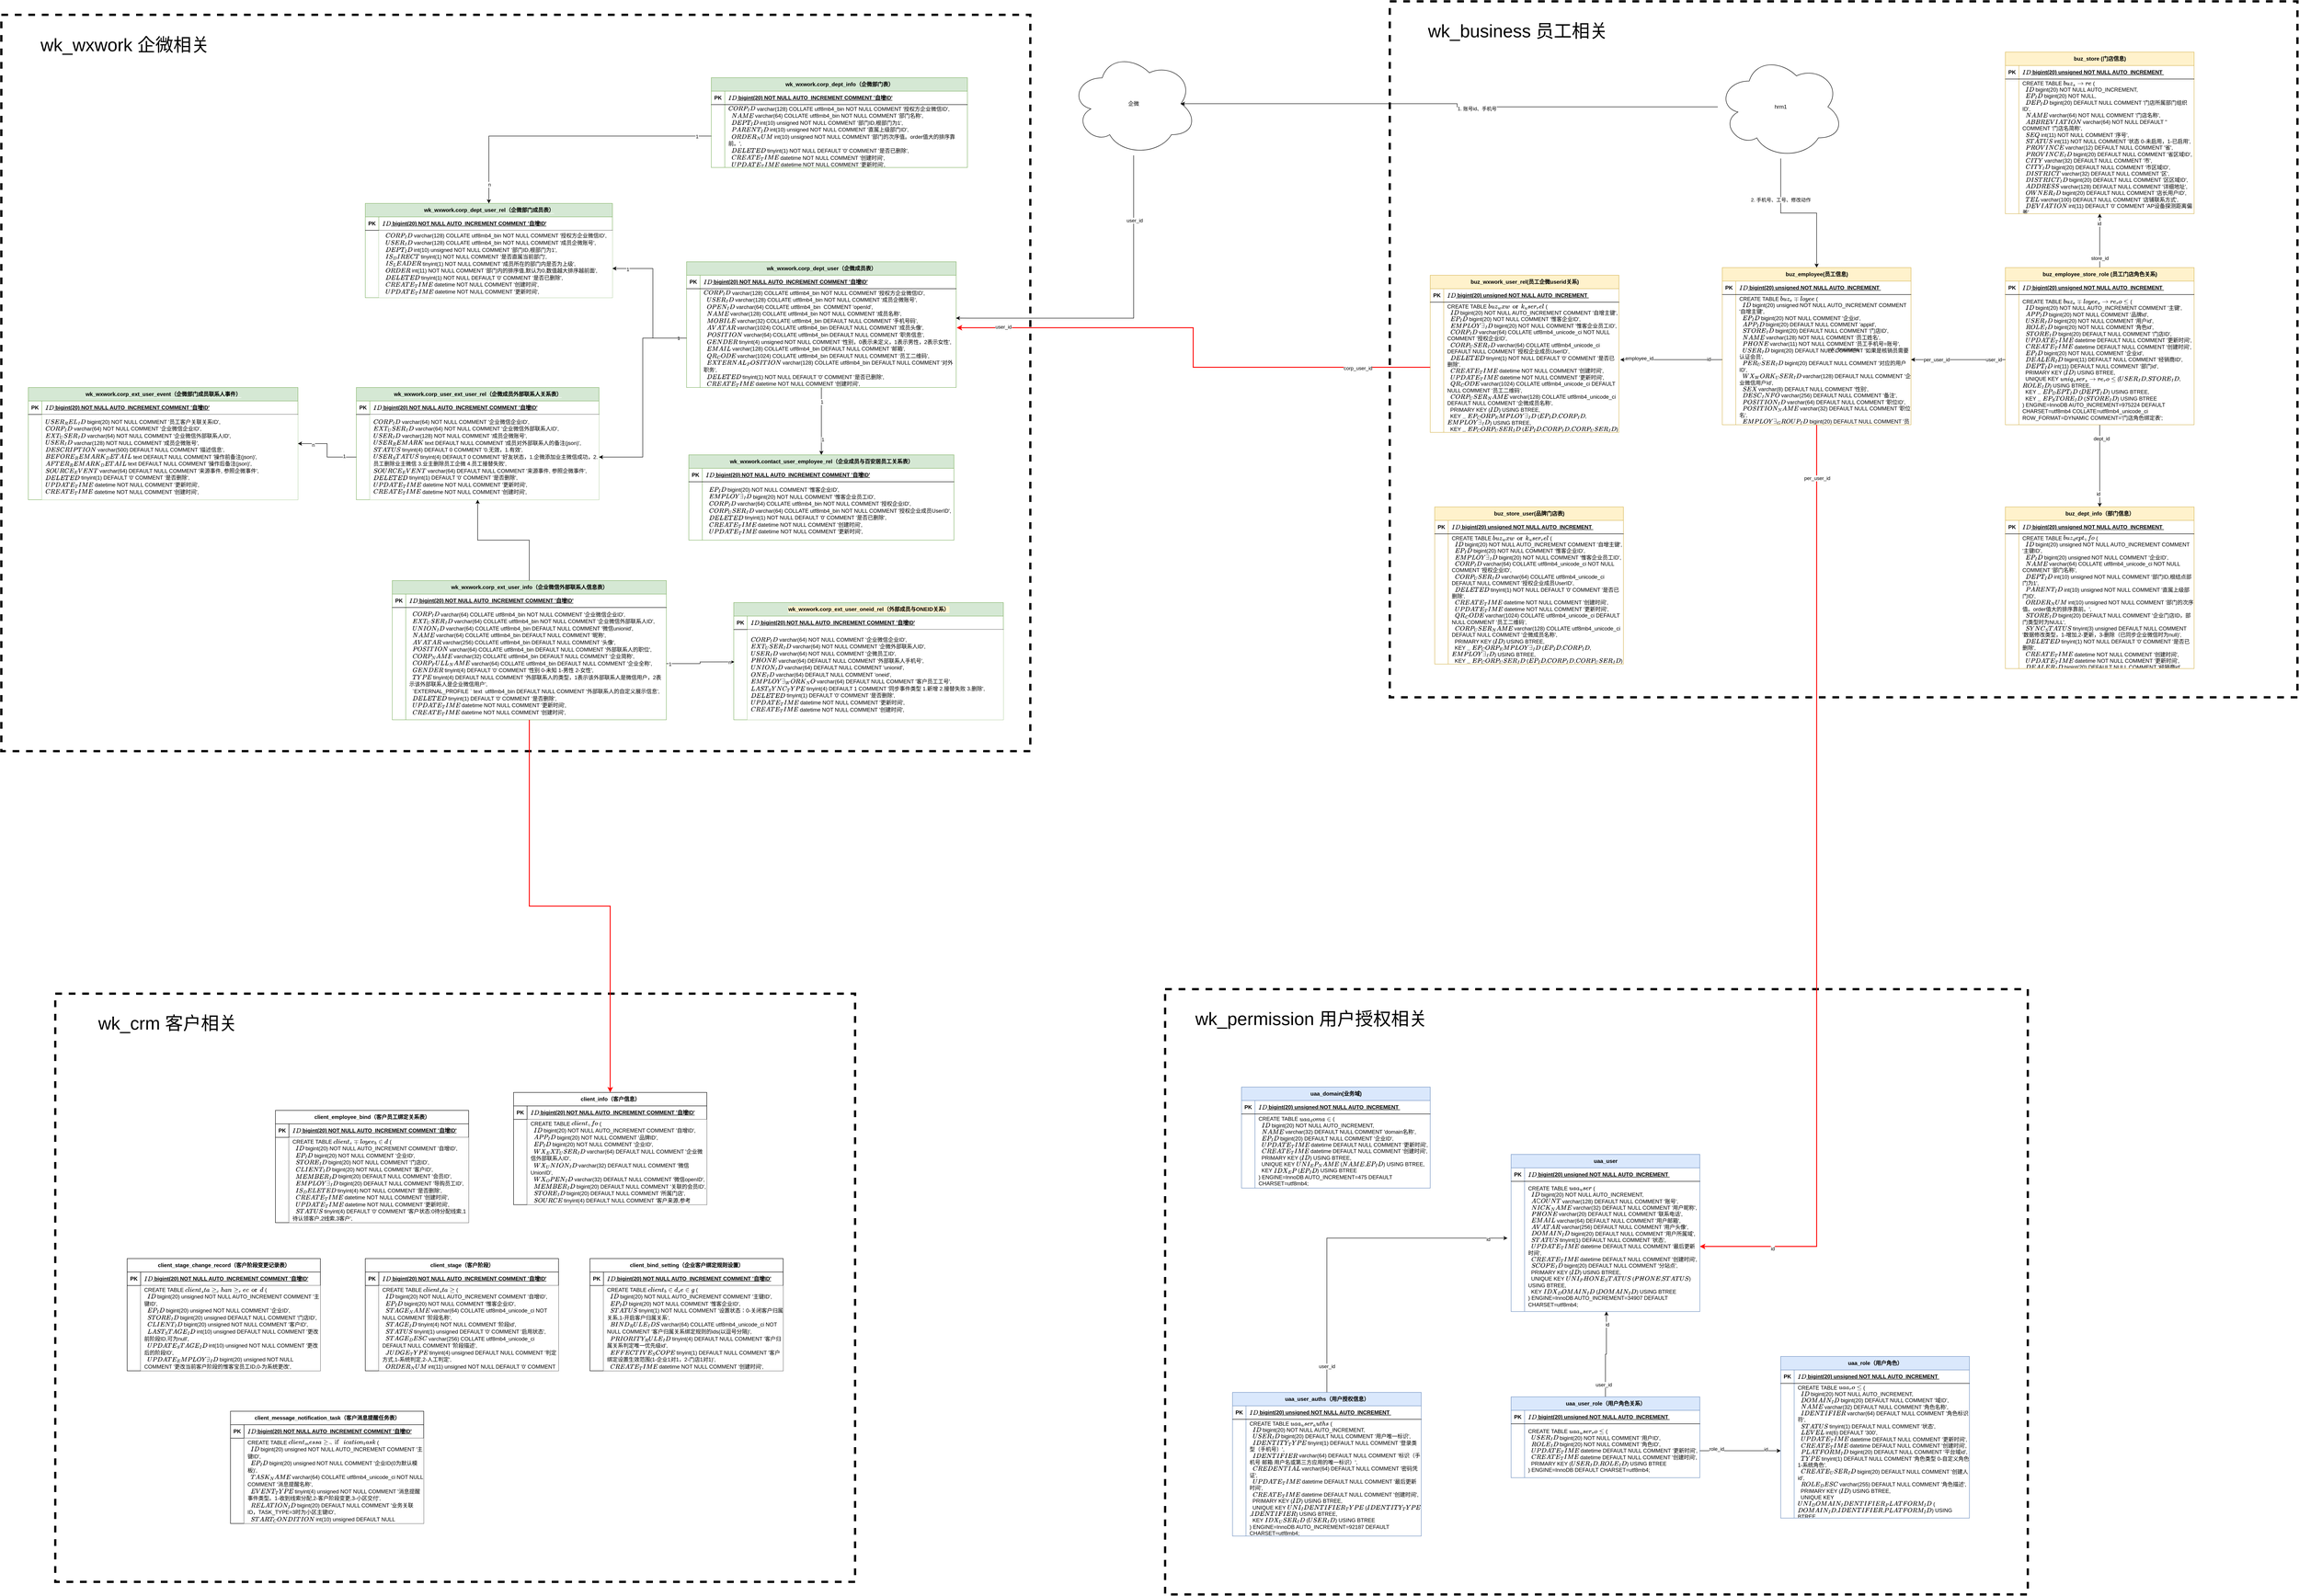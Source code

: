<mxfile version="21.6.5" type="github">
  <diagram name="第 1 页" id="v13Tga0opJ_VagtoMVjJ">
    <mxGraphModel dx="5257" dy="3063" grid="1" gridSize="10" guides="1" tooltips="1" connect="1" arrows="1" fold="1" page="1" pageScale="1" pageWidth="827" pageHeight="1169" math="0" shadow="0">
      <root>
        <mxCell id="0" />
        <mxCell id="1" parent="0" />
        <mxCell id="G97xu8YOoIPIuhDE5bah-65" value="" style="rounded=0;whiteSpace=wrap;html=1;dashed=1;fillColor=none;strokeWidth=5;" vertex="1" parent="1">
          <mxGeometry x="-3410" y="1000" width="1780" height="1310" as="geometry" />
        </mxCell>
        <mxCell id="NSwK4JqKExf3FO7wUMZo-9" value="wk_business" style="rounded=0;whiteSpace=wrap;html=1;fillColor=none;strokeWidth=5;dashed=1;" parent="1" vertex="1">
          <mxGeometry x="-440" y="-1210" width="2020" height="1550" as="geometry" />
        </mxCell>
        <mxCell id="NSwK4JqKExf3FO7wUMZo-8" value="" style="rounded=0;whiteSpace=wrap;html=1;dashed=1;fillColor=none;strokeWidth=5;" parent="1" vertex="1">
          <mxGeometry x="-940" y="990" width="1920" height="1348" as="geometry" />
        </mxCell>
        <mxCell id="0U1Ae2gim0tneBmZpMTz-1" value="uaa_user" style="shape=table;startSize=30;container=1;collapsible=1;childLayout=tableLayout;fixedRows=1;rowLines=0;fontStyle=1;align=center;resizeLast=1;html=1;fillColor=#dae8fc;strokeColor=#6c8ebf;" parent="1" vertex="1">
          <mxGeometry x="-170" y="1358" width="420" height="350" as="geometry" />
        </mxCell>
        <mxCell id="0U1Ae2gim0tneBmZpMTz-2" value="" style="shape=tableRow;horizontal=0;startSize=0;swimlaneHead=0;swimlaneBody=0;fillColor=none;collapsible=0;dropTarget=0;points=[[0,0.5],[1,0.5]];portConstraint=eastwest;top=0;left=0;right=0;bottom=1;" parent="0U1Ae2gim0tneBmZpMTz-1" vertex="1">
          <mxGeometry y="30" width="420" height="30" as="geometry" />
        </mxCell>
        <mxCell id="0U1Ae2gim0tneBmZpMTz-3" value="PK" style="shape=partialRectangle;connectable=0;fillColor=none;top=0;left=0;bottom=0;right=0;fontStyle=1;overflow=hidden;whiteSpace=wrap;html=1;" parent="0U1Ae2gim0tneBmZpMTz-2" vertex="1">
          <mxGeometry width="30" height="30" as="geometry">
            <mxRectangle width="30" height="30" as="alternateBounds" />
          </mxGeometry>
        </mxCell>
        <mxCell id="0U1Ae2gim0tneBmZpMTz-4" value="`ID` bigint(20) unsigned NOT NULL AUTO_INCREMENT&amp;nbsp;" style="shape=partialRectangle;connectable=0;fillColor=none;top=0;left=0;bottom=0;right=0;align=left;spacingLeft=6;fontStyle=5;overflow=hidden;whiteSpace=wrap;html=1;" parent="0U1Ae2gim0tneBmZpMTz-2" vertex="1">
          <mxGeometry x="30" width="390" height="30" as="geometry">
            <mxRectangle width="390" height="30" as="alternateBounds" />
          </mxGeometry>
        </mxCell>
        <mxCell id="0U1Ae2gim0tneBmZpMTz-5" value="" style="shape=tableRow;horizontal=0;startSize=0;swimlaneHead=0;swimlaneBody=0;fillColor=none;collapsible=0;dropTarget=0;points=[[0,0.5],[1,0.5]];portConstraint=eastwest;top=0;left=0;right=0;bottom=0;" parent="0U1Ae2gim0tneBmZpMTz-1" vertex="1">
          <mxGeometry y="60" width="420" height="290" as="geometry" />
        </mxCell>
        <mxCell id="0U1Ae2gim0tneBmZpMTz-6" value="" style="shape=partialRectangle;connectable=0;fillColor=none;top=0;left=0;bottom=0;right=0;editable=1;overflow=hidden;whiteSpace=wrap;html=1;" parent="0U1Ae2gim0tneBmZpMTz-5" vertex="1">
          <mxGeometry width="30" height="290" as="geometry">
            <mxRectangle width="30" height="290" as="alternateBounds" />
          </mxGeometry>
        </mxCell>
        <mxCell id="0U1Ae2gim0tneBmZpMTz-7" value="&lt;div&gt;CREATE TABLE `uaa_user` (&lt;/div&gt;&lt;div&gt;&amp;nbsp; `ID` bigint(20) NOT NULL AUTO_INCREMENT,&lt;/div&gt;&lt;div&gt;&amp;nbsp; `ACCOUNT` varchar(128) DEFAULT NULL COMMENT &#39;账号&#39;,&lt;/div&gt;&lt;div&gt;&amp;nbsp; `NICK_NAME` varchar(32) DEFAULT NULL COMMENT &#39;用户昵称&#39;,&lt;/div&gt;&lt;div&gt;&amp;nbsp; `PHONE` varchar(20) DEFAULT NULL COMMENT &#39;联系电话&#39;,&lt;/div&gt;&lt;div&gt;&amp;nbsp; `EMAIL` varchar(64) DEFAULT NULL COMMENT &#39;用户邮箱&#39;,&lt;/div&gt;&lt;div&gt;&amp;nbsp; `AVATAR` varchar(256) DEFAULT NULL COMMENT &#39;用户头像&#39;,&lt;/div&gt;&lt;div&gt;&amp;nbsp; `DOMAIN_ID` bigint(20) DEFAULT NULL COMMENT &#39;用户所属域&#39;,&lt;/div&gt;&lt;div&gt;&amp;nbsp; `STATUS` tinyint(1) DEFAULT NULL COMMENT &#39;状态&#39;,&lt;/div&gt;&lt;div&gt;&amp;nbsp; `UPDATE_TIME` datetime DEFAULT NULL COMMENT &#39;最后更新时间&#39;,&lt;/div&gt;&lt;div&gt;&amp;nbsp; `CREATE_TIME` datetime DEFAULT NULL COMMENT &#39;创建时间&#39;,&lt;/div&gt;&lt;div&gt;&amp;nbsp; `SCOPE_ID` bigint(20) DEFAULT NULL COMMENT &#39;分站点&#39;,&lt;/div&gt;&lt;div&gt;&amp;nbsp; PRIMARY KEY (`ID`) USING BTREE,&lt;/div&gt;&lt;div&gt;&amp;nbsp; UNIQUE KEY `UNI_PHONE_STATUS` (`PHONE`,`STATUS`) USING BTREE,&lt;/div&gt;&lt;div&gt;&amp;nbsp; KEY `IDX_DOMAIN_ID` (`DOMAIN_ID`) USING BTREE&lt;/div&gt;&lt;div&gt;) ENGINE=InnoDB AUTO_INCREMENT=34907 DEFAULT CHARSET=utf8mb4;&lt;/div&gt;" style="shape=partialRectangle;connectable=0;fillColor=none;top=0;left=0;bottom=0;right=0;align=left;spacingLeft=6;overflow=hidden;whiteSpace=wrap;html=1;" parent="0U1Ae2gim0tneBmZpMTz-5" vertex="1">
          <mxGeometry x="30" width="390" height="290" as="geometry">
            <mxRectangle width="390" height="290" as="alternateBounds" />
          </mxGeometry>
        </mxCell>
        <mxCell id="0U1Ae2gim0tneBmZpMTz-119" style="edgeStyle=orthogonalEdgeStyle;rounded=0;orthogonalLoop=1;jettySize=auto;html=1;entryX=-0.019;entryY=0.436;entryDx=0;entryDy=0;entryPerimeter=0;" parent="1" source="0U1Ae2gim0tneBmZpMTz-14" target="0U1Ae2gim0tneBmZpMTz-5" edge="1">
          <mxGeometry relative="1" as="geometry" />
        </mxCell>
        <mxCell id="0U1Ae2gim0tneBmZpMTz-121" value="user_id" style="edgeLabel;html=1;align=center;verticalAlign=middle;resizable=0;points=[];" parent="0U1Ae2gim0tneBmZpMTz-119" vertex="1" connectable="0">
          <mxGeometry x="-0.844" relative="1" as="geometry">
            <mxPoint as="offset" />
          </mxGeometry>
        </mxCell>
        <mxCell id="0U1Ae2gim0tneBmZpMTz-122" value="id" style="edgeLabel;html=1;align=center;verticalAlign=middle;resizable=0;points=[];" parent="0U1Ae2gim0tneBmZpMTz-119" vertex="1" connectable="0">
          <mxGeometry x="0.883" y="-2" relative="1" as="geometry">
            <mxPoint as="offset" />
          </mxGeometry>
        </mxCell>
        <mxCell id="0U1Ae2gim0tneBmZpMTz-14" value="uaa_user_auths（用户授权信息）" style="shape=table;startSize=30;container=1;collapsible=1;childLayout=tableLayout;fixedRows=1;rowLines=0;fontStyle=1;align=center;resizeLast=1;html=1;fillColor=#dae8fc;strokeColor=#6c8ebf;" parent="1" vertex="1">
          <mxGeometry x="-790" y="1888" width="420" height="320" as="geometry" />
        </mxCell>
        <mxCell id="0U1Ae2gim0tneBmZpMTz-15" value="" style="shape=tableRow;horizontal=0;startSize=0;swimlaneHead=0;swimlaneBody=0;fillColor=none;collapsible=0;dropTarget=0;points=[[0,0.5],[1,0.5]];portConstraint=eastwest;top=0;left=0;right=0;bottom=1;" parent="0U1Ae2gim0tneBmZpMTz-14" vertex="1">
          <mxGeometry y="30" width="420" height="30" as="geometry" />
        </mxCell>
        <mxCell id="0U1Ae2gim0tneBmZpMTz-16" value="PK" style="shape=partialRectangle;connectable=0;fillColor=none;top=0;left=0;bottom=0;right=0;fontStyle=1;overflow=hidden;whiteSpace=wrap;html=1;" parent="0U1Ae2gim0tneBmZpMTz-15" vertex="1">
          <mxGeometry width="30" height="30" as="geometry">
            <mxRectangle width="30" height="30" as="alternateBounds" />
          </mxGeometry>
        </mxCell>
        <mxCell id="0U1Ae2gim0tneBmZpMTz-17" value="`ID` bigint(20) unsigned NOT NULL AUTO_INCREMENT&amp;nbsp;" style="shape=partialRectangle;connectable=0;fillColor=none;top=0;left=0;bottom=0;right=0;align=left;spacingLeft=6;fontStyle=5;overflow=hidden;whiteSpace=wrap;html=1;" parent="0U1Ae2gim0tneBmZpMTz-15" vertex="1">
          <mxGeometry x="30" width="390" height="30" as="geometry">
            <mxRectangle width="390" height="30" as="alternateBounds" />
          </mxGeometry>
        </mxCell>
        <mxCell id="0U1Ae2gim0tneBmZpMTz-18" value="" style="shape=tableRow;horizontal=0;startSize=0;swimlaneHead=0;swimlaneBody=0;fillColor=none;collapsible=0;dropTarget=0;points=[[0,0.5],[1,0.5]];portConstraint=eastwest;top=0;left=0;right=0;bottom=0;" parent="0U1Ae2gim0tneBmZpMTz-14" vertex="1">
          <mxGeometry y="60" width="420" height="260" as="geometry" />
        </mxCell>
        <mxCell id="0U1Ae2gim0tneBmZpMTz-19" value="" style="shape=partialRectangle;connectable=0;fillColor=none;top=0;left=0;bottom=0;right=0;editable=1;overflow=hidden;whiteSpace=wrap;html=1;" parent="0U1Ae2gim0tneBmZpMTz-18" vertex="1">
          <mxGeometry width="30" height="260" as="geometry">
            <mxRectangle width="30" height="260" as="alternateBounds" />
          </mxGeometry>
        </mxCell>
        <mxCell id="0U1Ae2gim0tneBmZpMTz-20" value="&lt;div&gt;CREATE TABLE `uaa_user_auths` (&lt;/div&gt;&lt;div&gt;&amp;nbsp; `ID` bigint(20) NOT NULL AUTO_INCREMENT,&lt;/div&gt;&lt;div&gt;&amp;nbsp; `USER_ID` bigint(20) DEFAULT NULL COMMENT &#39;用户唯一标识&#39;,&lt;/div&gt;&lt;div&gt;&amp;nbsp; `IDENTITY_TYPE` tinyint(1) DEFAULT NULL COMMENT &#39;登录类型（手机号）&#39;,&lt;/div&gt;&lt;div&gt;&amp;nbsp; `IDENTIFIER` varchar(64) DEFAULT NULL COMMENT &#39;标识（手机号 邮箱 用户名或第三方应用的唯一标识）&#39;,&lt;/div&gt;&lt;div&gt;&amp;nbsp; `CREDENTIAL` varchar(64) DEFAULT NULL COMMENT &#39;密码凭证&#39;,&lt;/div&gt;&lt;div&gt;&amp;nbsp; `UPDATE_TIME` datetime DEFAULT NULL COMMENT &#39;最后更新时间&#39;,&lt;/div&gt;&lt;div&gt;&amp;nbsp; `CREATE_TIME` datetime DEFAULT NULL COMMENT &#39;创建时间&#39;,&lt;/div&gt;&lt;div&gt;&amp;nbsp; PRIMARY KEY (`ID`) USING BTREE,&lt;/div&gt;&lt;div&gt;&amp;nbsp; UNIQUE KEY `UNI_IDENTIFIER_TYPE` (`IDENTITY_TYPE`,`IDENTIFIER`) USING BTREE,&lt;/div&gt;&lt;div&gt;&amp;nbsp; KEY `IDX_USER_ID` (`USER_ID`) USING BTREE&lt;/div&gt;&lt;div&gt;) ENGINE=InnoDB AUTO_INCREMENT=92187 DEFAULT CHARSET=utf8mb4;&lt;/div&gt;" style="shape=partialRectangle;connectable=0;fillColor=none;top=0;left=0;bottom=0;right=0;align=left;spacingLeft=6;overflow=hidden;whiteSpace=wrap;html=1;" parent="0U1Ae2gim0tneBmZpMTz-18" vertex="1">
          <mxGeometry x="30" width="390" height="260" as="geometry">
            <mxRectangle width="390" height="260" as="alternateBounds" />
          </mxGeometry>
        </mxCell>
        <mxCell id="0U1Ae2gim0tneBmZpMTz-21" value="uaa_domain(业务域)" style="shape=table;startSize=30;container=1;collapsible=1;childLayout=tableLayout;fixedRows=1;rowLines=0;fontStyle=1;align=center;resizeLast=1;html=1;fillColor=#dae8fc;strokeColor=#6c8ebf;" parent="1" vertex="1">
          <mxGeometry x="-770" y="1208" width="420" height="225" as="geometry" />
        </mxCell>
        <mxCell id="0U1Ae2gim0tneBmZpMTz-22" value="" style="shape=tableRow;horizontal=0;startSize=0;swimlaneHead=0;swimlaneBody=0;fillColor=none;collapsible=0;dropTarget=0;points=[[0,0.5],[1,0.5]];portConstraint=eastwest;top=0;left=0;right=0;bottom=1;" parent="0U1Ae2gim0tneBmZpMTz-21" vertex="1">
          <mxGeometry y="30" width="420" height="30" as="geometry" />
        </mxCell>
        <mxCell id="0U1Ae2gim0tneBmZpMTz-23" value="PK" style="shape=partialRectangle;connectable=0;fillColor=none;top=0;left=0;bottom=0;right=0;fontStyle=1;overflow=hidden;whiteSpace=wrap;html=1;" parent="0U1Ae2gim0tneBmZpMTz-22" vertex="1">
          <mxGeometry width="30" height="30" as="geometry">
            <mxRectangle width="30" height="30" as="alternateBounds" />
          </mxGeometry>
        </mxCell>
        <mxCell id="0U1Ae2gim0tneBmZpMTz-24" value="`ID` bigint(20) unsigned NOT NULL AUTO_INCREMENT&amp;nbsp;" style="shape=partialRectangle;connectable=0;fillColor=none;top=0;left=0;bottom=0;right=0;align=left;spacingLeft=6;fontStyle=5;overflow=hidden;whiteSpace=wrap;html=1;" parent="0U1Ae2gim0tneBmZpMTz-22" vertex="1">
          <mxGeometry x="30" width="390" height="30" as="geometry">
            <mxRectangle width="390" height="30" as="alternateBounds" />
          </mxGeometry>
        </mxCell>
        <mxCell id="0U1Ae2gim0tneBmZpMTz-25" value="" style="shape=tableRow;horizontal=0;startSize=0;swimlaneHead=0;swimlaneBody=0;fillColor=none;collapsible=0;dropTarget=0;points=[[0,0.5],[1,0.5]];portConstraint=eastwest;top=0;left=0;right=0;bottom=0;" parent="0U1Ae2gim0tneBmZpMTz-21" vertex="1">
          <mxGeometry y="60" width="420" height="165" as="geometry" />
        </mxCell>
        <mxCell id="0U1Ae2gim0tneBmZpMTz-26" value="" style="shape=partialRectangle;connectable=0;fillColor=none;top=0;left=0;bottom=0;right=0;editable=1;overflow=hidden;whiteSpace=wrap;html=1;" parent="0U1Ae2gim0tneBmZpMTz-25" vertex="1">
          <mxGeometry width="30" height="165" as="geometry">
            <mxRectangle width="30" height="165" as="alternateBounds" />
          </mxGeometry>
        </mxCell>
        <mxCell id="0U1Ae2gim0tneBmZpMTz-27" value="&lt;div&gt;CREATE TABLE `uaa_domain` (&lt;/div&gt;&lt;div&gt;&amp;nbsp; `ID` bigint(20) NOT NULL AUTO_INCREMENT,&lt;/div&gt;&lt;div&gt;&amp;nbsp; `NAME` varchar(32) DEFAULT NULL COMMENT &#39;domain名称&#39;,&lt;/div&gt;&lt;div&gt;&amp;nbsp; `EP_ID` bigint(20) DEFAULT NULL COMMENT &#39;企业ID&#39;,&lt;/div&gt;&lt;div&gt;&amp;nbsp; `UPDATE_TIME` datetime DEFAULT NULL COMMENT &#39;更新时间&#39;,&lt;/div&gt;&lt;div&gt;&amp;nbsp; `CREATE_TIME` datetime DEFAULT NULL COMMENT &#39;创建时间&#39;,&lt;/div&gt;&lt;div&gt;&amp;nbsp; PRIMARY KEY (`ID`) USING BTREE,&lt;/div&gt;&lt;div&gt;&amp;nbsp; UNIQUE KEY `UNI_EP_NAME` (`NAME`,`EP_ID`) USING BTREE,&lt;/div&gt;&lt;div&gt;&amp;nbsp; KEY `IDX_EP` (`EP_ID`) USING BTREE&lt;/div&gt;&lt;div&gt;) ENGINE=InnoDB AUTO_INCREMENT=475 DEFAULT CHARSET=utf8mb4;&lt;/div&gt;" style="shape=partialRectangle;connectable=0;fillColor=none;top=0;left=0;bottom=0;right=0;align=left;spacingLeft=6;overflow=hidden;whiteSpace=wrap;html=1;" parent="0U1Ae2gim0tneBmZpMTz-25" vertex="1">
          <mxGeometry x="30" width="390" height="165" as="geometry">
            <mxRectangle width="390" height="165" as="alternateBounds" />
          </mxGeometry>
        </mxCell>
        <mxCell id="0U1Ae2gim0tneBmZpMTz-28" value="uaa_role（用户角色）" style="shape=table;startSize=30;container=1;collapsible=1;childLayout=tableLayout;fixedRows=1;rowLines=0;fontStyle=1;align=center;resizeLast=1;html=1;fillColor=#dae8fc;strokeColor=#6c8ebf;" parent="1" vertex="1">
          <mxGeometry x="430" y="1808" width="420" height="360" as="geometry" />
        </mxCell>
        <mxCell id="0U1Ae2gim0tneBmZpMTz-29" value="" style="shape=tableRow;horizontal=0;startSize=0;swimlaneHead=0;swimlaneBody=0;fillColor=none;collapsible=0;dropTarget=0;points=[[0,0.5],[1,0.5]];portConstraint=eastwest;top=0;left=0;right=0;bottom=1;" parent="0U1Ae2gim0tneBmZpMTz-28" vertex="1">
          <mxGeometry y="30" width="420" height="30" as="geometry" />
        </mxCell>
        <mxCell id="0U1Ae2gim0tneBmZpMTz-30" value="PK" style="shape=partialRectangle;connectable=0;fillColor=none;top=0;left=0;bottom=0;right=0;fontStyle=1;overflow=hidden;whiteSpace=wrap;html=1;" parent="0U1Ae2gim0tneBmZpMTz-29" vertex="1">
          <mxGeometry width="30" height="30" as="geometry">
            <mxRectangle width="30" height="30" as="alternateBounds" />
          </mxGeometry>
        </mxCell>
        <mxCell id="0U1Ae2gim0tneBmZpMTz-31" value="`ID` bigint(20) unsigned NOT NULL AUTO_INCREMENT&amp;nbsp;" style="shape=partialRectangle;connectable=0;fillColor=none;top=0;left=0;bottom=0;right=0;align=left;spacingLeft=6;fontStyle=5;overflow=hidden;whiteSpace=wrap;html=1;" parent="0U1Ae2gim0tneBmZpMTz-29" vertex="1">
          <mxGeometry x="30" width="390" height="30" as="geometry">
            <mxRectangle width="390" height="30" as="alternateBounds" />
          </mxGeometry>
        </mxCell>
        <mxCell id="0U1Ae2gim0tneBmZpMTz-32" value="" style="shape=tableRow;horizontal=0;startSize=0;swimlaneHead=0;swimlaneBody=0;fillColor=none;collapsible=0;dropTarget=0;points=[[0,0.5],[1,0.5]];portConstraint=eastwest;top=0;left=0;right=0;bottom=0;" parent="0U1Ae2gim0tneBmZpMTz-28" vertex="1">
          <mxGeometry y="60" width="420" height="300" as="geometry" />
        </mxCell>
        <mxCell id="0U1Ae2gim0tneBmZpMTz-33" value="" style="shape=partialRectangle;connectable=0;fillColor=none;top=0;left=0;bottom=0;right=0;editable=1;overflow=hidden;whiteSpace=wrap;html=1;" parent="0U1Ae2gim0tneBmZpMTz-32" vertex="1">
          <mxGeometry width="30" height="300" as="geometry">
            <mxRectangle width="30" height="300" as="alternateBounds" />
          </mxGeometry>
        </mxCell>
        <mxCell id="0U1Ae2gim0tneBmZpMTz-34" value="&lt;div&gt;CREATE TABLE `uaa_role` (&lt;/div&gt;&lt;div&gt;&amp;nbsp; `ID` bigint(20) NOT NULL AUTO_INCREMENT,&lt;/div&gt;&lt;div&gt;&amp;nbsp; `DOMAIN_ID` bigint(20) DEFAULT NULL COMMENT &#39;域ID&#39;,&lt;/div&gt;&lt;div&gt;&amp;nbsp; `NAME` varchar(32) DEFAULT NULL COMMENT &#39;角色名称&#39;,&lt;/div&gt;&lt;div&gt;&amp;nbsp; `IDENTIFIER` varchar(64) DEFAULT NULL COMMENT &#39;角色标识符&#39;,&lt;/div&gt;&lt;div&gt;&amp;nbsp; `STATUS` tinyint(1) DEFAULT NULL COMMENT &#39;状态&#39;,&lt;/div&gt;&lt;div&gt;&amp;nbsp; `LEVEL` int(6) DEFAULT &#39;300&#39;,&lt;/div&gt;&lt;div&gt;&amp;nbsp; `UPDATE_TIME` datetime DEFAULT NULL COMMENT &#39;更新时间&#39;,&lt;/div&gt;&lt;div&gt;&amp;nbsp; `CREATE_TIME` datetime DEFAULT NULL COMMENT &#39;创建时间&#39;,&lt;/div&gt;&lt;div&gt;&amp;nbsp; `PLATFORM_ID` bigint(20) DEFAULT NULL COMMENT &#39;平台域id&#39;,&lt;/div&gt;&lt;div&gt;&amp;nbsp; `TYPE` tinyint(1) DEFAULT NULL COMMENT &#39;角色类型 0-自定义角色 1-系统角色&#39;,&lt;/div&gt;&lt;div&gt;&amp;nbsp; `CREATE_USER_ID` bigint(20) DEFAULT NULL COMMENT &#39;创建人id&#39;,&lt;/div&gt;&lt;div&gt;&amp;nbsp; `ROLE_DESC` varchar(255) DEFAULT NULL COMMENT &#39;角色描述&#39;,&lt;/div&gt;&lt;div&gt;&amp;nbsp; PRIMARY KEY (`ID`) USING BTREE,&lt;/div&gt;&lt;div&gt;&amp;nbsp; UNIQUE KEY `UNI_DOMAIN_IDENTIFIER_PLATFORM_ID` (`DOMAIN_ID`,`IDENTIFIER`,`PLATFORM_ID`) USING BTREE&lt;/div&gt;&lt;div&gt;) ENGINE=InnoDB AUTO_INCREMENT=163 DEFAULT CHARSET=utf8mb4;&lt;/div&gt;" style="shape=partialRectangle;connectable=0;fillColor=none;top=0;left=0;bottom=0;right=0;align=left;spacingLeft=6;overflow=hidden;whiteSpace=wrap;html=1;" parent="0U1Ae2gim0tneBmZpMTz-32" vertex="1">
          <mxGeometry x="30" width="390" height="300" as="geometry">
            <mxRectangle width="390" height="300" as="alternateBounds" />
          </mxGeometry>
        </mxCell>
        <mxCell id="0U1Ae2gim0tneBmZpMTz-112" style="edgeStyle=orthogonalEdgeStyle;rounded=0;orthogonalLoop=1;jettySize=auto;html=1;entryX=0.505;entryY=1;entryDx=0;entryDy=0;entryPerimeter=0;" parent="1" source="0U1Ae2gim0tneBmZpMTz-35" target="0U1Ae2gim0tneBmZpMTz-5" edge="1">
          <mxGeometry relative="1" as="geometry" />
        </mxCell>
        <mxCell id="0U1Ae2gim0tneBmZpMTz-113" value="user_id" style="edgeLabel;html=1;align=center;verticalAlign=middle;resizable=0;points=[];" parent="0U1Ae2gim0tneBmZpMTz-112" vertex="1" connectable="0">
          <mxGeometry x="-0.726" y="4" relative="1" as="geometry">
            <mxPoint y="-1" as="offset" />
          </mxGeometry>
        </mxCell>
        <mxCell id="0U1Ae2gim0tneBmZpMTz-114" value="id" style="edgeLabel;html=1;align=center;verticalAlign=middle;resizable=0;points=[];" parent="0U1Ae2gim0tneBmZpMTz-112" vertex="1" connectable="0">
          <mxGeometry x="0.715" y="-2" relative="1" as="geometry">
            <mxPoint y="1" as="offset" />
          </mxGeometry>
        </mxCell>
        <mxCell id="0U1Ae2gim0tneBmZpMTz-35" value="uaa_user_role（用户角色关系）" style="shape=table;startSize=30;container=1;collapsible=1;childLayout=tableLayout;fixedRows=1;rowLines=0;fontStyle=1;align=center;resizeLast=1;html=1;fillColor=#dae8fc;strokeColor=#6c8ebf;" parent="1" vertex="1">
          <mxGeometry x="-170" y="1898" width="420" height="180" as="geometry" />
        </mxCell>
        <mxCell id="0U1Ae2gim0tneBmZpMTz-36" value="" style="shape=tableRow;horizontal=0;startSize=0;swimlaneHead=0;swimlaneBody=0;fillColor=none;collapsible=0;dropTarget=0;points=[[0,0.5],[1,0.5]];portConstraint=eastwest;top=0;left=0;right=0;bottom=1;" parent="0U1Ae2gim0tneBmZpMTz-35" vertex="1">
          <mxGeometry y="30" width="420" height="30" as="geometry" />
        </mxCell>
        <mxCell id="0U1Ae2gim0tneBmZpMTz-37" value="PK" style="shape=partialRectangle;connectable=0;fillColor=none;top=0;left=0;bottom=0;right=0;fontStyle=1;overflow=hidden;whiteSpace=wrap;html=1;" parent="0U1Ae2gim0tneBmZpMTz-36" vertex="1">
          <mxGeometry width="30" height="30" as="geometry">
            <mxRectangle width="30" height="30" as="alternateBounds" />
          </mxGeometry>
        </mxCell>
        <mxCell id="0U1Ae2gim0tneBmZpMTz-38" value="`ID` bigint(20) unsigned NOT NULL AUTO_INCREMENT&amp;nbsp;" style="shape=partialRectangle;connectable=0;fillColor=none;top=0;left=0;bottom=0;right=0;align=left;spacingLeft=6;fontStyle=5;overflow=hidden;whiteSpace=wrap;html=1;" parent="0U1Ae2gim0tneBmZpMTz-36" vertex="1">
          <mxGeometry x="30" width="390" height="30" as="geometry">
            <mxRectangle width="390" height="30" as="alternateBounds" />
          </mxGeometry>
        </mxCell>
        <mxCell id="0U1Ae2gim0tneBmZpMTz-39" value="" style="shape=tableRow;horizontal=0;startSize=0;swimlaneHead=0;swimlaneBody=0;fillColor=none;collapsible=0;dropTarget=0;points=[[0,0.5],[1,0.5]];portConstraint=eastwest;top=0;left=0;right=0;bottom=0;" parent="0U1Ae2gim0tneBmZpMTz-35" vertex="1">
          <mxGeometry y="60" width="420" height="120" as="geometry" />
        </mxCell>
        <mxCell id="0U1Ae2gim0tneBmZpMTz-40" value="" style="shape=partialRectangle;connectable=0;fillColor=none;top=0;left=0;bottom=0;right=0;editable=1;overflow=hidden;whiteSpace=wrap;html=1;" parent="0U1Ae2gim0tneBmZpMTz-39" vertex="1">
          <mxGeometry width="30" height="120" as="geometry">
            <mxRectangle width="30" height="120" as="alternateBounds" />
          </mxGeometry>
        </mxCell>
        <mxCell id="0U1Ae2gim0tneBmZpMTz-41" value="&lt;div&gt;CREATE TABLE `uaa_user_role` (&lt;/div&gt;&lt;div&gt;&amp;nbsp; `USER_ID` bigint(20) NOT NULL COMMENT &#39;用户ID&#39;,&lt;/div&gt;&lt;div&gt;&amp;nbsp; `ROLE_ID` bigint(20) NOT NULL COMMENT &#39;角色ID&#39;,&lt;/div&gt;&lt;div&gt;&amp;nbsp; `UPDATE_TIME` datetime DEFAULT NULL COMMENT &#39;更新时间&#39;,&lt;/div&gt;&lt;div&gt;&amp;nbsp; `CREATE_TIME` datetime DEFAULT NULL COMMENT &#39;创建时间&#39;,&lt;/div&gt;&lt;div&gt;&amp;nbsp; PRIMARY KEY (`USER_ID`,`ROLE_ID`) USING BTREE&lt;/div&gt;&lt;div&gt;) ENGINE=InnoDB DEFAULT CHARSET=utf8mb4;&lt;/div&gt;" style="shape=partialRectangle;connectable=0;fillColor=none;top=0;left=0;bottom=0;right=0;align=left;spacingLeft=6;overflow=hidden;whiteSpace=wrap;html=1;" parent="0U1Ae2gim0tneBmZpMTz-39" vertex="1">
          <mxGeometry x="30" width="390" height="120" as="geometry">
            <mxRectangle width="390" height="120" as="alternateBounds" />
          </mxGeometry>
        </mxCell>
        <mxCell id="0U1Ae2gim0tneBmZpMTz-107" style="edgeStyle=orthogonalEdgeStyle;rounded=0;orthogonalLoop=1;jettySize=auto;html=1;entryX=1;entryY=0.5;entryDx=0;entryDy=0;strokeColor=#FF0000;strokeWidth=2;" parent="1" source="0U1Ae2gim0tneBmZpMTz-43" target="0U1Ae2gim0tneBmZpMTz-5" edge="1">
          <mxGeometry relative="1" as="geometry" />
        </mxCell>
        <mxCell id="0U1Ae2gim0tneBmZpMTz-109" value="per_user_id" style="edgeLabel;html=1;align=center;verticalAlign=middle;resizable=0;points=[];" parent="0U1Ae2gim0tneBmZpMTz-107" vertex="1" connectable="0">
          <mxGeometry x="-0.886" y="1" relative="1" as="geometry">
            <mxPoint as="offset" />
          </mxGeometry>
        </mxCell>
        <mxCell id="0U1Ae2gim0tneBmZpMTz-110" value="id" style="edgeLabel;html=1;align=center;verticalAlign=middle;resizable=0;points=[];" parent="0U1Ae2gim0tneBmZpMTz-107" vertex="1" connectable="0">
          <mxGeometry x="0.845" y="5" relative="1" as="geometry">
            <mxPoint as="offset" />
          </mxGeometry>
        </mxCell>
        <mxCell id="0U1Ae2gim0tneBmZpMTz-43" value="buz_employee(员工信息)" style="shape=table;startSize=30;container=1;collapsible=1;childLayout=tableLayout;fixedRows=1;rowLines=0;fontStyle=1;align=center;resizeLast=1;html=1;fillColor=#fff2cc;strokeColor=#d6b656;" parent="1" vertex="1">
          <mxGeometry x="300" y="-617" width="420" height="350" as="geometry" />
        </mxCell>
        <mxCell id="0U1Ae2gim0tneBmZpMTz-44" value="" style="shape=tableRow;horizontal=0;startSize=0;swimlaneHead=0;swimlaneBody=0;fillColor=none;collapsible=0;dropTarget=0;points=[[0,0.5],[1,0.5]];portConstraint=eastwest;top=0;left=0;right=0;bottom=1;" parent="0U1Ae2gim0tneBmZpMTz-43" vertex="1">
          <mxGeometry y="30" width="420" height="30" as="geometry" />
        </mxCell>
        <mxCell id="0U1Ae2gim0tneBmZpMTz-45" value="PK" style="shape=partialRectangle;connectable=0;fillColor=none;top=0;left=0;bottom=0;right=0;fontStyle=1;overflow=hidden;whiteSpace=wrap;html=1;" parent="0U1Ae2gim0tneBmZpMTz-44" vertex="1">
          <mxGeometry width="30" height="30" as="geometry">
            <mxRectangle width="30" height="30" as="alternateBounds" />
          </mxGeometry>
        </mxCell>
        <mxCell id="0U1Ae2gim0tneBmZpMTz-46" value="`ID` bigint(20) unsigned NOT NULL AUTO_INCREMENT&amp;nbsp;" style="shape=partialRectangle;connectable=0;fillColor=none;top=0;left=0;bottom=0;right=0;align=left;spacingLeft=6;fontStyle=5;overflow=hidden;whiteSpace=wrap;html=1;" parent="0U1Ae2gim0tneBmZpMTz-44" vertex="1">
          <mxGeometry x="30" width="390" height="30" as="geometry">
            <mxRectangle width="390" height="30" as="alternateBounds" />
          </mxGeometry>
        </mxCell>
        <mxCell id="0U1Ae2gim0tneBmZpMTz-47" value="" style="shape=tableRow;horizontal=0;startSize=0;swimlaneHead=0;swimlaneBody=0;fillColor=none;collapsible=0;dropTarget=0;points=[[0,0.5],[1,0.5]];portConstraint=eastwest;top=0;left=0;right=0;bottom=0;" parent="0U1Ae2gim0tneBmZpMTz-43" vertex="1">
          <mxGeometry y="60" width="420" height="290" as="geometry" />
        </mxCell>
        <mxCell id="0U1Ae2gim0tneBmZpMTz-48" value="" style="shape=partialRectangle;connectable=0;fillColor=none;top=0;left=0;bottom=0;right=0;editable=1;overflow=hidden;whiteSpace=wrap;html=1;" parent="0U1Ae2gim0tneBmZpMTz-47" vertex="1">
          <mxGeometry width="30" height="290" as="geometry">
            <mxRectangle width="30" height="290" as="alternateBounds" />
          </mxGeometry>
        </mxCell>
        <mxCell id="0U1Ae2gim0tneBmZpMTz-49" value="&lt;div&gt;CREATE TABLE `buz_employee` (&lt;/div&gt;&lt;div&gt;&amp;nbsp; `ID` bigint(20) unsigned NOT NULL AUTO_INCREMENT COMMENT &#39;自增主键&#39;,&lt;/div&gt;&lt;div&gt;&amp;nbsp; `EP_ID` bigint(20) NOT NULL COMMENT &#39;企业id&#39;,&lt;/div&gt;&lt;div&gt;&amp;nbsp; `APP_ID` bigint(20) DEFAULT NULL COMMENT &#39;appid&#39;,&lt;/div&gt;&lt;div&gt;&amp;nbsp; `STORE_ID` bigint(20) DEFAULT NULL COMMENT &#39;门店ID&#39;,&lt;/div&gt;&lt;div&gt;&amp;nbsp; `NAME` varchar(128) NOT NULL COMMENT &#39;员工姓名&#39;,&lt;/div&gt;&lt;div&gt;&amp;nbsp; `PHONE` varchar(11) NOT NULL COMMENT &#39;员工手机号=账号&#39;,&lt;/div&gt;&lt;div&gt;&amp;nbsp; `USER_ID` bigint(20) DEFAULT NULL COMMENT &#39;如果是核销员需要认证会员&#39;,&lt;/div&gt;&lt;div&gt;&amp;nbsp; `PER_USER_ID` bigint(20) DEFAULT NULL COMMENT &#39;对应的用户ID&#39;,&lt;/div&gt;&lt;div&gt;&amp;nbsp; `WX_WORK_USER_ID` varchar(128) DEFAULT NULL COMMENT &#39;企业微信用户Id&#39;,&lt;/div&gt;&lt;div&gt;&amp;nbsp; `SEX` varchar(8) DEFAULT NULL COMMENT &#39;性别&#39;,&lt;/div&gt;&lt;div&gt;&amp;nbsp; `DESC_INFO` varchar(256) DEFAULT NULL COMMENT &#39;备注&#39;,&lt;/div&gt;&lt;div&gt;&amp;nbsp; `POSITION_ID` varchar(64) DEFAULT NULL COMMENT &#39;职位ID&#39;,&lt;/div&gt;&lt;div&gt;&amp;nbsp; `POSITION_NAME` varchar(32) DEFAULT NULL COMMENT &#39;职位名&#39;,&lt;/div&gt;&lt;div&gt;&amp;nbsp; `EMPLOYEE_GROUP_ID` bigint(20) DEFAULT NULL COMMENT &#39;员工所在组ID&#39;,&lt;/div&gt;&lt;div&gt;&amp;nbsp; `EMPLOYEE_GROUP_NAME` varchar(32) DEFAULT NULL COMMENT &#39;员工所在组名&#39;,&lt;/div&gt;&lt;div&gt;&amp;nbsp; `STATUS` tinyint(1) DEFAULT NULL COMMENT &#39;员工状态：1在职2离职&#39;,&lt;/div&gt;&lt;div&gt;&amp;nbsp; `CREATE_TIME` datetime DEFAULT NULL COMMENT &#39;创建时间&#39;,&lt;/div&gt;&lt;div&gt;&amp;nbsp; `UPDATE_TIME` datetime DEFAULT NULL COMMENT &#39;更新时间&#39;,&lt;/div&gt;&lt;div&gt;&amp;nbsp; `SYNC_STATUS` tinyint(1) DEFAULT NULL COMMENT &#39;数据修改类型，1-增加,2-更新，3-删除（已同步企业微信时为null)&#39;,&lt;/div&gt;&lt;div&gt;&amp;nbsp; `EXT_POSITION` varchar(128) DEFAULT NULL COMMENT &#39;对外展示职务&#39;,&lt;/div&gt;&lt;div&gt;&amp;nbsp; `EMAIL` varchar(64) DEFAULT NULL COMMENT &#39;邮箱&#39;,&lt;/div&gt;&lt;div&gt;&amp;nbsp; `IS_WXWORK_USER` tinyint(1) DEFAULT &#39;0&#39; COMMENT &#39;是否是企业微信导购用户&#39;,&lt;/div&gt;&lt;div&gt;&amp;nbsp; `AVATAR` varchar(256) DEFAULT NULL COMMENT &#39;员工头像&#39;,&lt;/div&gt;&lt;div&gt;&amp;nbsp; `DEALER_ID` bigint(11) DEFAULT NULL COMMENT &#39;经销商ID&#39;,&lt;/div&gt;&lt;div&gt;&amp;nbsp; `OUT_EMPLOYEE_ID` varchar(32) DEFAULT NULL COMMENT &#39;外部员工id&#39;,&lt;/div&gt;&lt;div&gt;&amp;nbsp; `CAN_LOGIN_PC` tinyint(1) DEFAULT NULL COMMENT &#39;能否登陆pc&#39;,&lt;/div&gt;&lt;div&gt;&amp;nbsp; `AVATAR_CLOUD` varchar(256) DEFAULT NULL COMMENT &#39;员工头像存放在腾讯云url&#39;,&lt;/div&gt;&lt;div&gt;&amp;nbsp; `IS_DEPT_MANAGE` tinyint(1) DEFAULT NULL COMMENT &#39;是否分部经理&#39;,&lt;/div&gt;&lt;div&gt;&amp;nbsp; `EXT_ROLE` varchar(64) DEFAULT NULL COMMENT &#39;外部角色&#39;,&lt;/div&gt;&lt;div&gt;&amp;nbsp; PRIMARY KEY (`ID`) USING BTREE,&lt;/div&gt;&lt;div&gt;&amp;nbsp; KEY `PHONE` (`PHONE`) USING BTREE,&lt;/div&gt;&lt;div&gt;&amp;nbsp; KEY `idx_perUserId` (`PER_USER_ID`) USING BTREE,&lt;/div&gt;&lt;div&gt;&amp;nbsp; KEY `idx_storeid` (`STORE_ID`),&lt;/div&gt;&lt;div&gt;&amp;nbsp; KEY `idx_outemployeeid` (`OUT_EMPLOYEE_ID`)&lt;/div&gt;&lt;div&gt;) ENGINE=InnoDB AUTO_INCREMENT=21732 DEFAULT CHARSET=utf8mb4 ROW_FORMAT=DYNAMIC;&lt;/div&gt;" style="shape=partialRectangle;connectable=0;fillColor=none;top=0;left=0;bottom=0;right=0;align=left;spacingLeft=6;overflow=hidden;whiteSpace=wrap;html=1;" parent="0U1Ae2gim0tneBmZpMTz-47" vertex="1">
          <mxGeometry x="30" width="390" height="290" as="geometry">
            <mxRectangle width="390" height="290" as="alternateBounds" />
          </mxGeometry>
        </mxCell>
        <mxCell id="0U1Ae2gim0tneBmZpMTz-50" value="buz_wxwork_user_rel(员工企微userid关系)" style="shape=table;startSize=30;container=1;collapsible=1;childLayout=tableLayout;fixedRows=1;rowLines=0;fontStyle=1;align=center;resizeLast=1;html=1;fillColor=#fff2cc;strokeColor=#d6b656;" parent="1" vertex="1">
          <mxGeometry x="-350" y="-600" width="420" height="350" as="geometry" />
        </mxCell>
        <mxCell id="0U1Ae2gim0tneBmZpMTz-51" value="" style="shape=tableRow;horizontal=0;startSize=0;swimlaneHead=0;swimlaneBody=0;fillColor=none;collapsible=0;dropTarget=0;points=[[0,0.5],[1,0.5]];portConstraint=eastwest;top=0;left=0;right=0;bottom=1;" parent="0U1Ae2gim0tneBmZpMTz-50" vertex="1">
          <mxGeometry y="30" width="420" height="30" as="geometry" />
        </mxCell>
        <mxCell id="0U1Ae2gim0tneBmZpMTz-52" value="PK" style="shape=partialRectangle;connectable=0;fillColor=none;top=0;left=0;bottom=0;right=0;fontStyle=1;overflow=hidden;whiteSpace=wrap;html=1;" parent="0U1Ae2gim0tneBmZpMTz-51" vertex="1">
          <mxGeometry width="30" height="30" as="geometry">
            <mxRectangle width="30" height="30" as="alternateBounds" />
          </mxGeometry>
        </mxCell>
        <mxCell id="0U1Ae2gim0tneBmZpMTz-53" value="`ID` bigint(20) unsigned NOT NULL AUTO_INCREMENT&amp;nbsp;" style="shape=partialRectangle;connectable=0;fillColor=none;top=0;left=0;bottom=0;right=0;align=left;spacingLeft=6;fontStyle=5;overflow=hidden;whiteSpace=wrap;html=1;" parent="0U1Ae2gim0tneBmZpMTz-51" vertex="1">
          <mxGeometry x="30" width="390" height="30" as="geometry">
            <mxRectangle width="390" height="30" as="alternateBounds" />
          </mxGeometry>
        </mxCell>
        <mxCell id="0U1Ae2gim0tneBmZpMTz-54" value="" style="shape=tableRow;horizontal=0;startSize=0;swimlaneHead=0;swimlaneBody=0;fillColor=none;collapsible=0;dropTarget=0;points=[[0,0.5],[1,0.5]];portConstraint=eastwest;top=0;left=0;right=0;bottom=0;" parent="0U1Ae2gim0tneBmZpMTz-50" vertex="1">
          <mxGeometry y="60" width="420" height="290" as="geometry" />
        </mxCell>
        <mxCell id="0U1Ae2gim0tneBmZpMTz-55" value="" style="shape=partialRectangle;connectable=0;fillColor=none;top=0;left=0;bottom=0;right=0;editable=1;overflow=hidden;whiteSpace=wrap;html=1;" parent="0U1Ae2gim0tneBmZpMTz-54" vertex="1">
          <mxGeometry width="30" height="290" as="geometry">
            <mxRectangle width="30" height="290" as="alternateBounds" />
          </mxGeometry>
        </mxCell>
        <mxCell id="0U1Ae2gim0tneBmZpMTz-56" value="&lt;div&gt;CREATE TABLE `buz_wxwork_user_rel` (&lt;/div&gt;&lt;div&gt;&amp;nbsp; `ID` bigint(20) NOT NULL AUTO_INCREMENT COMMENT &#39;自增主键&#39;,&lt;/div&gt;&lt;div&gt;&amp;nbsp; `EP_ID` bigint(20) NOT NULL COMMENT &#39;惟客企业ID&#39;,&lt;/div&gt;&lt;div&gt;&amp;nbsp; `EMPLOYEE_ID` bigint(20) NOT NULL COMMENT &#39;惟客企业员工ID&#39;,&lt;/div&gt;&lt;div&gt;&amp;nbsp; `CORP_ID` varchar(64) COLLATE utf8mb4_unicode_ci NOT NULL COMMENT &#39;授权企业ID&#39;,&lt;/div&gt;&lt;div&gt;&amp;nbsp; `CORP_USER_ID` varchar(64) COLLATE utf8mb4_unicode_ci DEFAULT NULL COMMENT &#39;授权企业成员UserID&#39;,&lt;/div&gt;&lt;div&gt;&amp;nbsp; `DELETED` tinyint(1) NOT NULL DEFAULT &#39;0&#39; COMMENT &#39;是否已删除&#39;,&lt;/div&gt;&lt;div&gt;&amp;nbsp; `CREATE_TIME` datetime NOT NULL COMMENT &#39;创建时间&#39;,&lt;/div&gt;&lt;div&gt;&amp;nbsp; `UPDATE_TIME` datetime NOT NULL COMMENT &#39;更新时间&#39;,&lt;/div&gt;&lt;div&gt;&amp;nbsp; `QR_CODE` varchar(1024) COLLATE utf8mb4_unicode_ci DEFAULT NULL COMMENT &#39;员工二维码&#39;,&lt;/div&gt;&lt;div&gt;&amp;nbsp; `CORP_USER_NAME` varchar(128) COLLATE utf8mb4_unicode_ci DEFAULT NULL COMMENT &#39;企微成员名称&#39;,&lt;/div&gt;&lt;div&gt;&amp;nbsp; PRIMARY KEY (`ID`) USING BTREE,&lt;/div&gt;&lt;div&gt;&amp;nbsp; KEY `idx_EP_CORP_EMPLOYEE_ID` (`EP_ID`,`CORP_ID`,`EMPLOYEE_ID`) USING BTREE,&lt;/div&gt;&lt;div&gt;&amp;nbsp; KEY `idx_EP_CORP_USER_ID` (`EP_ID`,`CORP_ID`,`CORP_USER_ID`) USING BTREE&lt;/div&gt;&lt;div&gt;) ENGINE=InnoDB AUTO_INCREMENT=10717 DEFAULT CHARSET=utf8mb4 COLLATE=utf8mb4_unicode_ci ROW_FORMAT=DYNAMIC COMMENT=&#39;惟客员工和企业微信成员关联表&#39;;&lt;/div&gt;" style="shape=partialRectangle;connectable=0;fillColor=none;top=0;left=0;bottom=0;right=0;align=left;spacingLeft=6;overflow=hidden;whiteSpace=wrap;html=1;" parent="0U1Ae2gim0tneBmZpMTz-54" vertex="1">
          <mxGeometry x="30" width="390" height="290" as="geometry">
            <mxRectangle width="390" height="290" as="alternateBounds" />
          </mxGeometry>
        </mxCell>
        <mxCell id="0U1Ae2gim0tneBmZpMTz-86" style="edgeStyle=orthogonalEdgeStyle;rounded=0;orthogonalLoop=1;jettySize=auto;html=1;" parent="1" source="0U1Ae2gim0tneBmZpMTz-57" target="0U1Ae2gim0tneBmZpMTz-75" edge="1">
          <mxGeometry relative="1" as="geometry">
            <Array as="points">
              <mxPoint x="1140" y="-697" />
              <mxPoint x="1140" y="-697" />
            </Array>
          </mxGeometry>
        </mxCell>
        <mxCell id="0U1Ae2gim0tneBmZpMTz-87" value="store_id" style="edgeLabel;html=1;align=center;verticalAlign=middle;resizable=0;points=[];" parent="0U1Ae2gim0tneBmZpMTz-86" vertex="1" connectable="0">
          <mxGeometry x="-0.502" relative="1" as="geometry">
            <mxPoint y="9" as="offset" />
          </mxGeometry>
        </mxCell>
        <mxCell id="0U1Ae2gim0tneBmZpMTz-88" value="id" style="edgeLabel;html=1;align=center;verticalAlign=middle;resizable=0;points=[];" parent="0U1Ae2gim0tneBmZpMTz-86" vertex="1" connectable="0">
          <mxGeometry x="0.635" y="1" relative="1" as="geometry">
            <mxPoint as="offset" />
          </mxGeometry>
        </mxCell>
        <mxCell id="0U1Ae2gim0tneBmZpMTz-96" style="edgeStyle=orthogonalEdgeStyle;rounded=0;orthogonalLoop=1;jettySize=auto;html=1;" parent="1" source="0U1Ae2gim0tneBmZpMTz-57" target="0U1Ae2gim0tneBmZpMTz-64" edge="1">
          <mxGeometry relative="1" as="geometry" />
        </mxCell>
        <mxCell id="0U1Ae2gim0tneBmZpMTz-104" value="dept_id" style="edgeLabel;html=1;align=center;verticalAlign=middle;resizable=0;points=[];" parent="0U1Ae2gim0tneBmZpMTz-96" vertex="1" connectable="0">
          <mxGeometry x="-0.668" y="4" relative="1" as="geometry">
            <mxPoint as="offset" />
          </mxGeometry>
        </mxCell>
        <mxCell id="0U1Ae2gim0tneBmZpMTz-105" value="id" style="edgeLabel;html=1;align=center;verticalAlign=middle;resizable=0;points=[];" parent="0U1Ae2gim0tneBmZpMTz-96" vertex="1" connectable="0">
          <mxGeometry x="0.684" y="-3" relative="1" as="geometry">
            <mxPoint as="offset" />
          </mxGeometry>
        </mxCell>
        <mxCell id="0U1Ae2gim0tneBmZpMTz-57" value="buz_employee_store_role (员工门店角色关系)" style="shape=table;startSize=30;container=1;collapsible=1;childLayout=tableLayout;fixedRows=1;rowLines=0;fontStyle=1;align=center;resizeLast=1;html=1;fillColor=#fff2cc;strokeColor=#d6b656;" parent="1" vertex="1">
          <mxGeometry x="930" y="-617" width="420" height="350" as="geometry" />
        </mxCell>
        <mxCell id="0U1Ae2gim0tneBmZpMTz-58" value="" style="shape=tableRow;horizontal=0;startSize=0;swimlaneHead=0;swimlaneBody=0;fillColor=none;collapsible=0;dropTarget=0;points=[[0,0.5],[1,0.5]];portConstraint=eastwest;top=0;left=0;right=0;bottom=1;" parent="0U1Ae2gim0tneBmZpMTz-57" vertex="1">
          <mxGeometry y="30" width="420" height="30" as="geometry" />
        </mxCell>
        <mxCell id="0U1Ae2gim0tneBmZpMTz-59" value="PK" style="shape=partialRectangle;connectable=0;fillColor=none;top=0;left=0;bottom=0;right=0;fontStyle=1;overflow=hidden;whiteSpace=wrap;html=1;" parent="0U1Ae2gim0tneBmZpMTz-58" vertex="1">
          <mxGeometry width="30" height="30" as="geometry">
            <mxRectangle width="30" height="30" as="alternateBounds" />
          </mxGeometry>
        </mxCell>
        <mxCell id="0U1Ae2gim0tneBmZpMTz-60" value="`ID` bigint(20) unsigned NOT NULL AUTO_INCREMENT&amp;nbsp;" style="shape=partialRectangle;connectable=0;fillColor=none;top=0;left=0;bottom=0;right=0;align=left;spacingLeft=6;fontStyle=5;overflow=hidden;whiteSpace=wrap;html=1;" parent="0U1Ae2gim0tneBmZpMTz-58" vertex="1">
          <mxGeometry x="30" width="390" height="30" as="geometry">
            <mxRectangle width="390" height="30" as="alternateBounds" />
          </mxGeometry>
        </mxCell>
        <mxCell id="0U1Ae2gim0tneBmZpMTz-61" value="" style="shape=tableRow;horizontal=0;startSize=0;swimlaneHead=0;swimlaneBody=0;fillColor=none;collapsible=0;dropTarget=0;points=[[0,0.5],[1,0.5]];portConstraint=eastwest;top=0;left=0;right=0;bottom=0;" parent="0U1Ae2gim0tneBmZpMTz-57" vertex="1">
          <mxGeometry y="60" width="420" height="290" as="geometry" />
        </mxCell>
        <mxCell id="0U1Ae2gim0tneBmZpMTz-62" value="" style="shape=partialRectangle;connectable=0;fillColor=none;top=0;left=0;bottom=0;right=0;editable=1;overflow=hidden;whiteSpace=wrap;html=1;" parent="0U1Ae2gim0tneBmZpMTz-61" vertex="1">
          <mxGeometry width="30" height="290" as="geometry">
            <mxRectangle width="30" height="290" as="alternateBounds" />
          </mxGeometry>
        </mxCell>
        <mxCell id="0U1Ae2gim0tneBmZpMTz-63" value="&lt;div&gt;CREATE TABLE `buz_employee_store_role` (&lt;/div&gt;&lt;div&gt;&amp;nbsp; `ID` bigint(20) NOT NULL AUTO_INCREMENT COMMENT &#39;主键&#39;,&lt;/div&gt;&lt;div&gt;&amp;nbsp; `APP_ID` bigint(20) NOT NULL COMMENT &#39;品牌id&#39;,&lt;/div&gt;&lt;div&gt;&amp;nbsp; `USER_ID` bigint(20) NOT NULL COMMENT &#39;用户id&#39;,&lt;/div&gt;&lt;div&gt;&amp;nbsp; `ROLE_ID` bigint(20) NOT NULL COMMENT &#39;角色id&#39;,&lt;/div&gt;&lt;div&gt;&amp;nbsp; `STORE_ID` bigint(20) DEFAULT NULL COMMENT &#39;门店ID&#39;,&lt;/div&gt;&lt;div&gt;&amp;nbsp; `UPDATE_TIME` datetime DEFAULT NULL COMMENT &#39;更新时间&#39;,&lt;/div&gt;&lt;div&gt;&amp;nbsp; `CREATE_TIME` datetime DEFAULT NULL COMMENT &#39;创建时间&#39;,&lt;/div&gt;&lt;div&gt;&amp;nbsp; `EP_ID` bigint(20) NOT NULL COMMENT &#39;企业id&#39;,&lt;/div&gt;&lt;div&gt;&amp;nbsp; `DEALER_ID` bigint(11) DEFAULT NULL COMMENT &#39;经销商ID&#39;,&lt;/div&gt;&lt;div&gt;&amp;nbsp; `DEPT_ID` int(11) DEFAULT NULL COMMENT &#39;部门id&#39;,&lt;/div&gt;&lt;div&gt;&amp;nbsp; PRIMARY KEY (`ID`) USING BTREE,&lt;/div&gt;&lt;div&gt;&amp;nbsp; UNIQUE KEY `uniq_user_store_role` (`USER_ID`,`STORE_ID`,`ROLE_ID`) USING BTREE,&lt;/div&gt;&lt;div&gt;&amp;nbsp; KEY `idx_EP_DEPT_ID` (`DEPT_ID`) USING BTREE,&lt;/div&gt;&lt;div&gt;&amp;nbsp; KEY `idx_EP_STORE_ID` (`STORE_ID`) USING BTREE&lt;/div&gt;&lt;div&gt;) ENGINE=InnoDB AUTO_INCREMENT=975224 DEFAULT CHARSET=utf8mb4 COLLATE=utf8mb4_unicode_ci ROW_FORMAT=DYNAMIC COMMENT=&#39;门店角色绑定表&#39;;&lt;/div&gt;" style="shape=partialRectangle;connectable=0;fillColor=none;top=0;left=0;bottom=0;right=0;align=left;spacingLeft=6;overflow=hidden;whiteSpace=wrap;html=1;" parent="0U1Ae2gim0tneBmZpMTz-61" vertex="1">
          <mxGeometry x="30" width="390" height="290" as="geometry">
            <mxRectangle width="390" height="290" as="alternateBounds" />
          </mxGeometry>
        </mxCell>
        <mxCell id="0U1Ae2gim0tneBmZpMTz-64" value="buz_dept_info（部门信息）" style="shape=table;startSize=30;container=1;collapsible=1;childLayout=tableLayout;fixedRows=1;rowLines=0;fontStyle=1;align=center;resizeLast=1;html=1;fillColor=#fff2cc;strokeColor=#d6b656;" parent="1" vertex="1">
          <mxGeometry x="930" y="-84" width="420" height="360" as="geometry" />
        </mxCell>
        <mxCell id="0U1Ae2gim0tneBmZpMTz-65" value="" style="shape=tableRow;horizontal=0;startSize=0;swimlaneHead=0;swimlaneBody=0;fillColor=none;collapsible=0;dropTarget=0;points=[[0,0.5],[1,0.5]];portConstraint=eastwest;top=0;left=0;right=0;bottom=1;" parent="0U1Ae2gim0tneBmZpMTz-64" vertex="1">
          <mxGeometry y="30" width="420" height="30" as="geometry" />
        </mxCell>
        <mxCell id="0U1Ae2gim0tneBmZpMTz-66" value="PK" style="shape=partialRectangle;connectable=0;fillColor=none;top=0;left=0;bottom=0;right=0;fontStyle=1;overflow=hidden;whiteSpace=wrap;html=1;" parent="0U1Ae2gim0tneBmZpMTz-65" vertex="1">
          <mxGeometry width="30" height="30" as="geometry">
            <mxRectangle width="30" height="30" as="alternateBounds" />
          </mxGeometry>
        </mxCell>
        <mxCell id="0U1Ae2gim0tneBmZpMTz-67" value="`ID` bigint(20) unsigned NOT NULL AUTO_INCREMENT&amp;nbsp;" style="shape=partialRectangle;connectable=0;fillColor=none;top=0;left=0;bottom=0;right=0;align=left;spacingLeft=6;fontStyle=5;overflow=hidden;whiteSpace=wrap;html=1;" parent="0U1Ae2gim0tneBmZpMTz-65" vertex="1">
          <mxGeometry x="30" width="390" height="30" as="geometry">
            <mxRectangle width="390" height="30" as="alternateBounds" />
          </mxGeometry>
        </mxCell>
        <mxCell id="0U1Ae2gim0tneBmZpMTz-68" value="" style="shape=tableRow;horizontal=0;startSize=0;swimlaneHead=0;swimlaneBody=0;fillColor=none;collapsible=0;dropTarget=0;points=[[0,0.5],[1,0.5]];portConstraint=eastwest;top=0;left=0;right=0;bottom=0;" parent="0U1Ae2gim0tneBmZpMTz-64" vertex="1">
          <mxGeometry y="60" width="420" height="300" as="geometry" />
        </mxCell>
        <mxCell id="0U1Ae2gim0tneBmZpMTz-69" value="" style="shape=partialRectangle;connectable=0;fillColor=none;top=0;left=0;bottom=0;right=0;editable=1;overflow=hidden;whiteSpace=wrap;html=1;" parent="0U1Ae2gim0tneBmZpMTz-68" vertex="1">
          <mxGeometry width="30" height="300" as="geometry">
            <mxRectangle width="30" height="300" as="alternateBounds" />
          </mxGeometry>
        </mxCell>
        <mxCell id="0U1Ae2gim0tneBmZpMTz-70" value="&lt;div&gt;CREATE TABLE `buz_dept_info` (&lt;/div&gt;&lt;div&gt;&amp;nbsp; `ID` bigint(20) unsigned NOT NULL AUTO_INCREMENT COMMENT &#39;主键ID&#39;,&lt;/div&gt;&lt;div&gt;&amp;nbsp; `EP_ID` bigint(20) unsigned NOT NULL COMMENT &#39;企业ID&#39;,&lt;/div&gt;&lt;div&gt;&amp;nbsp; `NAME` varchar(64) COLLATE utf8mb4_unicode_ci NOT NULL COMMENT &#39;部门名称&#39;,&lt;/div&gt;&lt;div&gt;&amp;nbsp; `DEPT_ID` int(10) unsigned NOT NULL COMMENT &#39;部门ID,根结点部门为1&#39;,&lt;/div&gt;&lt;div&gt;&amp;nbsp; `PARENT_ID` int(10) unsigned NOT NULL COMMENT &#39;直属上级部门ID&#39;,&lt;/div&gt;&lt;div&gt;&amp;nbsp; `ORDER_NUM` int(10) unsigned NOT NULL COMMENT &#39;部门的次序值。order值大的排序靠前。&#39;,&lt;/div&gt;&lt;div&gt;&amp;nbsp; `STORE_ID` bigint(20) DEFAULT NULL COMMENT &#39;企业门店ID，部门类型时为NULL&#39;,&lt;/div&gt;&lt;div&gt;&amp;nbsp; `SYNC_STATUS` tinyint(3) unsigned DEFAULT NULL COMMENT &#39;数据修改类型，1-增加,2-更新，3-删除（已同步企业微信时为null)&#39;,&lt;/div&gt;&lt;div&gt;&amp;nbsp; `DELETED` tinyint(1) NOT NULL DEFAULT &#39;0&#39; COMMENT &#39;是否已删除&#39;,&lt;/div&gt;&lt;div&gt;&amp;nbsp; `CREATE_TIME` datetime NOT NULL COMMENT &#39;创建时间&#39;,&lt;/div&gt;&lt;div&gt;&amp;nbsp; `UPDATE_TIME` datetime NOT NULL COMMENT &#39;更新时间&#39;,&lt;/div&gt;&lt;div&gt;&amp;nbsp; `DEALER_ID` bigint(20) DEFAULT NULL COMMENT &#39;经销商id&#39;,&lt;/div&gt;&lt;div&gt;&amp;nbsp; `EXT_JSON` varchar(2048) COLLATE utf8mb4_unicode_ci DEFAULT NULL COMMENT &#39;扩展JSON信息&#39;,&lt;/div&gt;&lt;div&gt;&amp;nbsp; `TYPE` tinyint(4) DEFAULT NULL COMMENT &#39;类型 1-部门 2-经销商 3-门店&#39;,&lt;/div&gt;&lt;div&gt;&amp;nbsp; `DIRECT_STORE_NUM` int(11) DEFAULT NULL COMMENT &#39;直属部门数量&#39;,&lt;/div&gt;&lt;div&gt;&amp;nbsp; `DEALER_NO` varchar(20) COLLATE utf8mb4_unicode_ci DEFAULT NULL COMMENT &#39;经销商编号&#39;,&lt;/div&gt;&lt;div&gt;&amp;nbsp; `APP_ID` bigint(20) DEFAULT NULL COMMENT &#39;品牌id&#39;,&lt;/div&gt;&lt;div&gt;&amp;nbsp; `OUT_DEPT_NO` varchar(256) COLLATE utf8mb4_unicode_ci DEFAULT NULL COMMENT &#39;外部组织部门编号&#39;,&lt;/div&gt;&lt;div&gt;&amp;nbsp; `WXWORK_DEPT_ID` int(11) DEFAULT NULL COMMENT &#39;企微部门id&#39;,&lt;/div&gt;&lt;div&gt;&amp;nbsp; PRIMARY KEY (`ID`) USING BTREE,&lt;/div&gt;&lt;div&gt;&amp;nbsp; UNIQUE KEY `idx_EP_DEPT_ID` (`DEPT_ID`) USING BTREE,&lt;/div&gt;&lt;div&gt;&amp;nbsp; KEY `idx_DEALER_ID` (`DEALER_ID`) USING BTREE,&lt;/div&gt;&lt;div&gt;&amp;nbsp; KEY `idx_EP_STORE_ID` (`STORE_ID`) USING BTREE,&lt;/div&gt;&lt;div&gt;&amp;nbsp; KEY `idx_EP_WXWORK_DEPT_ID` (`WXWORK_DEPT_ID`) USING BTREE,&lt;/div&gt;&lt;div&gt;&amp;nbsp; KEY `idx_outdeptno` (`OUT_DEPT_NO`)&lt;/div&gt;&lt;div&gt;) ENGINE=InnoDB AUTO_INCREMENT=1787 DEFAULT CHARSET=utf8mb4 COLLATE=utf8mb4_unicode_ci ROW_FORMAT=DYNAMIC COMMENT=&#39;惟客企业部门信息&#39;;&lt;/div&gt;" style="shape=partialRectangle;connectable=0;fillColor=none;top=0;left=0;bottom=0;right=0;align=left;spacingLeft=6;overflow=hidden;whiteSpace=wrap;html=1;" parent="0U1Ae2gim0tneBmZpMTz-68" vertex="1">
          <mxGeometry x="30" width="390" height="300" as="geometry">
            <mxRectangle width="390" height="300" as="alternateBounds" />
          </mxGeometry>
        </mxCell>
        <mxCell id="0U1Ae2gim0tneBmZpMTz-71" value="buz_store (门店信息)" style="shape=table;startSize=30;container=1;collapsible=1;childLayout=tableLayout;fixedRows=1;rowLines=0;fontStyle=1;align=center;resizeLast=1;html=1;fillColor=#fff2cc;strokeColor=#d6b656;" parent="1" vertex="1">
          <mxGeometry x="930" y="-1097" width="420" height="360" as="geometry" />
        </mxCell>
        <mxCell id="0U1Ae2gim0tneBmZpMTz-72" value="" style="shape=tableRow;horizontal=0;startSize=0;swimlaneHead=0;swimlaneBody=0;fillColor=none;collapsible=0;dropTarget=0;points=[[0,0.5],[1,0.5]];portConstraint=eastwest;top=0;left=0;right=0;bottom=1;" parent="0U1Ae2gim0tneBmZpMTz-71" vertex="1">
          <mxGeometry y="30" width="420" height="30" as="geometry" />
        </mxCell>
        <mxCell id="0U1Ae2gim0tneBmZpMTz-73" value="PK" style="shape=partialRectangle;connectable=0;fillColor=none;top=0;left=0;bottom=0;right=0;fontStyle=1;overflow=hidden;whiteSpace=wrap;html=1;" parent="0U1Ae2gim0tneBmZpMTz-72" vertex="1">
          <mxGeometry width="30" height="30" as="geometry">
            <mxRectangle width="30" height="30" as="alternateBounds" />
          </mxGeometry>
        </mxCell>
        <mxCell id="0U1Ae2gim0tneBmZpMTz-74" value="`ID` bigint(20) unsigned NOT NULL AUTO_INCREMENT&amp;nbsp;" style="shape=partialRectangle;connectable=0;fillColor=none;top=0;left=0;bottom=0;right=0;align=left;spacingLeft=6;fontStyle=5;overflow=hidden;whiteSpace=wrap;html=1;" parent="0U1Ae2gim0tneBmZpMTz-72" vertex="1">
          <mxGeometry x="30" width="390" height="30" as="geometry">
            <mxRectangle width="390" height="30" as="alternateBounds" />
          </mxGeometry>
        </mxCell>
        <mxCell id="0U1Ae2gim0tneBmZpMTz-75" value="" style="shape=tableRow;horizontal=0;startSize=0;swimlaneHead=0;swimlaneBody=0;fillColor=none;collapsible=0;dropTarget=0;points=[[0,0.5],[1,0.5]];portConstraint=eastwest;top=0;left=0;right=0;bottom=0;" parent="0U1Ae2gim0tneBmZpMTz-71" vertex="1">
          <mxGeometry y="60" width="420" height="300" as="geometry" />
        </mxCell>
        <mxCell id="0U1Ae2gim0tneBmZpMTz-76" value="" style="shape=partialRectangle;connectable=0;fillColor=none;top=0;left=0;bottom=0;right=0;editable=1;overflow=hidden;whiteSpace=wrap;html=1;" parent="0U1Ae2gim0tneBmZpMTz-75" vertex="1">
          <mxGeometry width="30" height="300" as="geometry">
            <mxRectangle width="30" height="300" as="alternateBounds" />
          </mxGeometry>
        </mxCell>
        <mxCell id="0U1Ae2gim0tneBmZpMTz-77" value="&lt;div&gt;CREATE TABLE `buz_store` (&lt;/div&gt;&lt;div&gt;&amp;nbsp; `ID` bigint(20) NOT NULL AUTO_INCREMENT,&lt;/div&gt;&lt;div&gt;&amp;nbsp; `EP_ID` bigint(20) NOT NULL,&lt;/div&gt;&lt;div&gt;&amp;nbsp; `DEP_ID` bigint(20) DEFAULT NULL COMMENT &#39;门店所属部门组织ID&#39;,&lt;/div&gt;&lt;div&gt;&amp;nbsp; `NAME` varchar(64) NOT NULL COMMENT &#39;门店名称&#39;,&lt;/div&gt;&lt;div&gt;&amp;nbsp; `ABBREVIATION` varchar(64) NOT NULL DEFAULT &#39;&#39; COMMENT &#39;门店名简称&#39;,&lt;/div&gt;&lt;div&gt;&amp;nbsp; `SEQ` int(11) NOT NULL COMMENT &#39;序号&#39;,&lt;/div&gt;&lt;div&gt;&amp;nbsp; `STATUS` int(11) NOT NULL COMMENT &#39;状态 0-未启用，1-已启用&#39;,&lt;/div&gt;&lt;div&gt;&amp;nbsp; `PROVINCE` varchar(12) DEFAULT NULL COMMENT &#39;省&#39;,&lt;/div&gt;&lt;div&gt;&amp;nbsp; `PROVINCE_ID` bigint(20) DEFAULT NULL COMMENT &#39;省区域ID&#39;,&lt;/div&gt;&lt;div&gt;&amp;nbsp; `CITY` varchar(32) DEFAULT NULL COMMENT &#39;市&#39;,&lt;/div&gt;&lt;div&gt;&amp;nbsp; `CITY_ID` bigint(20) DEFAULT NULL COMMENT &#39;市区域ID&#39;,&lt;/div&gt;&lt;div&gt;&amp;nbsp; `DISTRICT` varchar(32) DEFAULT NULL COMMENT &#39;区&#39;,&lt;/div&gt;&lt;div&gt;&amp;nbsp; `DISTRICT_ID` bigint(20) DEFAULT NULL COMMENT &#39;区区域ID&#39;,&lt;/div&gt;&lt;div&gt;&amp;nbsp; `ADDRESS` varchar(128) DEFAULT NULL COMMENT &#39;详细地址&#39;,&lt;/div&gt;&lt;div&gt;&amp;nbsp; `OWNER_ID` bigint(20) DEFAULT NULL COMMENT &#39;店长用户ID&#39;,&lt;/div&gt;&lt;div&gt;&amp;nbsp; `TEL` varchar(100) DEFAULT NULL COMMENT &#39;店铺联系方式&#39;,&lt;/div&gt;&lt;div&gt;&amp;nbsp; `DEVIATION` int(11) DEFAULT &#39;0&#39; COMMENT &#39;AP设备探测距离偏差&#39;,&lt;/div&gt;&lt;div&gt;&amp;nbsp; `LENGTH` double DEFAULT &#39;10&#39; COMMENT &#39;店铺长度&#39;,&lt;/div&gt;&lt;div&gt;&amp;nbsp; `WIDTH` double DEFAULT &#39;10&#39; COMMENT &#39;店铺宽度&#39;,&lt;/div&gt;&lt;div&gt;&amp;nbsp; `FILTER_DISTANCE` double DEFAULT &#39;10&#39; COMMENT &#39;探测距离阀值&#39;,&lt;/div&gt;&lt;div&gt;&amp;nbsp; `WINDOW_TIME` int(11) DEFAULT &#39;1800&#39; COMMENT &#39;二次进店逻辑滑动窗口阀值&#39;,&lt;/div&gt;&lt;div&gt;&amp;nbsp; `MON_BSSID` varchar(128) DEFAULT NULL COMMENT &#39;设备连接MAC&#39;,&lt;/div&gt;&lt;div&gt;&amp;nbsp; `BUSINESS_START_HOUR` float DEFAULT &#39;9&#39;,&lt;/div&gt;&lt;div&gt;&amp;nbsp; `BUSINESS_END_HOUR` float DEFAULT &#39;21&#39;,&lt;/div&gt;&lt;div&gt;&amp;nbsp; `AP_DATA` text,&lt;/div&gt;&lt;div&gt;&amp;nbsp; `AP_FILTER` varchar(1024) DEFAULT &#39;{&quot;windowTimes&quot;:1800}&#39; COMMENT &#39;旧版配置参数&#39;,&lt;/div&gt;&lt;div&gt;&amp;nbsp; `LONGITUDE` varchar(24) DEFAULT NULL COMMENT &#39;门店经度&#39;,&lt;/div&gt;&lt;div&gt;&amp;nbsp; `LATITUDE` varchar(24) DEFAULT NULL COMMENT &#39;门店纬度&#39;,&lt;/div&gt;&lt;div&gt;&amp;nbsp; `AREA` double DEFAULT NULL COMMENT &#39;门店面积&#39;,&lt;/div&gt;&lt;div&gt;&amp;nbsp; `EXT` varchar(128) DEFAULT NULL COMMENT &#39;扩展字段&#39;,&lt;/div&gt;&lt;div&gt;&amp;nbsp; `AVG_PRICE` int(3) DEFAULT NULL COMMENT &#39;门店营业星期&#39;,&lt;/div&gt;&lt;div&gt;&amp;nbsp; `FIELD` varchar(20) DEFAULT NULL COMMENT &#39;门店所属板块（领域）&#39;,&lt;/div&gt;&lt;div&gt;&amp;nbsp; `APP_ID` bigint(20) DEFAULT NULL COMMENT &#39;店铺id&#39;,&lt;/div&gt;&lt;div&gt;&amp;nbsp; `DESCRIBE` varchar(256) DEFAULT NULL COMMENT &#39;描述&#39;,&lt;/div&gt;&lt;div&gt;&amp;nbsp; `TYPE` tinyint(1) NOT NULL DEFAULT &#39;0&#39; COMMENT &#39;门店类型（0：门店 1：商圈）&#39;,&lt;/div&gt;&lt;div&gt;&amp;nbsp; `BUSINESS_DAYOFWEEK` int(3) DEFAULT &#39;127&#39; COMMENT &#39;门店营业星期&#39;,&lt;/div&gt;&lt;div&gt;&amp;nbsp; `UPDATE_TIME` datetime DEFAULT NULL COMMENT &#39;最后更新时间&#39;,&lt;/div&gt;&lt;div&gt;&amp;nbsp; `CREATE_TIME` datetime DEFAULT NULL COMMENT &#39;创建时间&#39;,&lt;/div&gt;&lt;div&gt;&amp;nbsp; `SOURCE` tinyint(1) DEFAULT NULL,&lt;/div&gt;&lt;div&gt;&amp;nbsp; `LOGO` varchar(128) DEFAULT NULL COMMENT &#39;门店logo&#39;,&lt;/div&gt;&lt;div&gt;&amp;nbsp; `LEAST_AP_COUNT` int(11) DEFAULT &#39;2&#39;,&lt;/div&gt;&lt;div&gt;&amp;nbsp; `IS_OPEN` int(1) DEFAULT &#39;1&#39; COMMENT &#39;是否营业 1-营业，0-打烊&#39;,&lt;/div&gt;&lt;div&gt;&amp;nbsp; `OUT_STORE_ID` varchar(64) DEFAULT NULL COMMENT &#39;外部门店编号&#39;,&lt;/div&gt;&lt;div&gt;&amp;nbsp; `NEED_SYNC_ITEM` int(11) DEFAULT NULL,&lt;/div&gt;&lt;div&gt;&amp;nbsp; `TAG` bigint(20) NOT NULL DEFAULT &#39;0&#39; COMMENT &#39;标识字段，用来标识门店是否使用某项功能，如第一位为0表示支持自提的物流方式&#39;,&lt;/div&gt;&lt;div&gt;&amp;nbsp; `PARENT_ID` bigint(20) DEFAULT NULL COMMENT &#39;父id&#39;,&lt;/div&gt;&lt;div&gt;&amp;nbsp; `REGION_ID` bigint(20) DEFAULT NULL COMMENT &#39;区域ID&#39;,&lt;/div&gt;&lt;div&gt;&amp;nbsp; `MODE` tinyint(1) DEFAULT &#39;0&#39; COMMENT &#39;模式, 0:直营; 1:经销商&#39;,&lt;/div&gt;&lt;div&gt;&amp;nbsp; `DEALER_ID` bigint(11) DEFAULT NULL COMMENT &#39;经销商ID&#39;,&lt;/div&gt;&lt;div&gt;&amp;nbsp; `MERCHANT_TYPE` tinyint(1) DEFAULT &#39;0&#39; COMMENT &#39;0-普通商户 1-平台自营 2-品牌自营&#39;,&lt;/div&gt;&lt;div&gt;&amp;nbsp; `QUALIFICATION_URL` varchar(2550) DEFAULT NULL COMMENT &#39;营业资质&#39;,&lt;/div&gt;&lt;div&gt;&amp;nbsp; `ADMIN_ID` bigint(11) DEFAULT NULL COMMENT &#39;管理员id&#39;,&lt;/div&gt;&lt;div&gt;&amp;nbsp; `CONTACT_NAME` varchar(255) DEFAULT NULL COMMENT &#39;联系人&#39;,&lt;/div&gt;&lt;div&gt;&amp;nbsp; `CONTACT_PHONE` varchar(255) DEFAULT NULL COMMENT &#39;联系人手机号&#39;,&lt;/div&gt;&lt;div&gt;&amp;nbsp; `SYN_BRAND_TEMPLATE` tinyint(4) unsigned DEFAULT &#39;0&#39; COMMENT &#39;是否同步品牌模板&#39;,&lt;/div&gt;&lt;div&gt;&amp;nbsp; `LABEL` varchar(255) DEFAULT NULL COMMENT &#39;门店标签(多个用“,”分隔开)&#39;,&lt;/div&gt;&lt;div&gt;&amp;nbsp; `CATEGORY` varchar(50) DEFAULT NULL COMMENT &#39;经营类目&#39;,&lt;/div&gt;&lt;div&gt;&amp;nbsp; `CATEGORY_ID` varchar(20) DEFAULT NULL COMMENT &#39;经营类目id&#39;,&lt;/div&gt;&lt;div&gt;&amp;nbsp; `OUT_DEALER_ID` varchar(64) DEFAULT NULL COMMENT &#39;外部经销商id&#39;,&lt;/div&gt;&lt;div&gt;&amp;nbsp; `HOTEL_NAME` varchar(20) DEFAULT NULL COMMENT &#39;酒店名称&#39;,&lt;/div&gt;&lt;div&gt;&amp;nbsp; `SHOP_TYPE` int(11) DEFAULT NULL COMMENT &#39;门店类型&amp;nbsp; 1-零售门店&amp;nbsp; 2-家装门店&amp;nbsp; 3-总部门店&#39;,&lt;/div&gt;&lt;div&gt;&amp;nbsp; PRIMARY KEY (`ID`) USING BTREE,&lt;/div&gt;&lt;div&gt;&amp;nbsp; KEY `IDX_DEP_ID` (`DEP_ID`) USING BTREE,&lt;/div&gt;&lt;div&gt;&amp;nbsp; KEY `IDX_PROVINCE_CITY` (`PROVINCE`,`CITY`) USING BTREE,&lt;/div&gt;&lt;div&gt;&amp;nbsp; KEY `IDX_APP_ID` (`APP_ID`,`STATUS`) USING BTREE,&lt;/div&gt;&lt;div&gt;&amp;nbsp; KEY `IDX_EP_ID_SHOP_CODE` (`EP_ID`,`SHOP_TYPE`),&lt;/div&gt;&lt;div&gt;&amp;nbsp; KEY `IDX_EP_OUT_STORE_ID` (`EP_ID`,`OUT_STORE_ID`)&lt;/div&gt;&lt;div&gt;) ENGINE=InnoDB AUTO_INCREMENT=1492 DEFAULT CHARSET=utf8mb4 ROW_FORMAT=DYNAMIC COMMENT=&#39;品牌门店表&#39;;&lt;/div&gt;" style="shape=partialRectangle;connectable=0;fillColor=none;top=0;left=0;bottom=0;right=0;align=left;spacingLeft=6;overflow=hidden;whiteSpace=wrap;html=1;" parent="0U1Ae2gim0tneBmZpMTz-75" vertex="1">
          <mxGeometry x="30" width="390" height="300" as="geometry">
            <mxRectangle width="390" height="300" as="alternateBounds" />
          </mxGeometry>
        </mxCell>
        <mxCell id="0U1Ae2gim0tneBmZpMTz-78" style="edgeStyle=orthogonalEdgeStyle;rounded=0;orthogonalLoop=1;jettySize=auto;html=1;entryX=1;entryY=0.5;entryDx=0;entryDy=0;" parent="1" source="0U1Ae2gim0tneBmZpMTz-61" target="0U1Ae2gim0tneBmZpMTz-47" edge="1">
          <mxGeometry relative="1" as="geometry" />
        </mxCell>
        <mxCell id="0U1Ae2gim0tneBmZpMTz-79" value="per_user_id" style="edgeLabel;html=1;align=center;verticalAlign=middle;resizable=0;points=[];" parent="0U1Ae2gim0tneBmZpMTz-78" vertex="1" connectable="0">
          <mxGeometry x="0.83" y="-5" relative="1" as="geometry">
            <mxPoint x="39" y="5" as="offset" />
          </mxGeometry>
        </mxCell>
        <mxCell id="0U1Ae2gim0tneBmZpMTz-80" value="user_id" style="edgeLabel;html=1;align=center;verticalAlign=middle;resizable=0;points=[];" parent="0U1Ae2gim0tneBmZpMTz-78" vertex="1" connectable="0">
          <mxGeometry x="-0.75" relative="1" as="geometry">
            <mxPoint as="offset" />
          </mxGeometry>
        </mxCell>
        <mxCell id="0U1Ae2gim0tneBmZpMTz-115" style="edgeStyle=orthogonalEdgeStyle;rounded=0;orthogonalLoop=1;jettySize=auto;html=1;" parent="1" source="0U1Ae2gim0tneBmZpMTz-39" target="0U1Ae2gim0tneBmZpMTz-32" edge="1">
          <mxGeometry relative="1" as="geometry" />
        </mxCell>
        <mxCell id="0U1Ae2gim0tneBmZpMTz-116" value="role_id" style="edgeLabel;html=1;align=center;verticalAlign=middle;resizable=0;points=[];" parent="0U1Ae2gim0tneBmZpMTz-115" vertex="1" connectable="0">
          <mxGeometry x="-0.585" y="4" relative="1" as="geometry">
            <mxPoint x="-1" as="offset" />
          </mxGeometry>
        </mxCell>
        <mxCell id="0U1Ae2gim0tneBmZpMTz-117" value="id" style="edgeLabel;html=1;align=center;verticalAlign=middle;resizable=0;points=[];" parent="0U1Ae2gim0tneBmZpMTz-115" vertex="1" connectable="0">
          <mxGeometry x="0.647" y="3" relative="1" as="geometry">
            <mxPoint x="-1" as="offset" />
          </mxGeometry>
        </mxCell>
        <mxCell id="NSwK4JqKExf3FO7wUMZo-4" style="edgeStyle=orthogonalEdgeStyle;rounded=0;orthogonalLoop=1;jettySize=auto;html=1;entryX=1.007;entryY=0.442;entryDx=0;entryDy=0;entryPerimeter=0;" parent="1" source="0U1Ae2gim0tneBmZpMTz-47" target="0U1Ae2gim0tneBmZpMTz-54" edge="1">
          <mxGeometry relative="1" as="geometry" />
        </mxCell>
        <mxCell id="NSwK4JqKExf3FO7wUMZo-6" value="employee_id" style="edgeLabel;html=1;align=center;verticalAlign=middle;resizable=0;points=[];" parent="NSwK4JqKExf3FO7wUMZo-4" vertex="1" connectable="0">
          <mxGeometry x="0.631" y="-3" relative="1" as="geometry">
            <mxPoint as="offset" />
          </mxGeometry>
        </mxCell>
        <mxCell id="NSwK4JqKExf3FO7wUMZo-7" value="id" style="edgeLabel;html=1;align=center;verticalAlign=middle;resizable=0;points=[];" parent="NSwK4JqKExf3FO7wUMZo-4" vertex="1" connectable="0">
          <mxGeometry x="-0.733" y="-1" relative="1" as="geometry">
            <mxPoint as="offset" />
          </mxGeometry>
        </mxCell>
        <mxCell id="NSwK4JqKExf3FO7wUMZo-86" value="" style="rounded=0;whiteSpace=wrap;html=1;dashed=1;strokeWidth=5;fillColor=none;" parent="1" vertex="1">
          <mxGeometry x="-3530" y="-1180" width="2290" height="1640" as="geometry" />
        </mxCell>
        <mxCell id="NSwK4JqKExf3FO7wUMZo-87" style="edgeStyle=orthogonalEdgeStyle;rounded=0;orthogonalLoop=1;jettySize=auto;html=1;entryX=0.5;entryY=0;entryDx=0;entryDy=0;" parent="1" source="NSwK4JqKExf3FO7wUMZo-90" target="NSwK4JqKExf3FO7wUMZo-119" edge="1">
          <mxGeometry relative="1" as="geometry" />
        </mxCell>
        <mxCell id="NSwK4JqKExf3FO7wUMZo-88" value="1" style="edgeLabel;html=1;align=center;verticalAlign=middle;resizable=0;points=[];" parent="NSwK4JqKExf3FO7wUMZo-87" vertex="1" connectable="0">
          <mxGeometry x="-0.574" y="1" relative="1" as="geometry">
            <mxPoint as="offset" />
          </mxGeometry>
        </mxCell>
        <mxCell id="NSwK4JqKExf3FO7wUMZo-89" value="1" style="edgeLabel;html=1;align=center;verticalAlign=middle;resizable=0;points=[];" parent="NSwK4JqKExf3FO7wUMZo-87" vertex="1" connectable="0">
          <mxGeometry x="0.547" y="3" relative="1" as="geometry">
            <mxPoint as="offset" />
          </mxGeometry>
        </mxCell>
        <mxCell id="NSwK4JqKExf3FO7wUMZo-90" value="wk_wxwork.corp_dept_user（企微成员表）" style="shape=table;startSize=30;container=1;collapsible=1;childLayout=tableLayout;fixedRows=1;rowLines=0;fontStyle=1;align=center;resizeLast=1;html=1;fillColor=#d5e8d4;strokeColor=#82b366;" parent="1" vertex="1">
          <mxGeometry x="-2005" y="-630" width="600" height="280" as="geometry" />
        </mxCell>
        <mxCell id="NSwK4JqKExf3FO7wUMZo-91" value="" style="shape=tableRow;horizontal=0;startSize=0;swimlaneHead=0;swimlaneBody=0;fillColor=none;collapsible=0;dropTarget=0;points=[[0,0.5],[1,0.5]];portConstraint=eastwest;top=0;left=0;right=0;bottom=1;" parent="NSwK4JqKExf3FO7wUMZo-90" vertex="1">
          <mxGeometry y="30" width="600" height="30" as="geometry" />
        </mxCell>
        <mxCell id="NSwK4JqKExf3FO7wUMZo-92" value="PK" style="shape=partialRectangle;connectable=0;fillColor=none;top=0;left=0;bottom=0;right=0;fontStyle=1;overflow=hidden;whiteSpace=wrap;html=1;" parent="NSwK4JqKExf3FO7wUMZo-91" vertex="1">
          <mxGeometry width="30" height="30" as="geometry">
            <mxRectangle width="30" height="30" as="alternateBounds" />
          </mxGeometry>
        </mxCell>
        <mxCell id="NSwK4JqKExf3FO7wUMZo-93" value="`ID` bigint(20) NOT NULL AUTO_INCREMENT COMMENT &#39;自增ID&#39;" style="shape=partialRectangle;connectable=0;fillColor=none;top=0;left=0;bottom=0;right=0;align=left;spacingLeft=6;fontStyle=5;overflow=hidden;whiteSpace=wrap;html=1;" parent="NSwK4JqKExf3FO7wUMZo-91" vertex="1">
          <mxGeometry x="30" width="570" height="30" as="geometry">
            <mxRectangle width="570" height="30" as="alternateBounds" />
          </mxGeometry>
        </mxCell>
        <mxCell id="NSwK4JqKExf3FO7wUMZo-94" value="" style="shape=tableRow;horizontal=0;startSize=0;swimlaneHead=0;swimlaneBody=0;fillColor=none;collapsible=0;dropTarget=0;points=[[0,0.5],[1,0.5]];portConstraint=eastwest;top=0;left=0;right=0;bottom=0;" parent="NSwK4JqKExf3FO7wUMZo-90" vertex="1">
          <mxGeometry y="60" width="600" height="220" as="geometry" />
        </mxCell>
        <mxCell id="NSwK4JqKExf3FO7wUMZo-95" value="" style="shape=partialRectangle;connectable=0;fillColor=none;top=0;left=0;bottom=0;right=0;editable=1;overflow=hidden;whiteSpace=wrap;html=1;" parent="NSwK4JqKExf3FO7wUMZo-94" vertex="1">
          <mxGeometry width="30" height="220" as="geometry">
            <mxRectangle width="30" height="220" as="alternateBounds" />
          </mxGeometry>
        </mxCell>
        <mxCell id="NSwK4JqKExf3FO7wUMZo-96" value="&lt;div style=&quot;line-height: 130%;&quot;&gt;&lt;div style=&quot;line-height: 130%;&quot;&gt;`CORP_ID` varchar(128) COLLATE utf8mb4_bin NOT NULL COMMENT &#39;授权方企业微信ID&#39;,&lt;/div&gt;&lt;div style=&quot;line-height: 130%;&quot;&gt;&amp;nbsp; `USER_ID` varchar(128) COLLATE utf8mb4_bin NOT NULL COMMENT &#39;成员企微账号&#39;,&lt;/div&gt;&lt;div style=&quot;line-height: 130%;&quot;&gt;&amp;nbsp; `OPEN_ID` varchar(64) COLLATE utf8mb4_bin&amp;nbsp; COMMENT &#39;openId&#39;,&lt;br&gt;&lt;/div&gt;&lt;div style=&quot;line-height: 130%;&quot;&gt;&amp;nbsp; `NAME` varchar(128) COLLATE utf8mb4_bin NOT NULL COMMENT &#39;成员名称&#39;,&lt;/div&gt;&lt;div style=&quot;line-height: 130%;&quot;&gt;&amp;nbsp; `MOBILE` varchar(32) COLLATE utf8mb4_bin DEFAULT NULL COMMENT &#39;手机号码&#39;,&lt;/div&gt;&lt;div style=&quot;line-height: 130%;&quot;&gt;&amp;nbsp; `AVATAR` varchar(1024) COLLATE utf8mb4_bin DEFAULT NULL COMMENT &#39;成员头像&#39;,&lt;/div&gt;&lt;div style=&quot;line-height: 130%;&quot;&gt;&amp;nbsp; `POSITION` varchar(64) COLLATE utf8mb4_bin DEFAULT NULL COMMENT &#39;职务信息&#39;,&lt;/div&gt;&lt;div style=&quot;line-height: 130%;&quot;&gt;&amp;nbsp; `GENDER` tinyint(4) unsigned NOT NULL COMMENT &#39;性别，0表示未定义，1表示男性，2表示女性&#39;,&lt;/div&gt;&lt;div style=&quot;line-height: 130%;&quot;&gt;&amp;nbsp; `EMAIL` varchar(128) COLLATE utf8mb4_bin DEFAULT NULL COMMENT &#39;邮箱&#39;,&lt;/div&gt;&lt;div style=&quot;line-height: 130%;&quot;&gt;&amp;nbsp; `QR_CODE` varchar(1024) COLLATE utf8mb4_bin DEFAULT NULL COMMENT &#39;员工二维码&#39;,&lt;/div&gt;&lt;div style=&quot;line-height: 130%;&quot;&gt;&amp;nbsp; `EXTERNAL_POSITION` varchar(128) COLLATE utf8mb4_bin DEFAULT NULL COMMENT &#39;对外职务&#39;,&lt;/div&gt;&lt;div style=&quot;line-height: 130%;&quot;&gt;&amp;nbsp; `DELETED` tinyint(1) NOT NULL DEFAULT &#39;0&#39; COMMENT &#39;是否已删除&#39;,&lt;/div&gt;&lt;div style=&quot;line-height: 130%;&quot;&gt;&amp;nbsp; `CREATE_TIME` datetime NOT NULL COMMENT &#39;创建时间&#39;,&lt;/div&gt;&lt;div style=&quot;line-height: 130%;&quot;&gt;&amp;nbsp; `UPDATE_TIME` datetime NOT NULL COMMENT &#39;更新时间&#39;,&lt;/div&gt;&lt;/div&gt;" style="shape=partialRectangle;connectable=0;fillColor=none;top=0;left=0;bottom=0;right=0;align=left;spacingLeft=6;overflow=hidden;whiteSpace=wrap;html=1;" parent="NSwK4JqKExf3FO7wUMZo-94" vertex="1">
          <mxGeometry x="30" width="570" height="220" as="geometry">
            <mxRectangle width="570" height="220" as="alternateBounds" />
          </mxGeometry>
        </mxCell>
        <mxCell id="NSwK4JqKExf3FO7wUMZo-97" value="wk_wxwork.corp_dept_info（企微部门表）" style="shape=table;startSize=30;container=1;collapsible=1;childLayout=tableLayout;fixedRows=1;rowLines=0;fontStyle=1;align=center;resizeLast=1;html=1;fillColor=#d5e8d4;strokeColor=#82b366;" parent="1" vertex="1">
          <mxGeometry x="-1950" y="-1040" width="570" height="200" as="geometry" />
        </mxCell>
        <mxCell id="NSwK4JqKExf3FO7wUMZo-98" value="" style="shape=tableRow;horizontal=0;startSize=0;swimlaneHead=0;swimlaneBody=0;fillColor=none;collapsible=0;dropTarget=0;points=[[0,0.5],[1,0.5]];portConstraint=eastwest;top=0;left=0;right=0;bottom=1;" parent="NSwK4JqKExf3FO7wUMZo-97" vertex="1">
          <mxGeometry y="30" width="570" height="30" as="geometry" />
        </mxCell>
        <mxCell id="NSwK4JqKExf3FO7wUMZo-99" value="PK" style="shape=partialRectangle;connectable=0;fillColor=none;top=0;left=0;bottom=0;right=0;fontStyle=1;overflow=hidden;whiteSpace=wrap;html=1;" parent="NSwK4JqKExf3FO7wUMZo-98" vertex="1">
          <mxGeometry width="30" height="30" as="geometry">
            <mxRectangle width="30" height="30" as="alternateBounds" />
          </mxGeometry>
        </mxCell>
        <mxCell id="NSwK4JqKExf3FO7wUMZo-100" value="`ID` bigint(20) NOT NULL AUTO_INCREMENT COMMENT &#39;自增ID&#39;" style="shape=partialRectangle;connectable=0;fillColor=none;top=0;left=0;bottom=0;right=0;align=left;spacingLeft=6;fontStyle=5;overflow=hidden;whiteSpace=wrap;html=1;" parent="NSwK4JqKExf3FO7wUMZo-98" vertex="1">
          <mxGeometry x="30" width="540" height="30" as="geometry">
            <mxRectangle width="540" height="30" as="alternateBounds" />
          </mxGeometry>
        </mxCell>
        <mxCell id="NSwK4JqKExf3FO7wUMZo-101" value="" style="shape=tableRow;horizontal=0;startSize=0;swimlaneHead=0;swimlaneBody=0;fillColor=none;collapsible=0;dropTarget=0;points=[[0,0.5],[1,0.5]];portConstraint=eastwest;top=0;left=0;right=0;bottom=0;" parent="NSwK4JqKExf3FO7wUMZo-97" vertex="1">
          <mxGeometry y="60" width="570" height="140" as="geometry" />
        </mxCell>
        <mxCell id="NSwK4JqKExf3FO7wUMZo-102" value="" style="shape=partialRectangle;connectable=0;fillColor=none;top=0;left=0;bottom=0;right=0;editable=1;overflow=hidden;whiteSpace=wrap;html=1;" parent="NSwK4JqKExf3FO7wUMZo-101" vertex="1">
          <mxGeometry width="30" height="140" as="geometry">
            <mxRectangle width="30" height="140" as="alternateBounds" />
          </mxGeometry>
        </mxCell>
        <mxCell id="NSwK4JqKExf3FO7wUMZo-103" value="&lt;div style=&quot;line-height: 130%;&quot;&gt;&lt;div style=&quot;line-height: 130%;&quot;&gt;&lt;div style=&quot;line-height: 130%;&quot;&gt;`CORP_ID` varchar(128) COLLATE utf8mb4_bin NOT NULL COMMENT &#39;授权方企业微信ID&#39;,&lt;/div&gt;&lt;div style=&quot;line-height: 130%;&quot;&gt;&amp;nbsp; `NAME` varchar(64) COLLATE utf8mb4_bin NOT NULL COMMENT &#39;部门名称&#39;,&lt;/div&gt;&lt;div style=&quot;line-height: 130%;&quot;&gt;&amp;nbsp; `DEPT_ID` int(10) unsigned NOT NULL COMMENT &#39;部门ID,根部门为1&#39;,&lt;/div&gt;&lt;div style=&quot;line-height: 130%;&quot;&gt;&amp;nbsp; `PARENT_ID` int(10) unsigned NOT NULL COMMENT &#39;直属上级部门ID&#39;,&lt;/div&gt;&lt;div style=&quot;line-height: 130%;&quot;&gt;&amp;nbsp; `ORDER_NUM` int(10) unsigned NOT NULL COMMENT &#39;部门的次序值。order值大的排序靠前。&#39;,&lt;/div&gt;&lt;div style=&quot;line-height: 130%;&quot;&gt;&amp;nbsp; `DELETED` tinyint(1) NOT NULL DEFAULT &#39;0&#39; COMMENT &#39;是否已删除&#39;,&lt;/div&gt;&lt;div style=&quot;line-height: 130%;&quot;&gt;&amp;nbsp; `CREATE_TIME` datetime NOT NULL COMMENT &#39;创建时间&#39;,&lt;/div&gt;&lt;div style=&quot;line-height: 130%;&quot;&gt;&amp;nbsp; `UPDATE_TIME` datetime NOT NULL COMMENT &#39;更新时间&#39;,&lt;/div&gt;&lt;/div&gt;&lt;/div&gt;" style="shape=partialRectangle;connectable=0;fillColor=none;top=0;left=0;bottom=0;right=0;align=left;spacingLeft=6;overflow=hidden;whiteSpace=wrap;html=1;" parent="NSwK4JqKExf3FO7wUMZo-101" vertex="1">
          <mxGeometry x="30" width="540" height="140" as="geometry">
            <mxRectangle width="540" height="140" as="alternateBounds" />
          </mxGeometry>
        </mxCell>
        <mxCell id="NSwK4JqKExf3FO7wUMZo-104" value="&lt;span style=&quot;background-color: rgb(213, 232, 212);&quot;&gt;wk_wxwork.corp_dept_user_rel（企微部门成员表）&lt;/span&gt;" style="shape=table;startSize=30;container=1;collapsible=1;childLayout=tableLayout;fixedRows=1;rowLines=0;fontStyle=1;align=center;resizeLast=1;html=1;labelBackgroundColor=default;fillColor=#d5e8d4;strokeColor=#82b366;" parent="1" vertex="1">
          <mxGeometry x="-2720" y="-760" width="550" height="210" as="geometry" />
        </mxCell>
        <mxCell id="NSwK4JqKExf3FO7wUMZo-105" value="" style="shape=tableRow;horizontal=0;startSize=0;swimlaneHead=0;swimlaneBody=0;fillColor=none;collapsible=0;dropTarget=0;points=[[0,0.5],[1,0.5]];portConstraint=eastwest;top=0;left=0;right=0;bottom=1;" parent="NSwK4JqKExf3FO7wUMZo-104" vertex="1">
          <mxGeometry y="30" width="550" height="30" as="geometry" />
        </mxCell>
        <mxCell id="NSwK4JqKExf3FO7wUMZo-106" value="PK" style="shape=partialRectangle;connectable=0;fillColor=none;top=0;left=0;bottom=0;right=0;fontStyle=1;overflow=hidden;whiteSpace=wrap;html=1;" parent="NSwK4JqKExf3FO7wUMZo-105" vertex="1">
          <mxGeometry width="30" height="30" as="geometry">
            <mxRectangle width="30" height="30" as="alternateBounds" />
          </mxGeometry>
        </mxCell>
        <mxCell id="NSwK4JqKExf3FO7wUMZo-107" value="`ID` bigint(20) NOT NULL AUTO_INCREMENT COMMENT &#39;自增ID&#39;" style="shape=partialRectangle;connectable=0;fillColor=none;top=0;left=0;bottom=0;right=0;align=left;spacingLeft=6;fontStyle=5;overflow=hidden;whiteSpace=wrap;html=1;" parent="NSwK4JqKExf3FO7wUMZo-105" vertex="1">
          <mxGeometry x="30" width="520" height="30" as="geometry">
            <mxRectangle width="520" height="30" as="alternateBounds" />
          </mxGeometry>
        </mxCell>
        <mxCell id="NSwK4JqKExf3FO7wUMZo-108" value="" style="shape=tableRow;horizontal=0;startSize=0;swimlaneHead=0;swimlaneBody=0;fillColor=none;collapsible=0;dropTarget=0;points=[[0,0.5],[1,0.5]];portConstraint=eastwest;top=0;left=0;right=0;bottom=0;" parent="NSwK4JqKExf3FO7wUMZo-104" vertex="1">
          <mxGeometry y="60" width="550" height="150" as="geometry" />
        </mxCell>
        <mxCell id="NSwK4JqKExf3FO7wUMZo-109" value="" style="shape=partialRectangle;connectable=0;fillColor=none;top=0;left=0;bottom=0;right=0;editable=1;overflow=hidden;whiteSpace=wrap;html=1;" parent="NSwK4JqKExf3FO7wUMZo-108" vertex="1">
          <mxGeometry width="30" height="150" as="geometry">
            <mxRectangle width="30" height="150" as="alternateBounds" />
          </mxGeometry>
        </mxCell>
        <mxCell id="NSwK4JqKExf3FO7wUMZo-110" value="&lt;div style=&quot;line-height: 130%;&quot;&gt;&lt;div style=&quot;line-height: 130%;&quot;&gt;&lt;div style=&quot;line-height: 130%;&quot;&gt;&lt;div style=&quot;line-height: 130%;&quot;&gt;&amp;nbsp; `CORP_ID` varchar(128) COLLATE utf8mb4_bin NOT NULL COMMENT &#39;授权方企业微信ID&#39;,&lt;/div&gt;&lt;div style=&quot;line-height: 130%;&quot;&gt;&amp;nbsp; `USER_ID` varchar(128) COLLATE utf8mb4_bin NOT NULL COMMENT &#39;成员企微账号&#39;,&lt;/div&gt;&lt;div style=&quot;line-height: 130%;&quot;&gt;&amp;nbsp; `DEPT_ID` int(10) unsigned NOT NULL COMMENT &#39;部门ID,根部门为1&#39;,&lt;/div&gt;&lt;div style=&quot;line-height: 130%;&quot;&gt;&amp;nbsp; `IS_DIRECT` tinyint(1) NOT NULL COMMENT &#39;是否直属当前部门&#39;,&lt;/div&gt;&lt;div style=&quot;line-height: 130%;&quot;&gt;&amp;nbsp; `IS_LEADER` tinyint(1) NOT NULL COMMENT &#39;成员所在的部门内是否为上级&#39;,&lt;/div&gt;&lt;div style=&quot;line-height: 130%;&quot;&gt;&amp;nbsp; `ORDER` int(11) NOT NULL COMMENT &#39;部门内的排序值,默认为0,数值越大排序越前面&#39;,&lt;/div&gt;&lt;div style=&quot;line-height: 130%;&quot;&gt;&amp;nbsp; `DELETED` tinyint(1) NOT NULL DEFAULT &#39;0&#39; COMMENT &#39;是否已删除&#39;,&lt;/div&gt;&lt;div style=&quot;line-height: 130%;&quot;&gt;&amp;nbsp; `CREATE_TIME` datetime NOT NULL COMMENT &#39;创建时间&#39;,&lt;/div&gt;&lt;div style=&quot;line-height: 130%;&quot;&gt;&amp;nbsp; `UPDATE_TIME` datetime NOT NULL COMMENT &#39;更新时间&#39;,&lt;/div&gt;&lt;/div&gt;&lt;/div&gt;&lt;/div&gt;" style="shape=partialRectangle;connectable=0;fillColor=default;top=0;left=0;bottom=0;right=0;align=left;spacingLeft=6;overflow=hidden;whiteSpace=wrap;html=1;" parent="NSwK4JqKExf3FO7wUMZo-108" vertex="1">
          <mxGeometry x="30" width="520" height="150" as="geometry">
            <mxRectangle width="520" height="150" as="alternateBounds" />
          </mxGeometry>
        </mxCell>
        <mxCell id="NSwK4JqKExf3FO7wUMZo-111" style="edgeStyle=orthogonalEdgeStyle;rounded=0;orthogonalLoop=1;jettySize=auto;html=1;entryX=0.5;entryY=1;entryDx=0;entryDy=0;" parent="1" source="NSwK4JqKExf3FO7wUMZo-112" target="NSwK4JqKExf3FO7wUMZo-132" edge="1">
          <mxGeometry relative="1" as="geometry" />
        </mxCell>
        <mxCell id="G97xu8YOoIPIuhDE5bah-68" style="edgeStyle=orthogonalEdgeStyle;rounded=0;orthogonalLoop=1;jettySize=auto;html=1;entryX=0.5;entryY=0;entryDx=0;entryDy=0;strokeWidth=2;strokeColor=#FF0000;" edge="1" parent="1" source="NSwK4JqKExf3FO7wUMZo-112" target="G97xu8YOoIPIuhDE5bah-36">
          <mxGeometry relative="1" as="geometry" />
        </mxCell>
        <mxCell id="NSwK4JqKExf3FO7wUMZo-112" value="wk_wxwork.corp_ext_user_info（企业微信外部联系人信息表&lt;span style=&quot;background-color: initial;&quot;&gt;）&lt;/span&gt;" style="shape=table;startSize=30;container=1;collapsible=1;childLayout=tableLayout;fixedRows=1;rowLines=0;fontStyle=1;align=center;resizeLast=1;html=1;fillColor=#d5e8d4;strokeColor=#82b366;" parent="1" vertex="1">
          <mxGeometry x="-2660" y="80" width="610" height="310" as="geometry" />
        </mxCell>
        <mxCell id="NSwK4JqKExf3FO7wUMZo-113" value="" style="shape=tableRow;horizontal=0;startSize=0;swimlaneHead=0;swimlaneBody=0;fillColor=none;collapsible=0;dropTarget=0;points=[[0,0.5],[1,0.5]];portConstraint=eastwest;top=0;left=0;right=0;bottom=1;" parent="NSwK4JqKExf3FO7wUMZo-112" vertex="1">
          <mxGeometry y="30" width="610" height="30" as="geometry" />
        </mxCell>
        <mxCell id="NSwK4JqKExf3FO7wUMZo-114" value="PK" style="shape=partialRectangle;connectable=0;fillColor=none;top=0;left=0;bottom=0;right=0;fontStyle=1;overflow=hidden;whiteSpace=wrap;html=1;" parent="NSwK4JqKExf3FO7wUMZo-113" vertex="1">
          <mxGeometry width="30" height="30" as="geometry">
            <mxRectangle width="30" height="30" as="alternateBounds" />
          </mxGeometry>
        </mxCell>
        <mxCell id="NSwK4JqKExf3FO7wUMZo-115" value="`ID` bigint(20) NOT NULL AUTO_INCREMENT COMMENT &#39;自增ID&#39;" style="shape=partialRectangle;connectable=0;fillColor=none;top=0;left=0;bottom=0;right=0;align=left;spacingLeft=6;fontStyle=5;overflow=hidden;whiteSpace=wrap;html=1;" parent="NSwK4JqKExf3FO7wUMZo-113" vertex="1">
          <mxGeometry x="30" width="580" height="30" as="geometry">
            <mxRectangle width="580" height="30" as="alternateBounds" />
          </mxGeometry>
        </mxCell>
        <mxCell id="NSwK4JqKExf3FO7wUMZo-116" value="" style="shape=tableRow;horizontal=0;startSize=0;swimlaneHead=0;swimlaneBody=0;fillColor=none;collapsible=0;dropTarget=0;points=[[0,0.5],[1,0.5]];portConstraint=eastwest;top=0;left=0;right=0;bottom=0;" parent="NSwK4JqKExf3FO7wUMZo-112" vertex="1">
          <mxGeometry y="60" width="610" height="250" as="geometry" />
        </mxCell>
        <mxCell id="NSwK4JqKExf3FO7wUMZo-117" value="" style="shape=partialRectangle;connectable=0;fillColor=none;top=0;left=0;bottom=0;right=0;editable=1;overflow=hidden;whiteSpace=wrap;html=1;" parent="NSwK4JqKExf3FO7wUMZo-116" vertex="1">
          <mxGeometry width="30" height="250" as="geometry">
            <mxRectangle width="30" height="250" as="alternateBounds" />
          </mxGeometry>
        </mxCell>
        <mxCell id="NSwK4JqKExf3FO7wUMZo-118" value="&lt;div style=&quot;line-height: 130%;&quot;&gt;&lt;div style=&quot;line-height: 130%;&quot;&gt;&lt;div style=&quot;line-height: 130%;&quot;&gt;&lt;div style=&quot;line-height: 130%;&quot;&gt;&lt;div style=&quot;line-height: 130%;&quot;&gt;&amp;nbsp; `CORP_ID` varchar(64) COLLATE utf8mb4_bin NOT NULL COMMENT &#39;企业微信企业ID&#39;,&lt;/div&gt;&lt;div style=&quot;line-height: 130%;&quot;&gt;&amp;nbsp; `EXT_USER_ID` varchar(64) COLLATE utf8mb4_bin NOT NULL COMMENT &#39;企业微信外部联系人ID&#39;,&lt;/div&gt;&lt;div style=&quot;line-height: 130%;&quot;&gt;&amp;nbsp; `UNION_ID` varchar(64) COLLATE utf8mb4_bin DEFAULT NULL COMMENT &#39;微信unionid&#39;,&lt;/div&gt;&lt;div style=&quot;line-height: 130%;&quot;&gt;&amp;nbsp; `NAME` varchar(64) COLLATE utf8mb4_bin DEFAULT NULL COMMENT &#39;昵称&#39;,&lt;/div&gt;&lt;div style=&quot;line-height: 130%;&quot;&gt;&amp;nbsp; `AVATAR` varchar(256) COLLATE utf8mb4_bin DEFAULT NULL COMMENT &#39;头像&#39;,&lt;/div&gt;&lt;div style=&quot;line-height: 130%;&quot;&gt;&amp;nbsp; `POSITION` varchar(64) COLLATE utf8mb4_bin DEFAULT NULL COMMENT &#39;外部联系人的职位&#39;,&lt;/div&gt;&lt;div style=&quot;line-height: 130%;&quot;&gt;&amp;nbsp; `CORP_NAME` varchar(32) COLLATE utf8mb4_bin DEFAULT NULL COMMENT &#39;企业简称&#39;,&lt;/div&gt;&lt;div style=&quot;line-height: 130%;&quot;&gt;&amp;nbsp; `CORP_FULL_NAME` varchar(64) COLLATE utf8mb4_bin DEFAULT NULL COMMENT &#39;企业全称&#39;,&lt;/div&gt;&lt;div style=&quot;line-height: 130%;&quot;&gt;&amp;nbsp; `GENDER` tinyint(4) DEFAULT &#39;0&#39; COMMENT &#39;性别 0-未知 1-男性 2-女性&#39;,&lt;/div&gt;&lt;div style=&quot;line-height: 130%;&quot;&gt;&amp;nbsp; `TYPE` tinyint(4) DEFAULT NULL COMMENT &#39;外部联系人的类型，1表示该外部联系人是微信用户，2表示该外部联系人是企业微信用户&#39;,&lt;/div&gt;&lt;div style=&quot;line-height: 130%;&quot;&gt;&amp;nbsp; `EXTERNAL_PROFILE&lt;span style=&quot;background-color: initial;&quot;&gt;&amp;nbsp;&lt;/span&gt;&lt;font style=&quot;background-color: initial;&quot;&gt;` text&amp;nbsp; utf8mb4_bin DEFAULT NULL COMMENT &#39;外部联系人的自定义展示信息&#39;,&lt;/font&gt;&lt;br&gt;&lt;/div&gt;&lt;div style=&quot;line-height: 130%;&quot;&gt;&amp;nbsp; `DELETED` tinyint(1) DEFAULT &#39;0&#39; COMMENT &#39;是否删除&#39;,&lt;/div&gt;&lt;div style=&quot;line-height: 130%;&quot;&gt;&amp;nbsp; `UPDATE_TIME` datetime NOT NULL COMMENT &#39;更新时间&#39;,&lt;/div&gt;&lt;div style=&quot;line-height: 130%;&quot;&gt;&amp;nbsp; `CREATE_TIME` datetime NOT NULL COMMENT &#39;创建时间&#39;,&lt;/div&gt;&lt;/div&gt;&lt;/div&gt;&lt;/div&gt;&lt;/div&gt;" style="shape=partialRectangle;connectable=0;fillColor=none;top=0;left=0;bottom=0;right=0;align=left;spacingLeft=6;overflow=hidden;whiteSpace=wrap;html=1;" parent="NSwK4JqKExf3FO7wUMZo-116" vertex="1">
          <mxGeometry x="30" width="580" height="250" as="geometry">
            <mxRectangle width="580" height="250" as="alternateBounds" />
          </mxGeometry>
        </mxCell>
        <mxCell id="NSwK4JqKExf3FO7wUMZo-119" value="wk_wxwork.contact_user_employee_rel（企业成员与百安居员工关系表&lt;span style=&quot;background-color: initial;&quot;&gt;）&lt;/span&gt;" style="shape=table;startSize=30;container=1;collapsible=1;childLayout=tableLayout;fixedRows=1;rowLines=0;fontStyle=1;align=center;resizeLast=1;html=1;fillColor=#d5e8d4;strokeColor=#82b366;" parent="1" vertex="1">
          <mxGeometry x="-2000" y="-200" width="590" height="190" as="geometry" />
        </mxCell>
        <mxCell id="NSwK4JqKExf3FO7wUMZo-120" value="" style="shape=tableRow;horizontal=0;startSize=0;swimlaneHead=0;swimlaneBody=0;fillColor=none;collapsible=0;dropTarget=0;points=[[0,0.5],[1,0.5]];portConstraint=eastwest;top=0;left=0;right=0;bottom=1;" parent="NSwK4JqKExf3FO7wUMZo-119" vertex="1">
          <mxGeometry y="30" width="590" height="30" as="geometry" />
        </mxCell>
        <mxCell id="NSwK4JqKExf3FO7wUMZo-121" value="PK" style="shape=partialRectangle;connectable=0;fillColor=none;top=0;left=0;bottom=0;right=0;fontStyle=1;overflow=hidden;whiteSpace=wrap;html=1;" parent="NSwK4JqKExf3FO7wUMZo-120" vertex="1">
          <mxGeometry width="30" height="30" as="geometry">
            <mxRectangle width="30" height="30" as="alternateBounds" />
          </mxGeometry>
        </mxCell>
        <mxCell id="NSwK4JqKExf3FO7wUMZo-122" value="`ID` bigint(20) NOT NULL AUTO_INCREMENT COMMENT &#39;自增ID&#39;" style="shape=partialRectangle;connectable=0;fillColor=none;top=0;left=0;bottom=0;right=0;align=left;spacingLeft=6;fontStyle=5;overflow=hidden;whiteSpace=wrap;html=1;" parent="NSwK4JqKExf3FO7wUMZo-120" vertex="1">
          <mxGeometry x="30" width="560" height="30" as="geometry">
            <mxRectangle width="560" height="30" as="alternateBounds" />
          </mxGeometry>
        </mxCell>
        <mxCell id="NSwK4JqKExf3FO7wUMZo-123" value="" style="shape=tableRow;horizontal=0;startSize=0;swimlaneHead=0;swimlaneBody=0;fillColor=none;collapsible=0;dropTarget=0;points=[[0,0.5],[1,0.5]];portConstraint=eastwest;top=0;left=0;right=0;bottom=0;" parent="NSwK4JqKExf3FO7wUMZo-119" vertex="1">
          <mxGeometry y="60" width="590" height="130" as="geometry" />
        </mxCell>
        <mxCell id="NSwK4JqKExf3FO7wUMZo-124" value="" style="shape=partialRectangle;connectable=0;fillColor=none;top=0;left=0;bottom=0;right=0;editable=1;overflow=hidden;whiteSpace=wrap;html=1;" parent="NSwK4JqKExf3FO7wUMZo-123" vertex="1">
          <mxGeometry width="30" height="130" as="geometry">
            <mxRectangle width="30" height="130" as="alternateBounds" />
          </mxGeometry>
        </mxCell>
        <mxCell id="NSwK4JqKExf3FO7wUMZo-125" value="&lt;div style=&quot;line-height: 130%;&quot;&gt;&lt;div style=&quot;line-height: 130%;&quot;&gt;&lt;div style=&quot;line-height: 130%;&quot;&gt;&lt;div style=&quot;line-height: 130%;&quot;&gt;&lt;div style=&quot;line-height: 130%;&quot;&gt;&lt;div style=&quot;line-height: 130%;&quot;&gt;&amp;nbsp; `EP_ID` bigint(20) NOT NULL COMMENT &#39;惟客企业ID&#39;,&lt;/div&gt;&lt;div style=&quot;line-height: 130%;&quot;&gt;&amp;nbsp; `EMPLOYEE_ID` bigint(20) NOT NULL COMMENT &#39;惟客企业员工ID&#39;,&lt;/div&gt;&lt;div style=&quot;line-height: 130%;&quot;&gt;&amp;nbsp; `CORP_ID` varchar(64) COLLATE utf8mb4_bin NOT NULL COMMENT &#39;授权企业ID&#39;,&lt;/div&gt;&lt;div style=&quot;line-height: 130%;&quot;&gt;&amp;nbsp; `CORP_USER_ID` varchar(64) COLLATE utf8mb4_bin NOT NULL COMMENT &#39;授权企业成员UserID&#39;,&lt;/div&gt;&lt;div style=&quot;line-height: 130%;&quot;&gt;&amp;nbsp; `DELETED` tinyint(1) NOT NULL DEFAULT &#39;0&#39; COMMENT &#39;是否已删除&#39;,&lt;/div&gt;&lt;div style=&quot;line-height: 130%;&quot;&gt;&amp;nbsp; `CREATE_TIME` datetime NOT NULL COMMENT &#39;创建时间&#39;,&lt;/div&gt;&lt;div style=&quot;line-height: 130%;&quot;&gt;&amp;nbsp; `UPDATE_TIME` datetime NOT NULL COMMENT &#39;更新时间&#39;,&lt;/div&gt;&lt;/div&gt;&lt;/div&gt;&lt;/div&gt;&lt;/div&gt;&lt;/div&gt;" style="shape=partialRectangle;connectable=0;fillColor=none;top=0;left=0;bottom=0;right=0;align=left;spacingLeft=6;overflow=hidden;whiteSpace=wrap;html=1;" parent="NSwK4JqKExf3FO7wUMZo-123" vertex="1">
          <mxGeometry x="30" width="560" height="130" as="geometry">
            <mxRectangle width="560" height="130" as="alternateBounds" />
          </mxGeometry>
        </mxCell>
        <mxCell id="NSwK4JqKExf3FO7wUMZo-126" style="edgeStyle=orthogonalEdgeStyle;rounded=0;orthogonalLoop=1;jettySize=auto;html=1;entryX=0.5;entryY=0;entryDx=0;entryDy=0;" parent="1" source="NSwK4JqKExf3FO7wUMZo-101" target="NSwK4JqKExf3FO7wUMZo-104" edge="1">
          <mxGeometry relative="1" as="geometry" />
        </mxCell>
        <mxCell id="NSwK4JqKExf3FO7wUMZo-127" value="1" style="edgeLabel;html=1;align=center;verticalAlign=middle;resizable=0;points=[];" parent="NSwK4JqKExf3FO7wUMZo-126" vertex="1" connectable="0">
          <mxGeometry x="-0.9" y="1" relative="1" as="geometry">
            <mxPoint as="offset" />
          </mxGeometry>
        </mxCell>
        <mxCell id="NSwK4JqKExf3FO7wUMZo-128" value="n" style="edgeLabel;html=1;align=center;verticalAlign=middle;resizable=0;points=[];" parent="NSwK4JqKExf3FO7wUMZo-126" vertex="1" connectable="0">
          <mxGeometry x="0.871" y="1" relative="1" as="geometry">
            <mxPoint y="-1" as="offset" />
          </mxGeometry>
        </mxCell>
        <mxCell id="NSwK4JqKExf3FO7wUMZo-129" style="edgeStyle=orthogonalEdgeStyle;rounded=0;orthogonalLoop=1;jettySize=auto;html=1;" parent="1" source="NSwK4JqKExf3FO7wUMZo-94" target="NSwK4JqKExf3FO7wUMZo-108" edge="1">
          <mxGeometry relative="1" as="geometry">
            <Array as="points">
              <mxPoint x="-2080" y="-460" />
              <mxPoint x="-2080" y="-615" />
            </Array>
          </mxGeometry>
        </mxCell>
        <mxCell id="NSwK4JqKExf3FO7wUMZo-130" value="1" style="edgeLabel;html=1;align=center;verticalAlign=middle;resizable=0;points=[];" parent="NSwK4JqKExf3FO7wUMZo-129" vertex="1" connectable="0">
          <mxGeometry x="-0.888" relative="1" as="geometry">
            <mxPoint as="offset" />
          </mxGeometry>
        </mxCell>
        <mxCell id="NSwK4JqKExf3FO7wUMZo-131" value="1" style="edgeLabel;html=1;align=center;verticalAlign=middle;resizable=0;points=[];" parent="NSwK4JqKExf3FO7wUMZo-129" vertex="1" connectable="0">
          <mxGeometry x="0.787" y="2" relative="1" as="geometry">
            <mxPoint as="offset" />
          </mxGeometry>
        </mxCell>
        <mxCell id="NSwK4JqKExf3FO7wUMZo-132" value="&lt;span style=&quot;background-color: rgb(213, 232, 212);&quot;&gt;wk_wxwork.corp_user_ext_user_rel（企微成员外部联系人关系表）&lt;/span&gt;" style="shape=table;startSize=30;container=1;collapsible=1;childLayout=tableLayout;fixedRows=1;rowLines=0;fontStyle=1;align=center;resizeLast=1;html=1;labelBackgroundColor=default;fillColor=#d5e8d4;strokeColor=#82b366;" parent="1" vertex="1">
          <mxGeometry x="-2740" y="-350" width="540" height="250" as="geometry" />
        </mxCell>
        <mxCell id="NSwK4JqKExf3FO7wUMZo-133" value="" style="shape=tableRow;horizontal=0;startSize=0;swimlaneHead=0;swimlaneBody=0;fillColor=none;collapsible=0;dropTarget=0;points=[[0,0.5],[1,0.5]];portConstraint=eastwest;top=0;left=0;right=0;bottom=1;" parent="NSwK4JqKExf3FO7wUMZo-132" vertex="1">
          <mxGeometry y="30" width="540" height="30" as="geometry" />
        </mxCell>
        <mxCell id="NSwK4JqKExf3FO7wUMZo-134" value="PK" style="shape=partialRectangle;connectable=0;fillColor=none;top=0;left=0;bottom=0;right=0;fontStyle=1;overflow=hidden;whiteSpace=wrap;html=1;" parent="NSwK4JqKExf3FO7wUMZo-133" vertex="1">
          <mxGeometry width="30" height="30" as="geometry">
            <mxRectangle width="30" height="30" as="alternateBounds" />
          </mxGeometry>
        </mxCell>
        <mxCell id="NSwK4JqKExf3FO7wUMZo-135" value="`ID` bigint(20) NOT NULL AUTO_INCREMENT COMMENT &#39;自增ID&#39;" style="shape=partialRectangle;connectable=0;fillColor=none;top=0;left=0;bottom=0;right=0;align=left;spacingLeft=6;fontStyle=5;overflow=hidden;whiteSpace=wrap;html=1;" parent="NSwK4JqKExf3FO7wUMZo-133" vertex="1">
          <mxGeometry x="30" width="510" height="30" as="geometry">
            <mxRectangle width="510" height="30" as="alternateBounds" />
          </mxGeometry>
        </mxCell>
        <mxCell id="NSwK4JqKExf3FO7wUMZo-136" value="" style="shape=tableRow;horizontal=0;startSize=0;swimlaneHead=0;swimlaneBody=0;fillColor=none;collapsible=0;dropTarget=0;points=[[0,0.5],[1,0.5]];portConstraint=eastwest;top=0;left=0;right=0;bottom=0;" parent="NSwK4JqKExf3FO7wUMZo-132" vertex="1">
          <mxGeometry y="60" width="540" height="190" as="geometry" />
        </mxCell>
        <mxCell id="NSwK4JqKExf3FO7wUMZo-137" value="" style="shape=partialRectangle;connectable=0;fillColor=none;top=0;left=0;bottom=0;right=0;editable=1;overflow=hidden;whiteSpace=wrap;html=1;" parent="NSwK4JqKExf3FO7wUMZo-136" vertex="1">
          <mxGeometry width="30" height="190" as="geometry">
            <mxRectangle width="30" height="190" as="alternateBounds" />
          </mxGeometry>
        </mxCell>
        <mxCell id="NSwK4JqKExf3FO7wUMZo-138" value="&lt;div style=&quot;line-height: 130%;&quot;&gt;&lt;div style=&quot;line-height: 130%;&quot;&gt;&lt;div style=&quot;line-height: 130%;&quot;&gt;&lt;div style=&quot;line-height: 130%;&quot;&gt;&lt;div style=&quot;line-height: 130%;&quot;&gt;&lt;div style=&quot;line-height: 130%;&quot;&gt;&lt;div data-docx-has-block-data=&quot;false&quot; data-page-id=&quot;YLrPdt7Foo4dSDxoeuHca6s7nCh&quot;&gt;&lt;div class=&quot;old-record-id-FmYydZvrjogUZuxv6E2cjADqneS&quot; style=&quot;&quot;&gt;`CORP_ID` varchar(64) NOT NULL COMMENT &#39;企业微信企业ID&#39;,&lt;br&gt;  `EXT_USER_ID` varchar(64) NOT NULL COMMENT &#39;企业微信外部联系人ID&#39;,&lt;br&gt;  `USER_ID` varchar(128) NOT NULL COMMENT &#39;成员企微账号&#39;,&lt;br&gt;  `USER_REMARK` text DEFAULT NULL  COMMENT &#39;成员对外部联系人的备注(json)&#39;,&lt;br&gt;  `STATUS` tinyint(4) DEFAULT 0 COMMENT &#39;0.无效，1.有效&#39;,&lt;br&gt;  `USER_STATUS` tinyint(4) DEFAULT 0 COMMENT &#39;好友状态，1.企微添加业主微信成功，2.员工删除业主微信 3.业主删除员工企微 4.员工接替失败&#39;,&lt;br&gt;  `SOURCE_EVENT` varchar(64) DEFAULT NULL COMMENT &#39;来源事件, 参照企微事件&#39;,&lt;br&gt;  `DELETED` tinyint(1) DEFAULT &#39;0&#39; COMMENT &#39;是否删除&#39;,&lt;br&gt;  `UPDATE_TIME` datetime NOT NULL COMMENT &#39;更新时间&#39;,&lt;br&gt;  `CREATE_TIME` datetime NOT NULL COMMENT &#39;创建时间&#39;,&lt;/div&gt;&lt;/div&gt;&lt;/div&gt;&lt;/div&gt;&lt;/div&gt;&lt;/div&gt;&lt;/div&gt;&lt;/div&gt;" style="shape=partialRectangle;connectable=0;fillColor=default;top=0;left=0;bottom=0;right=0;align=left;spacingLeft=6;overflow=hidden;whiteSpace=wrap;html=1;" parent="NSwK4JqKExf3FO7wUMZo-136" vertex="1">
          <mxGeometry x="30" width="510" height="190" as="geometry">
            <mxRectangle width="510" height="190" as="alternateBounds" />
          </mxGeometry>
        </mxCell>
        <mxCell id="NSwK4JqKExf3FO7wUMZo-139" style="edgeStyle=orthogonalEdgeStyle;rounded=0;orthogonalLoop=1;jettySize=auto;html=1;" parent="1" source="NSwK4JqKExf3FO7wUMZo-94" target="NSwK4JqKExf3FO7wUMZo-136" edge="1">
          <mxGeometry relative="1" as="geometry" />
        </mxCell>
        <mxCell id="NSwK4JqKExf3FO7wUMZo-141" value="&lt;font style=&quot;font-size: 40px;&quot;&gt;wk_wxwork 企微相关&lt;/font&gt;" style="text;html=1;strokeColor=none;fillColor=none;align=center;verticalAlign=middle;whiteSpace=wrap;rounded=0;strokeWidth=4;fontSize=40;" parent="1" vertex="1">
          <mxGeometry x="-3530" y="-1169" width="550" height="110" as="geometry" />
        </mxCell>
        <mxCell id="NSwK4JqKExf3FO7wUMZo-142" value="&lt;span style=&quot;background-color: rgb(213, 232, 212);&quot;&gt;wk_wxwork.corp_ext_user_event（企微部门成员联系人事件）&lt;/span&gt;" style="shape=table;startSize=30;container=1;collapsible=1;childLayout=tableLayout;fixedRows=1;rowLines=0;fontStyle=1;align=center;resizeLast=1;html=1;labelBackgroundColor=default;fillColor=#d5e8d4;strokeColor=#82b366;" parent="1" vertex="1">
          <mxGeometry x="-3470" y="-350" width="600" height="250" as="geometry" />
        </mxCell>
        <mxCell id="NSwK4JqKExf3FO7wUMZo-143" value="" style="shape=tableRow;horizontal=0;startSize=0;swimlaneHead=0;swimlaneBody=0;fillColor=none;collapsible=0;dropTarget=0;points=[[0,0.5],[1,0.5]];portConstraint=eastwest;top=0;left=0;right=0;bottom=1;" parent="NSwK4JqKExf3FO7wUMZo-142" vertex="1">
          <mxGeometry y="30" width="600" height="30" as="geometry" />
        </mxCell>
        <mxCell id="NSwK4JqKExf3FO7wUMZo-144" value="PK" style="shape=partialRectangle;connectable=0;fillColor=none;top=0;left=0;bottom=0;right=0;fontStyle=1;overflow=hidden;whiteSpace=wrap;html=1;" parent="NSwK4JqKExf3FO7wUMZo-143" vertex="1">
          <mxGeometry width="30" height="30" as="geometry">
            <mxRectangle width="30" height="30" as="alternateBounds" />
          </mxGeometry>
        </mxCell>
        <mxCell id="NSwK4JqKExf3FO7wUMZo-145" value="`ID` bigint(20) NOT NULL AUTO_INCREMENT COMMENT &#39;自增ID&#39;" style="shape=partialRectangle;connectable=0;fillColor=none;top=0;left=0;bottom=0;right=0;align=left;spacingLeft=6;fontStyle=5;overflow=hidden;whiteSpace=wrap;html=1;" parent="NSwK4JqKExf3FO7wUMZo-143" vertex="1">
          <mxGeometry x="30" width="570" height="30" as="geometry">
            <mxRectangle width="570" height="30" as="alternateBounds" />
          </mxGeometry>
        </mxCell>
        <mxCell id="NSwK4JqKExf3FO7wUMZo-146" value="" style="shape=tableRow;horizontal=0;startSize=0;swimlaneHead=0;swimlaneBody=0;fillColor=none;collapsible=0;dropTarget=0;points=[[0,0.5],[1,0.5]];portConstraint=eastwest;top=0;left=0;right=0;bottom=0;" parent="NSwK4JqKExf3FO7wUMZo-142" vertex="1">
          <mxGeometry y="60" width="600" height="190" as="geometry" />
        </mxCell>
        <mxCell id="NSwK4JqKExf3FO7wUMZo-147" value="" style="shape=partialRectangle;connectable=0;fillColor=none;top=0;left=0;bottom=0;right=0;editable=1;overflow=hidden;whiteSpace=wrap;html=1;" parent="NSwK4JqKExf3FO7wUMZo-146" vertex="1">
          <mxGeometry width="30" height="190" as="geometry">
            <mxRectangle width="30" height="190" as="alternateBounds" />
          </mxGeometry>
        </mxCell>
        <mxCell id="NSwK4JqKExf3FO7wUMZo-148" value="&lt;div style=&quot;line-height: 130%;&quot;&gt;&lt;div style=&quot;line-height: 130%;&quot;&gt;&lt;div style=&quot;line-height: 130%;&quot;&gt;&lt;div style=&quot;line-height: 130%;&quot;&gt;&lt;div style=&quot;line-height: 130%;&quot;&gt;&lt;div style=&quot;line-height: 130%;&quot;&gt;&lt;div style=&quot;line-height: 130%;&quot;&gt;&lt;div data-docx-has-block-data=&quot;false&quot; data-page-id=&quot;YLrPdt7Foo4dSDxoeuHca6s7nCh&quot;&gt;&lt;div class=&quot;old-record-id-FmYydZvrjogUZuxv6E2cjADqneS&quot; style=&quot;&quot;&gt;`USER_REL_ID` bigint(20) NOT NULL COMMENT &#39;员工客户关联关系ID&#39;,&lt;br&gt;  `CORP_ID` varchar(64)  NOT NULL COMMENT &#39;企业微信企业ID&#39;,&lt;br&gt;  `EXT_USER_ID` varchar(64)  NOT NULL COMMENT &#39;企业微信外部联系人ID&#39;,&lt;br&gt;  `USER_ID` varchar(128)  NOT NULL COMMENT &#39;成员企微账号&#39;,&lt;br&gt;  `DESCRIPTION` varchar(500)  DEFAULT NULL COMMENT &#39;描述信息&#39;,&lt;br&gt;  `BEFORE_REMARK_DETAIL` text DEFAULT NULL COMMENT &#39;操作前备注(json)&#39;,&lt;br&gt;  `AFTER_REMARK_DETAIL` text DEFAULT NULL COMMENT &#39;操作后备注(json)&#39;,&lt;br&gt;  `SOURCE_EVENT` varchar(64) DEFAULT NULL COMMENT &#39;来源事件, 参照企微事件&#39;,&lt;br&gt;  `DELETED` tinyint(1) DEFAULT &#39;0&#39; COMMENT &#39;是否删除&#39;,&lt;br&gt;  `UPDATE_TIME` datetime NOT NULL COMMENT &#39;更新时间&#39;,&lt;br&gt;  `CREATE_TIME` datetime NOT NULL COMMENT &#39;创建时间&#39;,&lt;/div&gt;&lt;/div&gt;&lt;/div&gt;&lt;/div&gt;&lt;/div&gt;&lt;/div&gt;&lt;/div&gt;&lt;/div&gt;&lt;/div&gt;" style="shape=partialRectangle;connectable=0;fillColor=default;top=0;left=0;bottom=0;right=0;align=left;spacingLeft=6;overflow=hidden;whiteSpace=wrap;html=1;" parent="NSwK4JqKExf3FO7wUMZo-146" vertex="1">
          <mxGeometry x="30" width="570" height="190" as="geometry">
            <mxRectangle width="570" height="190" as="alternateBounds" />
          </mxGeometry>
        </mxCell>
        <mxCell id="NSwK4JqKExf3FO7wUMZo-149" style="edgeStyle=orthogonalEdgeStyle;rounded=0;orthogonalLoop=1;jettySize=auto;html=1;entryX=1;entryY=0.5;entryDx=0;entryDy=0;" parent="1" source="NSwK4JqKExf3FO7wUMZo-136" target="NSwK4JqKExf3FO7wUMZo-142" edge="1">
          <mxGeometry relative="1" as="geometry" />
        </mxCell>
        <mxCell id="NSwK4JqKExf3FO7wUMZo-150" value="1" style="edgeLabel;html=1;align=center;verticalAlign=middle;resizable=0;points=[];" parent="NSwK4JqKExf3FO7wUMZo-149" vertex="1" connectable="0">
          <mxGeometry x="-0.668" y="-2" relative="1" as="geometry">
            <mxPoint x="-1" as="offset" />
          </mxGeometry>
        </mxCell>
        <mxCell id="NSwK4JqKExf3FO7wUMZo-151" value="n" style="edgeLabel;html=1;align=center;verticalAlign=middle;resizable=0;points=[];" parent="NSwK4JqKExf3FO7wUMZo-149" vertex="1" connectable="0">
          <mxGeometry x="0.562" y="3" relative="1" as="geometry">
            <mxPoint x="-1" as="offset" />
          </mxGeometry>
        </mxCell>
        <mxCell id="NSwK4JqKExf3FO7wUMZo-152" value="&lt;font style=&quot;background-color: rgb(255, 242, 204);&quot;&gt;wk_wxwork.corp_ext_user_oneid_rel（外部成员与ONEID关系）&lt;/font&gt;" style="shape=table;startSize=30;container=1;collapsible=1;childLayout=tableLayout;fixedRows=1;rowLines=0;fontStyle=1;align=center;resizeLast=1;html=1;labelBackgroundColor=default;fillColor=#d5e8d4;strokeColor=#82b366;" parent="1" vertex="1">
          <mxGeometry x="-1900" y="129" width="600" height="261.0" as="geometry" />
        </mxCell>
        <mxCell id="NSwK4JqKExf3FO7wUMZo-153" value="" style="shape=tableRow;horizontal=0;startSize=0;swimlaneHead=0;swimlaneBody=0;fillColor=none;collapsible=0;dropTarget=0;points=[[0,0.5],[1,0.5]];portConstraint=eastwest;top=0;left=0;right=0;bottom=1;" parent="NSwK4JqKExf3FO7wUMZo-152" vertex="1">
          <mxGeometry y="30" width="600" height="30" as="geometry" />
        </mxCell>
        <mxCell id="NSwK4JqKExf3FO7wUMZo-154" value="PK" style="shape=partialRectangle;connectable=0;fillColor=none;top=0;left=0;bottom=0;right=0;fontStyle=1;overflow=hidden;whiteSpace=wrap;html=1;" parent="NSwK4JqKExf3FO7wUMZo-153" vertex="1">
          <mxGeometry width="30" height="30" as="geometry">
            <mxRectangle width="30" height="30" as="alternateBounds" />
          </mxGeometry>
        </mxCell>
        <mxCell id="NSwK4JqKExf3FO7wUMZo-155" value="`ID` bigint(20) NOT NULL AUTO_INCREMENT COMMENT &#39;自增ID&#39;" style="shape=partialRectangle;connectable=0;fillColor=none;top=0;left=0;bottom=0;right=0;align=left;spacingLeft=6;fontStyle=5;overflow=hidden;whiteSpace=wrap;html=1;" parent="NSwK4JqKExf3FO7wUMZo-153" vertex="1">
          <mxGeometry x="30" width="570" height="30" as="geometry">
            <mxRectangle width="570" height="30" as="alternateBounds" />
          </mxGeometry>
        </mxCell>
        <mxCell id="NSwK4JqKExf3FO7wUMZo-156" value="" style="shape=tableRow;horizontal=0;startSize=0;swimlaneHead=0;swimlaneBody=0;fillColor=none;collapsible=0;dropTarget=0;points=[[0,0.5],[1,0.5]];portConstraint=eastwest;top=0;left=0;right=0;bottom=0;" parent="NSwK4JqKExf3FO7wUMZo-152" vertex="1">
          <mxGeometry y="60" width="600" height="201" as="geometry" />
        </mxCell>
        <mxCell id="NSwK4JqKExf3FO7wUMZo-157" value="" style="shape=partialRectangle;connectable=0;fillColor=none;top=0;left=0;bottom=0;right=0;editable=1;overflow=hidden;whiteSpace=wrap;html=1;" parent="NSwK4JqKExf3FO7wUMZo-156" vertex="1">
          <mxGeometry width="30" height="201" as="geometry">
            <mxRectangle width="30" height="201" as="alternateBounds" />
          </mxGeometry>
        </mxCell>
        <mxCell id="NSwK4JqKExf3FO7wUMZo-158" value="&lt;div style=&quot;line-height: 130%;&quot;&gt;&lt;div style=&quot;line-height: 130%;&quot;&gt;&lt;div style=&quot;line-height: 130%;&quot;&gt;&lt;div style=&quot;line-height: 130%;&quot;&gt;&lt;div style=&quot;line-height: 130%;&quot;&gt;&lt;div style=&quot;line-height: 130%;&quot;&gt;&lt;div style=&quot;line-height: 130%;&quot;&gt;&lt;div style=&quot;line-height: 130%;&quot;&gt;&lt;div data-docx-has-block-data=&quot;false&quot; data-page-id=&quot;YLrPdt7Foo4dSDxoeuHca6s7nCh&quot;&gt;&lt;div class=&quot;old-record-id-FmYydZvrjogUZuxv6E2cjADqneS&quot; style=&quot;&quot;&gt;`CORP_ID` varchar(64)  NOT NULL COMMENT &#39;企业微信企业ID&#39;,&lt;br&gt;  `EXT_USER_ID` varchar(64)  NOT NULL COMMENT &#39;企微外部联系人ID&#39;,&lt;br&gt;  `USER_ID` varchar(64)  NOT NULL COMMENT &#39;企微员工ID&#39;,&lt;br&gt;  `PHONE` varchar(64) DEFAULT NULL  COMMENT &#39;外部联系人手机号&#39;,&lt;br&gt;  `UNION_ID` varchar(64) DEFAULT NULL  COMMENT &#39;unionid&#39;,&lt;br&gt;  `ONE_ID` varchar(64) DEFAULT NULL  COMMENT &#39;oneid&#39;,&lt;br&gt;  `EMPLOYEE_WORK_NO` varchar(64) DEFAULT NULL  COMMENT &#39;客户员工工号&#39;,&lt;br&gt;  `LAST_SYNC_TYPE`  tinyint(4)  DEFAULT 1  COMMENT &#39;同步事件类型 1.新增 2.接替失败 3.删除&#39;, &lt;br&gt;  `DELETED` tinyint(1) DEFAULT &#39;0&#39; COMMENT &#39;是否删除&#39;,&lt;br&gt;  `UPDATE_TIME` datetime NOT NULL COMMENT &#39;更新时间&#39;,&lt;br&gt;  `CREATE_TIME` datetime NOT NULL COMMENT &#39;创建时间&#39;,&lt;/div&gt;&lt;/div&gt;&lt;/div&gt;&lt;/div&gt;&lt;/div&gt;&lt;/div&gt;&lt;/div&gt;&lt;/div&gt;&lt;/div&gt;&lt;/div&gt;" style="shape=partialRectangle;connectable=0;fillColor=default;top=0;left=0;bottom=0;right=0;align=left;spacingLeft=6;overflow=hidden;whiteSpace=wrap;html=1;" parent="NSwK4JqKExf3FO7wUMZo-156" vertex="1">
          <mxGeometry x="30" width="570" height="201" as="geometry">
            <mxRectangle width="570" height="201" as="alternateBounds" />
          </mxGeometry>
        </mxCell>
        <mxCell id="NSwK4JqKExf3FO7wUMZo-159" style="edgeStyle=orthogonalEdgeStyle;rounded=0;orthogonalLoop=1;jettySize=auto;html=1;entryX=0.002;entryY=0.359;entryDx=0;entryDy=0;entryPerimeter=0;" parent="1" source="NSwK4JqKExf3FO7wUMZo-116" target="NSwK4JqKExf3FO7wUMZo-156" edge="1">
          <mxGeometry relative="1" as="geometry">
            <mxPoint x="-1510" y="700" as="targetPoint" />
          </mxGeometry>
        </mxCell>
        <mxCell id="NSwK4JqKExf3FO7wUMZo-160" value="1" style="edgeLabel;html=1;align=center;verticalAlign=middle;resizable=0;points=[];" parent="NSwK4JqKExf3FO7wUMZo-159" vertex="1" connectable="0">
          <mxGeometry x="-0.903" y="-1" relative="1" as="geometry">
            <mxPoint as="offset" />
          </mxGeometry>
        </mxCell>
        <mxCell id="NSwK4JqKExf3FO7wUMZo-161" value="n" style="edgeLabel;html=1;align=center;verticalAlign=middle;resizable=0;points=[];" parent="NSwK4JqKExf3FO7wUMZo-159" vertex="1" connectable="0">
          <mxGeometry x="0.875" y="-1" relative="1" as="geometry">
            <mxPoint x="-1" as="offset" />
          </mxGeometry>
        </mxCell>
        <mxCell id="NSwK4JqKExf3FO7wUMZo-162" style="edgeStyle=orthogonalEdgeStyle;rounded=0;orthogonalLoop=1;jettySize=auto;html=1;entryX=1.002;entryY=0.395;entryDx=0;entryDy=0;entryPerimeter=0;strokeWidth=2;strokeColor=#FF0000;" parent="1" source="0U1Ae2gim0tneBmZpMTz-54" target="NSwK4JqKExf3FO7wUMZo-94" edge="1">
          <mxGeometry relative="1" as="geometry" />
        </mxCell>
        <mxCell id="NSwK4JqKExf3FO7wUMZo-164" value="corp_user_id" style="edgeLabel;html=1;align=center;verticalAlign=middle;resizable=0;points=[];" parent="NSwK4JqKExf3FO7wUMZo-162" vertex="1" connectable="0">
          <mxGeometry x="-0.715" y="2" relative="1" as="geometry">
            <mxPoint x="1" as="offset" />
          </mxGeometry>
        </mxCell>
        <mxCell id="NSwK4JqKExf3FO7wUMZo-165" value="user_id" style="edgeLabel;html=1;align=center;verticalAlign=middle;resizable=0;points=[];" parent="NSwK4JqKExf3FO7wUMZo-162" vertex="1" connectable="0">
          <mxGeometry x="0.819" y="-2" relative="1" as="geometry">
            <mxPoint as="offset" />
          </mxGeometry>
        </mxCell>
        <mxCell id="NSwK4JqKExf3FO7wUMZo-166" value="&lt;font style=&quot;font-size: 40px;&quot;&gt;wk_business 员工相关&lt;/font&gt;" style="text;html=1;strokeColor=none;fillColor=none;align=center;verticalAlign=middle;whiteSpace=wrap;rounded=0;strokeWidth=4;fontSize=40;" parent="1" vertex="1">
          <mxGeometry x="-430" y="-1200" width="550" height="110" as="geometry" />
        </mxCell>
        <mxCell id="NSwK4JqKExf3FO7wUMZo-167" value="&lt;font style=&quot;font-size: 40px;&quot;&gt;wk_permission 用户授权相关&lt;/font&gt;" style="text;html=1;strokeColor=none;fillColor=none;align=center;verticalAlign=middle;whiteSpace=wrap;rounded=0;strokeWidth=4;fontSize=40;" parent="1" vertex="1">
          <mxGeometry x="-930" y="1000" width="630" height="110" as="geometry" />
        </mxCell>
        <mxCell id="G97xu8YOoIPIuhDE5bah-22" value="client_stage（客户阶段）" style="shape=table;startSize=30;container=1;collapsible=1;childLayout=tableLayout;fixedRows=1;rowLines=0;fontStyle=1;align=center;resizeLast=1;html=1;labelBackgroundColor=default;" vertex="1" parent="1">
          <mxGeometry x="-2720" y="1590" width="430" height="250" as="geometry" />
        </mxCell>
        <mxCell id="G97xu8YOoIPIuhDE5bah-23" value="" style="shape=tableRow;horizontal=0;startSize=0;swimlaneHead=0;swimlaneBody=0;fillColor=none;collapsible=0;dropTarget=0;points=[[0,0.5],[1,0.5]];portConstraint=eastwest;top=0;left=0;right=0;bottom=1;" vertex="1" parent="G97xu8YOoIPIuhDE5bah-22">
          <mxGeometry y="30" width="430" height="30" as="geometry" />
        </mxCell>
        <mxCell id="G97xu8YOoIPIuhDE5bah-24" value="PK" style="shape=partialRectangle;connectable=0;fillColor=none;top=0;left=0;bottom=0;right=0;fontStyle=1;overflow=hidden;whiteSpace=wrap;html=1;" vertex="1" parent="G97xu8YOoIPIuhDE5bah-23">
          <mxGeometry width="30" height="30" as="geometry">
            <mxRectangle width="30" height="30" as="alternateBounds" />
          </mxGeometry>
        </mxCell>
        <mxCell id="G97xu8YOoIPIuhDE5bah-25" value="`ID` bigint(20) NOT NULL AUTO_INCREMENT COMMENT &#39;自增ID&#39;" style="shape=partialRectangle;connectable=0;fillColor=none;top=0;left=0;bottom=0;right=0;align=left;spacingLeft=6;fontStyle=5;overflow=hidden;whiteSpace=wrap;html=1;" vertex="1" parent="G97xu8YOoIPIuhDE5bah-23">
          <mxGeometry x="30" width="400" height="30" as="geometry">
            <mxRectangle width="400" height="30" as="alternateBounds" />
          </mxGeometry>
        </mxCell>
        <mxCell id="G97xu8YOoIPIuhDE5bah-26" value="" style="shape=tableRow;horizontal=0;startSize=0;swimlaneHead=0;swimlaneBody=0;fillColor=none;collapsible=0;dropTarget=0;points=[[0,0.5],[1,0.5]];portConstraint=eastwest;top=0;left=0;right=0;bottom=0;" vertex="1" parent="G97xu8YOoIPIuhDE5bah-22">
          <mxGeometry y="60" width="430" height="190" as="geometry" />
        </mxCell>
        <mxCell id="G97xu8YOoIPIuhDE5bah-27" value="" style="shape=partialRectangle;connectable=0;fillColor=none;top=0;left=0;bottom=0;right=0;editable=1;overflow=hidden;whiteSpace=wrap;html=1;" vertex="1" parent="G97xu8YOoIPIuhDE5bah-26">
          <mxGeometry width="30" height="190" as="geometry">
            <mxRectangle width="30" height="190" as="alternateBounds" />
          </mxGeometry>
        </mxCell>
        <mxCell id="G97xu8YOoIPIuhDE5bah-28" value="&lt;div style=&quot;line-height: 130%;&quot;&gt;&lt;div style=&quot;line-height: 130%;&quot;&gt;&lt;div style=&quot;line-height: 130%;&quot;&gt;&lt;div style=&quot;line-height: 130%;&quot;&gt;&lt;div style=&quot;line-height: 130%;&quot;&gt;&lt;div style=&quot;line-height: 130%;&quot;&gt;&lt;div style=&quot;line-height: 130%;&quot;&gt;&lt;div data-docx-has-block-data=&quot;false&quot; data-page-id=&quot;YLrPdt7Foo4dSDxoeuHca6s7nCh&quot;&gt;&lt;div class=&quot;old-record-id-FmYydZvrjogUZuxv6E2cjADqneS&quot; style=&quot;&quot;&gt;&lt;div class=&quot;old-record-id-FmYydZvrjogUZuxv6E2cjADqneS&quot;&gt;&lt;div style=&quot;border-color: var(--border-color);&quot; class=&quot;old-record-id-FmYydZvrjogUZuxv6E2cjADqneS&quot;&gt;CREATE TABLE `client_stage` (&lt;/div&gt;&lt;div style=&quot;border-color: var(--border-color);&quot; class=&quot;old-record-id-FmYydZvrjogUZuxv6E2cjADqneS&quot;&gt;&amp;nbsp; `ID` bigint(20) NOT NULL AUTO_INCREMENT COMMENT &#39;自增ID&#39;,&lt;/div&gt;&lt;div style=&quot;border-color: var(--border-color);&quot; class=&quot;old-record-id-FmYydZvrjogUZuxv6E2cjADqneS&quot;&gt;&amp;nbsp; `EP_ID` bigint(20) NOT NULL COMMENT &#39;惟客企业ID&#39;,&lt;/div&gt;&lt;div style=&quot;border-color: var(--border-color);&quot; class=&quot;old-record-id-FmYydZvrjogUZuxv6E2cjADqneS&quot;&gt;&amp;nbsp; `STAGE_NAME` varchar(64) COLLATE utf8mb4_unicode_ci NOT NULL COMMENT &#39;阶段名称&#39;,&lt;/div&gt;&lt;div style=&quot;border-color: var(--border-color);&quot; class=&quot;old-record-id-FmYydZvrjogUZuxv6E2cjADqneS&quot;&gt;&amp;nbsp; `STAGE_ID` tinyint(4) NOT NULL COMMENT &#39;阶段id&#39;,&lt;/div&gt;&lt;div style=&quot;border-color: var(--border-color);&quot; class=&quot;old-record-id-FmYydZvrjogUZuxv6E2cjADqneS&quot;&gt;&amp;nbsp; `STATUS` tinyint(1) unsigned DEFAULT &#39;0&#39; COMMENT &#39;启用状态&#39;,&lt;/div&gt;&lt;div style=&quot;border-color: var(--border-color);&quot; class=&quot;old-record-id-FmYydZvrjogUZuxv6E2cjADqneS&quot;&gt;&amp;nbsp; `STAGE_DESC` varchar(256) COLLATE utf8mb4_unicode_ci DEFAULT NULL COMMENT &#39;阶段描述&#39;,&lt;/div&gt;&lt;div style=&quot;border-color: var(--border-color);&quot; class=&quot;old-record-id-FmYydZvrjogUZuxv6E2cjADqneS&quot;&gt;&amp;nbsp; `JUDGE_TYPE` tinyint(4) unsigned DEFAULT NULL COMMENT &#39;判定方式,1-系统判定,2-人工判定&#39;,&lt;/div&gt;&lt;div style=&quot;border-color: var(--border-color);&quot; class=&quot;old-record-id-FmYydZvrjogUZuxv6E2cjADqneS&quot;&gt;&amp;nbsp; `ORDER_NUM` int(11) unsigned NOT NULL DEFAULT &#39;0&#39; COMMENT &#39;优先级,数值越低优先级越高&#39;,&lt;/div&gt;&lt;div style=&quot;border-color: var(--border-color);&quot; class=&quot;old-record-id-FmYydZvrjogUZuxv6E2cjADqneS&quot;&gt;&amp;nbsp; `IS_DELETED` tinyint(1) NOT NULL DEFAULT &#39;0&#39; COMMENT &#39;是否删除，默认否&#39;,&lt;/div&gt;&lt;div style=&quot;border-color: var(--border-color);&quot; class=&quot;old-record-id-FmYydZvrjogUZuxv6E2cjADqneS&quot;&gt;&amp;nbsp; `CREATE_TIME` datetime NOT NULL COMMENT &#39;创建时间&#39;,&lt;/div&gt;&lt;div style=&quot;border-color: var(--border-color);&quot; class=&quot;old-record-id-FmYydZvrjogUZuxv6E2cjADqneS&quot;&gt;&amp;nbsp; `UPDATE_TIME` datetime NOT NULL COMMENT &#39;更新时间&#39;,&lt;/div&gt;&lt;div style=&quot;border-color: var(--border-color);&quot; class=&quot;old-record-id-FmYydZvrjogUZuxv6E2cjADqneS&quot;&gt;&amp;nbsp; PRIMARY KEY (`ID`) USING BTREE,&lt;/div&gt;&lt;div style=&quot;border-color: var(--border-color);&quot; class=&quot;old-record-id-FmYydZvrjogUZuxv6E2cjADqneS&quot;&gt;&amp;nbsp; KEY `idx_EP_STAGE_ID` (`EP_ID`,`STAGE_ID`) USING BTREE&lt;/div&gt;&lt;div style=&quot;border-color: var(--border-color);&quot; class=&quot;old-record-id-FmYydZvrjogUZuxv6E2cjADqneS&quot;&gt;) ENGINE=InnoDB AUTO_INCREMENT=3 DEFAULT CHARSET=utf8mb4 COLLATE=utf8mb4_unicode_ci COMMENT=&#39;客户阶段表&#39;;&lt;/div&gt;&lt;/div&gt;&lt;/div&gt;&lt;/div&gt;&lt;/div&gt;&lt;/div&gt;&lt;/div&gt;&lt;/div&gt;&lt;/div&gt;&lt;/div&gt;&lt;/div&gt;" style="shape=partialRectangle;connectable=0;fillColor=default;top=0;left=0;bottom=0;right=0;align=left;spacingLeft=6;overflow=hidden;whiteSpace=wrap;html=1;" vertex="1" parent="G97xu8YOoIPIuhDE5bah-26">
          <mxGeometry x="30" width="400" height="190" as="geometry">
            <mxRectangle width="400" height="190" as="alternateBounds" />
          </mxGeometry>
        </mxCell>
        <mxCell id="G97xu8YOoIPIuhDE5bah-29" value="client_bind_setting（企业客户绑定规则设置）" style="shape=table;startSize=30;container=1;collapsible=1;childLayout=tableLayout;fixedRows=1;rowLines=0;fontStyle=1;align=center;resizeLast=1;html=1;labelBackgroundColor=default;" vertex="1" parent="1">
          <mxGeometry x="-2220" y="1590" width="430" height="250" as="geometry" />
        </mxCell>
        <mxCell id="G97xu8YOoIPIuhDE5bah-30" value="" style="shape=tableRow;horizontal=0;startSize=0;swimlaneHead=0;swimlaneBody=0;fillColor=none;collapsible=0;dropTarget=0;points=[[0,0.5],[1,0.5]];portConstraint=eastwest;top=0;left=0;right=0;bottom=1;" vertex="1" parent="G97xu8YOoIPIuhDE5bah-29">
          <mxGeometry y="30" width="430" height="30" as="geometry" />
        </mxCell>
        <mxCell id="G97xu8YOoIPIuhDE5bah-31" value="PK" style="shape=partialRectangle;connectable=0;fillColor=none;top=0;left=0;bottom=0;right=0;fontStyle=1;overflow=hidden;whiteSpace=wrap;html=1;" vertex="1" parent="G97xu8YOoIPIuhDE5bah-30">
          <mxGeometry width="30" height="30" as="geometry">
            <mxRectangle width="30" height="30" as="alternateBounds" />
          </mxGeometry>
        </mxCell>
        <mxCell id="G97xu8YOoIPIuhDE5bah-32" value="`ID` bigint(20) NOT NULL AUTO_INCREMENT COMMENT &#39;自增ID&#39;" style="shape=partialRectangle;connectable=0;fillColor=none;top=0;left=0;bottom=0;right=0;align=left;spacingLeft=6;fontStyle=5;overflow=hidden;whiteSpace=wrap;html=1;" vertex="1" parent="G97xu8YOoIPIuhDE5bah-30">
          <mxGeometry x="30" width="400" height="30" as="geometry">
            <mxRectangle width="400" height="30" as="alternateBounds" />
          </mxGeometry>
        </mxCell>
        <mxCell id="G97xu8YOoIPIuhDE5bah-33" value="" style="shape=tableRow;horizontal=0;startSize=0;swimlaneHead=0;swimlaneBody=0;fillColor=none;collapsible=0;dropTarget=0;points=[[0,0.5],[1,0.5]];portConstraint=eastwest;top=0;left=0;right=0;bottom=0;" vertex="1" parent="G97xu8YOoIPIuhDE5bah-29">
          <mxGeometry y="60" width="430" height="190" as="geometry" />
        </mxCell>
        <mxCell id="G97xu8YOoIPIuhDE5bah-34" value="" style="shape=partialRectangle;connectable=0;fillColor=none;top=0;left=0;bottom=0;right=0;editable=1;overflow=hidden;whiteSpace=wrap;html=1;" vertex="1" parent="G97xu8YOoIPIuhDE5bah-33">
          <mxGeometry width="30" height="190" as="geometry">
            <mxRectangle width="30" height="190" as="alternateBounds" />
          </mxGeometry>
        </mxCell>
        <mxCell id="G97xu8YOoIPIuhDE5bah-35" value="&lt;div style=&quot;line-height: 130%;&quot;&gt;&lt;div style=&quot;line-height: 130%;&quot;&gt;&lt;div style=&quot;line-height: 130%;&quot;&gt;&lt;div style=&quot;line-height: 130%;&quot;&gt;&lt;div style=&quot;line-height: 130%;&quot;&gt;&lt;div style=&quot;line-height: 130%;&quot;&gt;&lt;div style=&quot;line-height: 130%;&quot;&gt;&lt;div data-docx-has-block-data=&quot;false&quot; data-page-id=&quot;YLrPdt7Foo4dSDxoeuHca6s7nCh&quot;&gt;&lt;div class=&quot;old-record-id-FmYydZvrjogUZuxv6E2cjADqneS&quot; style=&quot;&quot;&gt;&lt;div class=&quot;old-record-id-FmYydZvrjogUZuxv6E2cjADqneS&quot;&gt;&lt;div style=&quot;border-color: var(--border-color);&quot; class=&quot;old-record-id-FmYydZvrjogUZuxv6E2cjADqneS&quot;&gt;&lt;div style=&quot;border-color: var(--border-color);&quot; class=&quot;old-record-id-FmYydZvrjogUZuxv6E2cjADqneS&quot;&gt;CREATE TABLE `client_bind_setting` (&lt;/div&gt;&lt;div style=&quot;border-color: var(--border-color);&quot; class=&quot;old-record-id-FmYydZvrjogUZuxv6E2cjADqneS&quot;&gt;&amp;nbsp; `ID` bigint(20) NOT NULL AUTO_INCREMENT COMMENT &#39;主键ID&#39;,&lt;/div&gt;&lt;div style=&quot;border-color: var(--border-color);&quot; class=&quot;old-record-id-FmYydZvrjogUZuxv6E2cjADqneS&quot;&gt;&amp;nbsp; `EP_ID` bigint(20) NOT NULL COMMENT &#39;惟客企业ID&#39;,&lt;/div&gt;&lt;div style=&quot;border-color: var(--border-color);&quot; class=&quot;old-record-id-FmYydZvrjogUZuxv6E2cjADqneS&quot;&gt;&amp;nbsp; `STATUS` tinyint(1) NOT NULL COMMENT &#39;设置状态：0-关闭客户归属关系,1-开启客户归属关系&#39;,&lt;/div&gt;&lt;div style=&quot;border-color: var(--border-color);&quot; class=&quot;old-record-id-FmYydZvrjogUZuxv6E2cjADqneS&quot;&gt;&amp;nbsp; `BIND_RULE_IDS` varchar(64) COLLATE utf8mb4_unicode_ci NOT NULL COMMENT &#39;客户归属关系绑定规则的ids(以逗号分隔)&#39;,&lt;/div&gt;&lt;div style=&quot;border-color: var(--border-color);&quot; class=&quot;old-record-id-FmYydZvrjogUZuxv6E2cjADqneS&quot;&gt;&amp;nbsp; `PRIORITY_RULE_ID` tinyint(4) DEFAULT NULL COMMENT &#39;客户归属关系判定唯一优先级id&#39;,&lt;/div&gt;&lt;div style=&quot;border-color: var(--border-color);&quot; class=&quot;old-record-id-FmYydZvrjogUZuxv6E2cjADqneS&quot;&gt;&amp;nbsp; `EFFECTIVE_SCOPE` tinyint(1) DEFAULT NULL COMMENT &#39;客户绑定设置生效范围(1-企业1对1，2-门店1对1)&#39;,&lt;/div&gt;&lt;div style=&quot;border-color: var(--border-color);&quot; class=&quot;old-record-id-FmYydZvrjogUZuxv6E2cjADqneS&quot;&gt;&amp;nbsp; `CREATE_TIME` datetime NOT NULL COMMENT &#39;创建时间&#39;,&lt;/div&gt;&lt;div style=&quot;border-color: var(--border-color);&quot; class=&quot;old-record-id-FmYydZvrjogUZuxv6E2cjADqneS&quot;&gt;&amp;nbsp; `UPDATE_TIME` datetime NOT NULL COMMENT &#39;更新时间&#39;,&lt;/div&gt;&lt;div style=&quot;border-color: var(--border-color);&quot; class=&quot;old-record-id-FmYydZvrjogUZuxv6E2cjADqneS&quot;&gt;&amp;nbsp; `IS_TELESALES` tinyint(1) NOT NULL DEFAULT &#39;0&#39; COMMENT &#39;是否开启电销&#39;,&lt;/div&gt;&lt;div style=&quot;border-color: var(--border-color);&quot; class=&quot;old-record-id-FmYydZvrjogUZuxv6E2cjADqneS&quot;&gt;&amp;nbsp; `CORP_NAME` varchar(64) COLLATE utf8mb4_unicode_ci DEFAULT NULL COMMENT &#39;企业名称&#39;,&lt;/div&gt;&lt;div style=&quot;border-color: var(--border-color);&quot; class=&quot;old-record-id-FmYydZvrjogUZuxv6E2cjADqneS&quot;&gt;&amp;nbsp; `FORM_RECEIVED` tinyint(4) DEFAULT &#39;1&#39; COMMENT &#39;表单接收权限 1:归属导购 2:归属导购及本门店店长&#39;,&lt;/div&gt;&lt;div style=&quot;border-color: var(--border-color);&quot; class=&quot;old-record-id-FmYydZvrjogUZuxv6E2cjADqneS&quot;&gt;&amp;nbsp; PRIMARY KEY (`ID`) USING BTREE,&lt;/div&gt;&lt;div style=&quot;border-color: var(--border-color);&quot; class=&quot;old-record-id-FmYydZvrjogUZuxv6E2cjADqneS&quot;&gt;&amp;nbsp; KEY `idx_EP_ID` (`EP_ID`) USING BTREE&lt;/div&gt;&lt;div style=&quot;border-color: var(--border-color);&quot; class=&quot;old-record-id-FmYydZvrjogUZuxv6E2cjADqneS&quot;&gt;) ENGINE=InnoDB AUTO_INCREMENT=2 DEFAULT CHARSET=utf8mb4 COLLATE=utf8mb4_unicode_ci COMMENT=&#39;企业客户绑定规则设置&#39;;&lt;/div&gt;&lt;/div&gt;&lt;/div&gt;&lt;/div&gt;&lt;/div&gt;&lt;/div&gt;&lt;/div&gt;&lt;/div&gt;&lt;/div&gt;&lt;/div&gt;&lt;/div&gt;&lt;/div&gt;" style="shape=partialRectangle;connectable=0;fillColor=default;top=0;left=0;bottom=0;right=0;align=left;spacingLeft=6;overflow=hidden;whiteSpace=wrap;html=1;" vertex="1" parent="G97xu8YOoIPIuhDE5bah-33">
          <mxGeometry x="30" width="400" height="190" as="geometry">
            <mxRectangle width="400" height="190" as="alternateBounds" />
          </mxGeometry>
        </mxCell>
        <mxCell id="G97xu8YOoIPIuhDE5bah-36" value="client_info（客户信息）" style="shape=table;startSize=30;container=1;collapsible=1;childLayout=tableLayout;fixedRows=1;rowLines=0;fontStyle=1;align=center;resizeLast=1;html=1;labelBackgroundColor=default;" vertex="1" parent="1">
          <mxGeometry x="-2390" y="1220" width="430" height="250" as="geometry" />
        </mxCell>
        <mxCell id="G97xu8YOoIPIuhDE5bah-37" value="" style="shape=tableRow;horizontal=0;startSize=0;swimlaneHead=0;swimlaneBody=0;fillColor=none;collapsible=0;dropTarget=0;points=[[0,0.5],[1,0.5]];portConstraint=eastwest;top=0;left=0;right=0;bottom=1;" vertex="1" parent="G97xu8YOoIPIuhDE5bah-36">
          <mxGeometry y="30" width="430" height="30" as="geometry" />
        </mxCell>
        <mxCell id="G97xu8YOoIPIuhDE5bah-38" value="PK" style="shape=partialRectangle;connectable=0;fillColor=none;top=0;left=0;bottom=0;right=0;fontStyle=1;overflow=hidden;whiteSpace=wrap;html=1;" vertex="1" parent="G97xu8YOoIPIuhDE5bah-37">
          <mxGeometry width="30" height="30" as="geometry">
            <mxRectangle width="30" height="30" as="alternateBounds" />
          </mxGeometry>
        </mxCell>
        <mxCell id="G97xu8YOoIPIuhDE5bah-39" value="`ID` bigint(20) NOT NULL AUTO_INCREMENT COMMENT &#39;自增ID&#39;" style="shape=partialRectangle;connectable=0;fillColor=none;top=0;left=0;bottom=0;right=0;align=left;spacingLeft=6;fontStyle=5;overflow=hidden;whiteSpace=wrap;html=1;" vertex="1" parent="G97xu8YOoIPIuhDE5bah-37">
          <mxGeometry x="30" width="400" height="30" as="geometry">
            <mxRectangle width="400" height="30" as="alternateBounds" />
          </mxGeometry>
        </mxCell>
        <mxCell id="G97xu8YOoIPIuhDE5bah-40" value="" style="shape=tableRow;horizontal=0;startSize=0;swimlaneHead=0;swimlaneBody=0;fillColor=none;collapsible=0;dropTarget=0;points=[[0,0.5],[1,0.5]];portConstraint=eastwest;top=0;left=0;right=0;bottom=0;" vertex="1" parent="G97xu8YOoIPIuhDE5bah-36">
          <mxGeometry y="60" width="430" height="190" as="geometry" />
        </mxCell>
        <mxCell id="G97xu8YOoIPIuhDE5bah-41" value="" style="shape=partialRectangle;connectable=0;fillColor=none;top=0;left=0;bottom=0;right=0;editable=1;overflow=hidden;whiteSpace=wrap;html=1;" vertex="1" parent="G97xu8YOoIPIuhDE5bah-40">
          <mxGeometry width="30" height="190" as="geometry">
            <mxRectangle width="30" height="190" as="alternateBounds" />
          </mxGeometry>
        </mxCell>
        <mxCell id="G97xu8YOoIPIuhDE5bah-42" value="&lt;div style=&quot;line-height: 130%;&quot;&gt;&lt;div style=&quot;line-height: 130%;&quot;&gt;&lt;div style=&quot;line-height: 130%;&quot;&gt;&lt;div style=&quot;line-height: 130%;&quot;&gt;&lt;div style=&quot;line-height: 130%;&quot;&gt;&lt;div style=&quot;line-height: 130%;&quot;&gt;&lt;div style=&quot;line-height: 130%;&quot;&gt;&lt;div data-docx-has-block-data=&quot;false&quot; data-page-id=&quot;YLrPdt7Foo4dSDxoeuHca6s7nCh&quot;&gt;&lt;div class=&quot;old-record-id-FmYydZvrjogUZuxv6E2cjADqneS&quot; style=&quot;&quot;&gt;&lt;div class=&quot;old-record-id-FmYydZvrjogUZuxv6E2cjADqneS&quot;&gt;&lt;div style=&quot;border-color: var(--border-color);&quot; class=&quot;old-record-id-FmYydZvrjogUZuxv6E2cjADqneS&quot;&gt;&lt;div style=&quot;border-color: var(--border-color);&quot; class=&quot;old-record-id-FmYydZvrjogUZuxv6E2cjADqneS&quot;&gt;CREATE TABLE `client_info` (&lt;/div&gt;&lt;div style=&quot;border-color: var(--border-color);&quot; class=&quot;old-record-id-FmYydZvrjogUZuxv6E2cjADqneS&quot;&gt;&amp;nbsp; `ID` bigint(20) NOT NULL AUTO_INCREMENT COMMENT &#39;自增ID&#39;,&lt;/div&gt;&lt;div style=&quot;border-color: var(--border-color);&quot; class=&quot;old-record-id-FmYydZvrjogUZuxv6E2cjADqneS&quot;&gt;&amp;nbsp; `APP_ID` bigint(20) NOT NULL COMMENT &#39;品牌ID&#39;,&lt;/div&gt;&lt;div style=&quot;border-color: var(--border-color);&quot; class=&quot;old-record-id-FmYydZvrjogUZuxv6E2cjADqneS&quot;&gt;&amp;nbsp; `EP_ID` bigint(20) NOT NULL COMMENT &#39;企业ID&#39;,&lt;/div&gt;&lt;div style=&quot;border-color: var(--border-color);&quot; class=&quot;old-record-id-FmYydZvrjogUZuxv6E2cjADqneS&quot;&gt;&amp;nbsp; `WX_EXT_USER_ID` varchar(64) DEFAULT NULL COMMENT &#39;企业微信外部联系人ID&#39;,&lt;/div&gt;&lt;div style=&quot;border-color: var(--border-color);&quot; class=&quot;old-record-id-FmYydZvrjogUZuxv6E2cjADqneS&quot;&gt;&amp;nbsp; `WX_UNION_ID` varchar(32) DEFAULT NULL COMMENT &#39;微信UnionID&#39;,&lt;/div&gt;&lt;div style=&quot;border-color: var(--border-color);&quot; class=&quot;old-record-id-FmYydZvrjogUZuxv6E2cjADqneS&quot;&gt;&amp;nbsp; `WX_OPEN_ID` varchar(32) DEFAULT NULL COMMENT &#39;微信openID&#39;,&lt;/div&gt;&lt;div style=&quot;border-color: var(--border-color);&quot; class=&quot;old-record-id-FmYydZvrjogUZuxv6E2cjADqneS&quot;&gt;&amp;nbsp; `MEMBER_ID` bigint(20) DEFAULT NULL COMMENT &#39;关联的会员ID&#39;,&lt;/div&gt;&lt;div style=&quot;border-color: var(--border-color);&quot; class=&quot;old-record-id-FmYydZvrjogUZuxv6E2cjADqneS&quot;&gt;&amp;nbsp; `STORE_ID` bigint(20) DEFAULT NULL COMMENT &#39;所属门店&#39;,&lt;/div&gt;&lt;div style=&quot;border-color: var(--border-color);&quot; class=&quot;old-record-id-FmYydZvrjogUZuxv6E2cjADqneS&quot;&gt;&amp;nbsp; `SOURCE` tinyint(4) DEFAULT NULL COMMENT &#39;客户来源,参考ClientSourceEnum类&#39;,&lt;/div&gt;&lt;div style=&quot;border-color: var(--border-color);&quot; class=&quot;old-record-id-FmYydZvrjogUZuxv6E2cjADqneS&quot;&gt;&amp;nbsp; `REAL_NAME` varchar(128) DEFAULT NULL COMMENT &#39;真实姓名&#39;,&lt;/div&gt;&lt;div style=&quot;border-color: var(--border-color);&quot; class=&quot;old-record-id-FmYydZvrjogUZuxv6E2cjADqneS&quot;&gt;&amp;nbsp; `NICK_NAME` varchar(128) DEFAULT NULL COMMENT &#39;昵称&#39;,&lt;/div&gt;&lt;div style=&quot;border-color: var(--border-color);&quot; class=&quot;old-record-id-FmYydZvrjogUZuxv6E2cjADqneS&quot;&gt;&amp;nbsp; `AVATAR` varchar(256) DEFAULT NULL COMMENT &#39;头像地址&#39;,&lt;/div&gt;&lt;div style=&quot;border-color: var(--border-color);&quot; class=&quot;old-record-id-FmYydZvrjogUZuxv6E2cjADqneS&quot;&gt;&amp;nbsp; `PHONE` varchar(16) DEFAULT NULL COMMENT &#39;手机号&#39;,&lt;/div&gt;&lt;div style=&quot;border-color: var(--border-color);&quot; class=&quot;old-record-id-FmYydZvrjogUZuxv6E2cjADqneS&quot;&gt;&amp;nbsp; `BIRTHDAY` varchar(10) DEFAULT NULL COMMENT &#39;生日yyyy-MM-dd&#39;,&lt;/div&gt;&lt;div style=&quot;border-color: var(--border-color);&quot; class=&quot;old-record-id-FmYydZvrjogUZuxv6E2cjADqneS&quot;&gt;&amp;nbsp; `STATUS` tinyint(4) DEFAULT &#39;0&#39; COMMENT &#39;客户状态,参考ClientStatusEnum类&#39;,&lt;/div&gt;&lt;div style=&quot;border-color: var(--border-color);&quot; class=&quot;old-record-id-FmYydZvrjogUZuxv6E2cjADqneS&quot;&gt;&amp;nbsp; `GENDER` tinyint(4) DEFAULT &#39;0&#39; COMMENT &#39;性别 1-男性;2-女性;0-未知&#39;,&lt;/div&gt;&lt;div style=&quot;border-color: var(--border-color);&quot; class=&quot;old-record-id-FmYydZvrjogUZuxv6E2cjADqneS&quot;&gt;&amp;nbsp; `REMARK` varchar(512) DEFAULT NULL COMMENT &#39;备注名&#39;,&lt;/div&gt;&lt;div style=&quot;border-color: var(--border-color);&quot; class=&quot;old-record-id-FmYydZvrjogUZuxv6E2cjADqneS&quot;&gt;&amp;nbsp; `PROVINCE_ID` bigint(20) DEFAULT NULL COMMENT &#39;省区域ID&#39;,&lt;/div&gt;&lt;div style=&quot;border-color: var(--border-color);&quot; class=&quot;old-record-id-FmYydZvrjogUZuxv6E2cjADqneS&quot;&gt;&amp;nbsp; `PROVINCE` varchar(128) DEFAULT NULL COMMENT &#39;省区域名&#39;,&lt;/div&gt;&lt;div style=&quot;border-color: var(--border-color);&quot; class=&quot;old-record-id-FmYydZvrjogUZuxv6E2cjADqneS&quot;&gt;&amp;nbsp; `CITY_ID` bigint(20) DEFAULT NULL COMMENT &#39;市区域ID&#39;,&lt;/div&gt;&lt;div style=&quot;border-color: var(--border-color);&quot; class=&quot;old-record-id-FmYydZvrjogUZuxv6E2cjADqneS&quot;&gt;&amp;nbsp; `CITY` varchar(128) DEFAULT NULL COMMENT &#39;市区域名&#39;,&lt;/div&gt;&lt;div style=&quot;border-color: var(--border-color);&quot; class=&quot;old-record-id-FmYydZvrjogUZuxv6E2cjADqneS&quot;&gt;&amp;nbsp; `DISTRICT_ID` bigint(20) DEFAULT NULL COMMENT &#39;区区域ID&#39;,&lt;/div&gt;&lt;div style=&quot;border-color: var(--border-color);&quot; class=&quot;old-record-id-FmYydZvrjogUZuxv6E2cjADqneS&quot;&gt;&amp;nbsp; `DISTRICT` varchar(128) DEFAULT NULL COMMENT &#39;区区域名&#39;,&lt;/div&gt;&lt;div style=&quot;border-color: var(--border-color);&quot; class=&quot;old-record-id-FmYydZvrjogUZuxv6E2cjADqneS&quot;&gt;&amp;nbsp; `DETAILED_ADDRESS` varchar(512) DEFAULT NULL COMMENT &#39;详细地址&#39;,&lt;/div&gt;&lt;div style=&quot;border-color: var(--border-color);&quot; class=&quot;old-record-id-FmYydZvrjogUZuxv6E2cjADqneS&quot;&gt;&amp;nbsp; `BIND_EMPLOYEE_ID` bigint(20) DEFAULT NULL COMMENT &#39;归属员工ID&#39;,&lt;/div&gt;&lt;div style=&quot;border-color: var(--border-color);&quot; class=&quot;old-record-id-FmYydZvrjogUZuxv6E2cjADqneS&quot;&gt;&amp;nbsp; `BIND_TIME` datetime DEFAULT NULL COMMENT &#39;最后绑定时间&#39;,&lt;/div&gt;&lt;div style=&quot;border-color: var(--border-color);&quot; class=&quot;old-record-id-FmYydZvrjogUZuxv6E2cjADqneS&quot;&gt;&amp;nbsp; `CREATE_TIME` datetime NOT NULL COMMENT &#39;创建时间&#39;,&lt;/div&gt;&lt;div style=&quot;border-color: var(--border-color);&quot; class=&quot;old-record-id-FmYydZvrjogUZuxv6E2cjADqneS&quot;&gt;&amp;nbsp; `UPDATE_TIME` datetime NOT NULL COMMENT &#39;更新时间&#39;,&lt;/div&gt;&lt;div style=&quot;border-color: var(--border-color);&quot; class=&quot;old-record-id-FmYydZvrjogUZuxv6E2cjADqneS&quot;&gt;&amp;nbsp; `PROMOTER` varchar(64) DEFAULT NULL COMMENT &#39;推广人&#39;,&lt;/div&gt;&lt;div style=&quot;border-color: var(--border-color);&quot; class=&quot;old-record-id-FmYydZvrjogUZuxv6E2cjADqneS&quot;&gt;&amp;nbsp; `GRADE` varchar(64) DEFAULT NULL COMMENT &#39;客户等级&#39;,&lt;/div&gt;&lt;div style=&quot;border-color: var(--border-color);&quot; class=&quot;old-record-id-FmYydZvrjogUZuxv6E2cjADqneS&quot;&gt;&amp;nbsp; `STAGE` varchar(64) DEFAULT NULL COMMENT &#39;客户阶段&#39;,&lt;/div&gt;&lt;div style=&quot;border-color: var(--border-color);&quot; class=&quot;old-record-id-FmYydZvrjogUZuxv6E2cjADqneS&quot;&gt;&amp;nbsp; `DELETED` tinyint(1) DEFAULT &#39;0&#39; COMMENT &#39;是否删除&#39;,&lt;/div&gt;&lt;div style=&quot;border-color: var(--border-color);&quot; class=&quot;old-record-id-FmYydZvrjogUZuxv6E2cjADqneS&quot;&gt;&amp;nbsp; `PROMOTION_TYPE` tinyint(4) DEFAULT NULL COMMENT &#39;推广方式， 1-导购推广 2-员工推广 3-客户推广&#39;,&lt;/div&gt;&lt;div style=&quot;border-color: var(--border-color);&quot; class=&quot;old-record-id-FmYydZvrjogUZuxv6E2cjADqneS&quot;&gt;&amp;nbsp; `STAGE_ID` tinyint(4) DEFAULT NULL COMMENT &#39;客户阶段id&#39;,&lt;/div&gt;&lt;div style=&quot;border-color: var(--border-color);&quot; class=&quot;old-record-id-FmYydZvrjogUZuxv6E2cjADqneS&quot;&gt;&amp;nbsp; `CORP_NAME` varchar(64) DEFAULT NULL COMMENT &#39;企业名称(只有添加的企业外部联系人才有)&#39;,&lt;/div&gt;&lt;div style=&quot;border-color: var(--border-color);&quot; class=&quot;old-record-id-FmYydZvrjogUZuxv6E2cjADqneS&quot;&gt;&amp;nbsp; `INVALID_CAUSE` tinyint(4) DEFAULT NULL COMMENT &#39;无效原因:1-不在营业范围 2-暂无合适产品 3-长期无法联系 4-强烈拒绝 5-已在友商购买&amp;nbsp; 参考ClientInvalidEnum枚举类&#39;,&lt;/div&gt;&lt;div style=&quot;border-color: var(--border-color);&quot; class=&quot;old-record-id-FmYydZvrjogUZuxv6E2cjADqneS&quot;&gt;&amp;nbsp; `INVALID_TIME` datetime DEFAULT NULL COMMENT &#39;无效时间&#39;,&lt;/div&gt;&lt;div style=&quot;border-color: var(--border-color);&quot; class=&quot;old-record-id-FmYydZvrjogUZuxv6E2cjADqneS&quot;&gt;&amp;nbsp; `DESCRIPTION` varchar(512) DEFAULT NULL COMMENT &#39;备注/描述&#39;,&lt;/div&gt;&lt;div style=&quot;border-color: var(--border-color);&quot; class=&quot;old-record-id-FmYydZvrjogUZuxv6E2cjADqneS&quot;&gt;&amp;nbsp; PRIMARY KEY (`ID`) USING BTREE,&lt;/div&gt;&lt;div style=&quot;border-color: var(--border-color);&quot; class=&quot;old-record-id-FmYydZvrjogUZuxv6E2cjADqneS&quot;&gt;&amp;nbsp; KEY `idx_PHONE` (`PHONE`) USING BTREE,&lt;/div&gt;&lt;div style=&quot;border-color: var(--border-color);&quot; class=&quot;old-record-id-FmYydZvrjogUZuxv6E2cjADqneS&quot;&gt;&amp;nbsp; KEY `idx_EP_ID2` (`EP_ID`,`STORE_ID`) USING BTREE,&lt;/div&gt;&lt;div style=&quot;border-color: var(--border-color);&quot; class=&quot;old-record-id-FmYydZvrjogUZuxv6E2cjADqneS&quot;&gt;&amp;nbsp; KEY `idx_EP_MEMBER_ID` (`EP_ID`,`MEMBER_ID`) USING BTREE,&lt;/div&gt;&lt;div style=&quot;border-color: var(--border-color);&quot; class=&quot;old-record-id-FmYydZvrjogUZuxv6E2cjADqneS&quot;&gt;&amp;nbsp; KEY `idx_EP_ID_STATUS` (`EP_ID`,`STATUS`) USING BTREE,&lt;/div&gt;&lt;div style=&quot;border-color: var(--border-color);&quot; class=&quot;old-record-id-FmYydZvrjogUZuxv6E2cjADqneS&quot;&gt;&amp;nbsp; KEY `idx_WX_UNION_ID` (`WX_UNION_ID`) USING BTREE,&lt;/div&gt;&lt;div style=&quot;border-color: var(--border-color);&quot; class=&quot;old-record-id-FmYydZvrjogUZuxv6E2cjADqneS&quot;&gt;&amp;nbsp; KEY `ep_wx_index` (`EP_ID`,`WX_EXT_USER_ID`)&lt;/div&gt;&lt;div style=&quot;border-color: var(--border-color);&quot; class=&quot;old-record-id-FmYydZvrjogUZuxv6E2cjADqneS&quot;&gt;) ENGINE=InnoDB AUTO_INCREMENT=764553 DEFAULT CHARSET=utf8mb4 ROW_FORMAT=DYNAMIC COMMENT=&#39;客户基础信息表&#39;;&lt;/div&gt;&lt;/div&gt;&lt;/div&gt;&lt;/div&gt;&lt;/div&gt;&lt;/div&gt;&lt;/div&gt;&lt;/div&gt;&lt;/div&gt;&lt;/div&gt;&lt;/div&gt;&lt;/div&gt;" style="shape=partialRectangle;connectable=0;fillColor=default;top=0;left=0;bottom=0;right=0;align=left;spacingLeft=6;overflow=hidden;whiteSpace=wrap;html=1;" vertex="1" parent="G97xu8YOoIPIuhDE5bah-40">
          <mxGeometry x="30" width="400" height="190" as="geometry">
            <mxRectangle width="400" height="190" as="alternateBounds" />
          </mxGeometry>
        </mxCell>
        <mxCell id="G97xu8YOoIPIuhDE5bah-43" value="client_employee_bind（客户员工绑定关系表）" style="shape=table;startSize=30;container=1;collapsible=1;childLayout=tableLayout;fixedRows=1;rowLines=0;fontStyle=1;align=center;resizeLast=1;html=1;labelBackgroundColor=default;" vertex="1" parent="1">
          <mxGeometry x="-2920" y="1260" width="430" height="250" as="geometry" />
        </mxCell>
        <mxCell id="G97xu8YOoIPIuhDE5bah-44" value="" style="shape=tableRow;horizontal=0;startSize=0;swimlaneHead=0;swimlaneBody=0;fillColor=none;collapsible=0;dropTarget=0;points=[[0,0.5],[1,0.5]];portConstraint=eastwest;top=0;left=0;right=0;bottom=1;" vertex="1" parent="G97xu8YOoIPIuhDE5bah-43">
          <mxGeometry y="30" width="430" height="30" as="geometry" />
        </mxCell>
        <mxCell id="G97xu8YOoIPIuhDE5bah-45" value="PK" style="shape=partialRectangle;connectable=0;fillColor=none;top=0;left=0;bottom=0;right=0;fontStyle=1;overflow=hidden;whiteSpace=wrap;html=1;" vertex="1" parent="G97xu8YOoIPIuhDE5bah-44">
          <mxGeometry width="30" height="30" as="geometry">
            <mxRectangle width="30" height="30" as="alternateBounds" />
          </mxGeometry>
        </mxCell>
        <mxCell id="G97xu8YOoIPIuhDE5bah-46" value="`ID` bigint(20) NOT NULL AUTO_INCREMENT COMMENT &#39;自增ID&#39;" style="shape=partialRectangle;connectable=0;fillColor=none;top=0;left=0;bottom=0;right=0;align=left;spacingLeft=6;fontStyle=5;overflow=hidden;whiteSpace=wrap;html=1;" vertex="1" parent="G97xu8YOoIPIuhDE5bah-44">
          <mxGeometry x="30" width="400" height="30" as="geometry">
            <mxRectangle width="400" height="30" as="alternateBounds" />
          </mxGeometry>
        </mxCell>
        <mxCell id="G97xu8YOoIPIuhDE5bah-47" value="" style="shape=tableRow;horizontal=0;startSize=0;swimlaneHead=0;swimlaneBody=0;fillColor=none;collapsible=0;dropTarget=0;points=[[0,0.5],[1,0.5]];portConstraint=eastwest;top=0;left=0;right=0;bottom=0;" vertex="1" parent="G97xu8YOoIPIuhDE5bah-43">
          <mxGeometry y="60" width="430" height="190" as="geometry" />
        </mxCell>
        <mxCell id="G97xu8YOoIPIuhDE5bah-48" value="" style="shape=partialRectangle;connectable=0;fillColor=none;top=0;left=0;bottom=0;right=0;editable=1;overflow=hidden;whiteSpace=wrap;html=1;" vertex="1" parent="G97xu8YOoIPIuhDE5bah-47">
          <mxGeometry width="30" height="190" as="geometry">
            <mxRectangle width="30" height="190" as="alternateBounds" />
          </mxGeometry>
        </mxCell>
        <mxCell id="G97xu8YOoIPIuhDE5bah-49" value="&lt;div style=&quot;line-height: 130%;&quot;&gt;&lt;div style=&quot;line-height: 130%;&quot;&gt;&lt;div style=&quot;line-height: 130%;&quot;&gt;&lt;div style=&quot;line-height: 130%;&quot;&gt;&lt;div style=&quot;line-height: 130%;&quot;&gt;&lt;div style=&quot;line-height: 130%;&quot;&gt;&lt;div style=&quot;line-height: 130%;&quot;&gt;&lt;div data-docx-has-block-data=&quot;false&quot; data-page-id=&quot;YLrPdt7Foo4dSDxoeuHca6s7nCh&quot;&gt;&lt;div class=&quot;old-record-id-FmYydZvrjogUZuxv6E2cjADqneS&quot; style=&quot;&quot;&gt;&lt;div class=&quot;old-record-id-FmYydZvrjogUZuxv6E2cjADqneS&quot;&gt;&lt;div style=&quot;border-color: var(--border-color);&quot; class=&quot;old-record-id-FmYydZvrjogUZuxv6E2cjADqneS&quot;&gt;&lt;div style=&quot;border-color: var(--border-color);&quot; class=&quot;old-record-id-FmYydZvrjogUZuxv6E2cjADqneS&quot;&gt;CREATE TABLE `client_employee_bind` (&lt;/div&gt;&lt;div style=&quot;border-color: var(--border-color);&quot; class=&quot;old-record-id-FmYydZvrjogUZuxv6E2cjADqneS&quot;&gt;&amp;nbsp; `ID` bigint(20) NOT NULL AUTO_INCREMENT COMMENT &#39;自增ID&#39;,&lt;/div&gt;&lt;div style=&quot;border-color: var(--border-color);&quot; class=&quot;old-record-id-FmYydZvrjogUZuxv6E2cjADqneS&quot;&gt;&amp;nbsp; `EP_ID` bigint(20) NOT NULL COMMENT &#39;企业ID&#39;,&lt;/div&gt;&lt;div style=&quot;border-color: var(--border-color);&quot; class=&quot;old-record-id-FmYydZvrjogUZuxv6E2cjADqneS&quot;&gt;&amp;nbsp; `STORE_ID` bigint(20) NOT NULL COMMENT &#39;门店ID&#39;,&lt;/div&gt;&lt;div style=&quot;border-color: var(--border-color);&quot; class=&quot;old-record-id-FmYydZvrjogUZuxv6E2cjADqneS&quot;&gt;&amp;nbsp; `CLIENT_ID` bigint(20) NOT NULL COMMENT &#39;客户ID&#39;,&lt;/div&gt;&lt;div style=&quot;border-color: var(--border-color);&quot; class=&quot;old-record-id-FmYydZvrjogUZuxv6E2cjADqneS&quot;&gt;&amp;nbsp; `MEMBER_ID` bigint(20) DEFAULT NULL COMMENT &#39;会员ID&#39;,&lt;/div&gt;&lt;div style=&quot;border-color: var(--border-color);&quot; class=&quot;old-record-id-FmYydZvrjogUZuxv6E2cjADqneS&quot;&gt;&amp;nbsp; `EMPLOYEE_ID` bigint(20) DEFAULT NULL COMMENT &#39;导购员工ID&#39;,&lt;/div&gt;&lt;div style=&quot;border-color: var(--border-color);&quot; class=&quot;old-record-id-FmYydZvrjogUZuxv6E2cjADqneS&quot;&gt;&amp;nbsp; `IS_DELETED` tinyint(4) NOT NULL COMMENT &#39;是否删除&#39;,&lt;/div&gt;&lt;div style=&quot;border-color: var(--border-color);&quot; class=&quot;old-record-id-FmYydZvrjogUZuxv6E2cjADqneS&quot;&gt;&amp;nbsp; `CREATE_TIME` datetime NOT NULL COMMENT &#39;创建时间&#39;,&lt;/div&gt;&lt;div style=&quot;border-color: var(--border-color);&quot; class=&quot;old-record-id-FmYydZvrjogUZuxv6E2cjADqneS&quot;&gt;&amp;nbsp; `UPDATE_TIME` datetime NOT NULL COMMENT &#39;更新时间&#39;,&lt;/div&gt;&lt;div style=&quot;border-color: var(--border-color);&quot; class=&quot;old-record-id-FmYydZvrjogUZuxv6E2cjADqneS&quot;&gt;&amp;nbsp; `STATUS` tinyint(4) DEFAULT &#39;0&#39; COMMENT &#39;客户状态:0待分配线索,1待认领客户,2线索,3客户&#39;,&lt;/div&gt;&lt;div style=&quot;border-color: var(--border-color);&quot; class=&quot;old-record-id-FmYydZvrjogUZuxv6E2cjADqneS&quot;&gt;&amp;nbsp; `STAGE_ID` tinyint(4) DEFAULT NULL COMMENT &#39;客户阶段ID&#39;,&lt;/div&gt;&lt;div style=&quot;border-color: var(--border-color);&quot; class=&quot;old-record-id-FmYydZvrjogUZuxv6E2cjADqneS&quot;&gt;&amp;nbsp; `UPDATE_STAGE_REMARK` varchar(64) COLLATE utf8mb4_unicode_ci DEFAULT NULL COMMENT &#39;客户阶段变更备注&#39;,&lt;/div&gt;&lt;div style=&quot;border-color: var(--border-color);&quot; class=&quot;old-record-id-FmYydZvrjogUZuxv6E2cjADqneS&quot;&gt;&amp;nbsp; `BIND_TIME` datetime DEFAULT NULL COMMENT &#39;客户绑定时间&#39;,&lt;/div&gt;&lt;div style=&quot;border-color: var(--border-color);&quot; class=&quot;old-record-id-FmYydZvrjogUZuxv6E2cjADqneS&quot;&gt;&amp;nbsp; `SOURCE` tinyint(4) DEFAULT NULL COMMENT &#39;客户来源&#39;,&lt;/div&gt;&lt;div style=&quot;border-color: var(--border-color);&quot; class=&quot;old-record-id-FmYydZvrjogUZuxv6E2cjADqneS&quot;&gt;&amp;nbsp; `REMARK` varchar(64) COLLATE utf8mb4_unicode_ci DEFAULT NULL COMMENT &#39;备注名称&#39;,&lt;/div&gt;&lt;div style=&quot;border-color: var(--border-color);&quot; class=&quot;old-record-id-FmYydZvrjogUZuxv6E2cjADqneS&quot;&gt;&amp;nbsp; `IS_WXWORK_EXT_USER` tinyint(4) DEFAULT &#39;0&#39; COMMENT &#39;客户是否是企微外部联系人&#39;,&lt;/div&gt;&lt;div style=&quot;border-color: var(--border-color);&quot; class=&quot;old-record-id-FmYydZvrjogUZuxv6E2cjADqneS&quot;&gt;&amp;nbsp; PRIMARY KEY (`ID`) USING BTREE,&lt;/div&gt;&lt;div style=&quot;border-color: var(--border-color);&quot; class=&quot;old-record-id-FmYydZvrjogUZuxv6E2cjADqneS&quot;&gt;&amp;nbsp; KEY `idx_EP_CLIENT_ID` (`CLIENT_ID`) USING BTREE,&lt;/div&gt;&lt;div style=&quot;border-color: var(--border-color);&quot; class=&quot;old-record-id-FmYydZvrjogUZuxv6E2cjADqneS&quot;&gt;&amp;nbsp; KEY `idx_employee_id` (`EMPLOYEE_ID`),&lt;/div&gt;&lt;div style=&quot;border-color: var(--border-color);&quot; class=&quot;old-record-id-FmYydZvrjogUZuxv6E2cjADqneS&quot;&gt;&amp;nbsp; KEY `idx_store_id` (`STORE_ID`)&lt;/div&gt;&lt;div style=&quot;border-color: var(--border-color);&quot; class=&quot;old-record-id-FmYydZvrjogUZuxv6E2cjADqneS&quot;&gt;) ENGINE=InnoDB AUTO_INCREMENT=1366846 DEFAULT CHARSET=utf8mb4 COLLATE=utf8mb4_unicode_ci ROW_FORMAT=DYNAMIC COMMENT=&#39;客户员工绑定关系表&#39;;&lt;/div&gt;&lt;/div&gt;&lt;/div&gt;&lt;/div&gt;&lt;/div&gt;&lt;/div&gt;&lt;/div&gt;&lt;/div&gt;&lt;/div&gt;&lt;/div&gt;&lt;/div&gt;&lt;/div&gt;" style="shape=partialRectangle;connectable=0;fillColor=default;top=0;left=0;bottom=0;right=0;align=left;spacingLeft=6;overflow=hidden;whiteSpace=wrap;html=1;" vertex="1" parent="G97xu8YOoIPIuhDE5bah-47">
          <mxGeometry x="30" width="400" height="190" as="geometry">
            <mxRectangle width="400" height="190" as="alternateBounds" />
          </mxGeometry>
        </mxCell>
        <mxCell id="G97xu8YOoIPIuhDE5bah-50" value="client_message_notification_task（客户消息提醒任务表）" style="shape=table;startSize=30;container=1;collapsible=1;childLayout=tableLayout;fixedRows=1;rowLines=0;fontStyle=1;align=center;resizeLast=1;html=1;labelBackgroundColor=default;" vertex="1" parent="1">
          <mxGeometry x="-3020" y="1930" width="430" height="250" as="geometry" />
        </mxCell>
        <mxCell id="G97xu8YOoIPIuhDE5bah-51" value="" style="shape=tableRow;horizontal=0;startSize=0;swimlaneHead=0;swimlaneBody=0;fillColor=none;collapsible=0;dropTarget=0;points=[[0,0.5],[1,0.5]];portConstraint=eastwest;top=0;left=0;right=0;bottom=1;" vertex="1" parent="G97xu8YOoIPIuhDE5bah-50">
          <mxGeometry y="30" width="430" height="30" as="geometry" />
        </mxCell>
        <mxCell id="G97xu8YOoIPIuhDE5bah-52" value="PK" style="shape=partialRectangle;connectable=0;fillColor=none;top=0;left=0;bottom=0;right=0;fontStyle=1;overflow=hidden;whiteSpace=wrap;html=1;" vertex="1" parent="G97xu8YOoIPIuhDE5bah-51">
          <mxGeometry width="30" height="30" as="geometry">
            <mxRectangle width="30" height="30" as="alternateBounds" />
          </mxGeometry>
        </mxCell>
        <mxCell id="G97xu8YOoIPIuhDE5bah-53" value="`ID` bigint(20) NOT NULL AUTO_INCREMENT COMMENT &#39;自增ID&#39;" style="shape=partialRectangle;connectable=0;fillColor=none;top=0;left=0;bottom=0;right=0;align=left;spacingLeft=6;fontStyle=5;overflow=hidden;whiteSpace=wrap;html=1;" vertex="1" parent="G97xu8YOoIPIuhDE5bah-51">
          <mxGeometry x="30" width="400" height="30" as="geometry">
            <mxRectangle width="400" height="30" as="alternateBounds" />
          </mxGeometry>
        </mxCell>
        <mxCell id="G97xu8YOoIPIuhDE5bah-54" value="" style="shape=tableRow;horizontal=0;startSize=0;swimlaneHead=0;swimlaneBody=0;fillColor=none;collapsible=0;dropTarget=0;points=[[0,0.5],[1,0.5]];portConstraint=eastwest;top=0;left=0;right=0;bottom=0;" vertex="1" parent="G97xu8YOoIPIuhDE5bah-50">
          <mxGeometry y="60" width="430" height="190" as="geometry" />
        </mxCell>
        <mxCell id="G97xu8YOoIPIuhDE5bah-55" value="" style="shape=partialRectangle;connectable=0;fillColor=none;top=0;left=0;bottom=0;right=0;editable=1;overflow=hidden;whiteSpace=wrap;html=1;" vertex="1" parent="G97xu8YOoIPIuhDE5bah-54">
          <mxGeometry width="30" height="190" as="geometry">
            <mxRectangle width="30" height="190" as="alternateBounds" />
          </mxGeometry>
        </mxCell>
        <mxCell id="G97xu8YOoIPIuhDE5bah-56" value="&lt;div style=&quot;line-height: 130%;&quot;&gt;&lt;div style=&quot;line-height: 130%;&quot;&gt;&lt;div style=&quot;line-height: 130%;&quot;&gt;&lt;div style=&quot;line-height: 130%;&quot;&gt;&lt;div style=&quot;line-height: 130%;&quot;&gt;&lt;div style=&quot;line-height: 130%;&quot;&gt;&lt;div style=&quot;line-height: 130%;&quot;&gt;&lt;div data-docx-has-block-data=&quot;false&quot; data-page-id=&quot;YLrPdt7Foo4dSDxoeuHca6s7nCh&quot;&gt;&lt;div class=&quot;old-record-id-FmYydZvrjogUZuxv6E2cjADqneS&quot; style=&quot;&quot;&gt;&lt;div class=&quot;old-record-id-FmYydZvrjogUZuxv6E2cjADqneS&quot;&gt;&lt;div style=&quot;border-color: var(--border-color);&quot; class=&quot;old-record-id-FmYydZvrjogUZuxv6E2cjADqneS&quot;&gt;&lt;div style=&quot;border-color: var(--border-color);&quot; class=&quot;old-record-id-FmYydZvrjogUZuxv6E2cjADqneS&quot;&gt;CREATE TABLE `client_message_notification_task` (&lt;/div&gt;&lt;div style=&quot;border-color: var(--border-color);&quot; class=&quot;old-record-id-FmYydZvrjogUZuxv6E2cjADqneS&quot;&gt;&amp;nbsp; `ID` bigint(20) unsigned NOT NULL AUTO_INCREMENT COMMENT &#39;主键ID&#39;,&lt;/div&gt;&lt;div style=&quot;border-color: var(--border-color);&quot; class=&quot;old-record-id-FmYydZvrjogUZuxv6E2cjADqneS&quot;&gt;&amp;nbsp; `EP_ID` bigint(20) unsigned NOT NULL COMMENT &#39;企业ID(0为默认模板)&#39;,&lt;/div&gt;&lt;div style=&quot;border-color: var(--border-color);&quot; class=&quot;old-record-id-FmYydZvrjogUZuxv6E2cjADqneS&quot;&gt;&amp;nbsp; `TASK_NAME` varchar(64) COLLATE utf8mb4_unicode_ci NOT NULL COMMENT &#39;消息提醒名称&#39;,&lt;/div&gt;&lt;div style=&quot;border-color: var(--border-color);&quot; class=&quot;old-record-id-FmYydZvrjogUZuxv6E2cjADqneS&quot;&gt;&amp;nbsp; `EVENT_TYPE` tinyint(4) unsigned NOT NULL COMMENT &#39;消息提醒事件类型。1-收到线索分配,2-客户阶段变更,3-小区交付&#39;,&lt;/div&gt;&lt;div style=&quot;border-color: var(--border-color);&quot; class=&quot;old-record-id-FmYydZvrjogUZuxv6E2cjADqneS&quot;&gt;&amp;nbsp; `RELATION_ID` bigint(20) DEFAULT NULL COMMENT &#39;业务关联ID，TASK_TYPE=3时为小区主键ID&#39;,&lt;/div&gt;&lt;div style=&quot;border-color: var(--border-color);&quot; class=&quot;old-record-id-FmYydZvrjogUZuxv6E2cjADqneS&quot;&gt;&amp;nbsp; `START_CONDITION` int(10) unsigned DEFAULT NULL COMMENT &#39;开始条件。TASK_TYPE=2时为客户stageId,TASK_TYPE=3时为小区交付前n天&#39;,&lt;/div&gt;&lt;div style=&quot;border-color: var(--border-color);&quot; class=&quot;old-record-id-FmYydZvrjogUZuxv6E2cjADqneS&quot;&gt;&amp;nbsp; `END_CONDITION` varchar(32) COLLATE utf8mb4_unicode_ci NOT NULL COMMENT &#39;结束条件(可为多条，多条逗号分隔)。TASK_TYPE=1or2时为客户stageId,TASK_TYPE=3时为小区交付前后n天,为负数代表交付后n天&#39;,&lt;/div&gt;&lt;div style=&quot;border-color: var(--border-color);&quot; class=&quot;old-record-id-FmYydZvrjogUZuxv6E2cjADqneS&quot;&gt;&amp;nbsp; `REMIND_CYCLE` tinyint(4) unsigned NOT NULL COMMENT &#39;提醒周期,1-每日提醒2-每周提醒3-每月提醒&#39;,&lt;/div&gt;&lt;div style=&quot;border-color: var(--border-color);&quot; class=&quot;old-record-id-FmYydZvrjogUZuxv6E2cjADqneS&quot;&gt;&amp;nbsp; `REMIND_TIME` tinyint(4) unsigned NOT NULL COMMENT &#39;提醒时间,单位整点,暂时只支持整点,例:下午9点为21&#39;,&lt;/div&gt;&lt;div style=&quot;border-color: var(--border-color);&quot; class=&quot;old-record-id-FmYydZvrjogUZuxv6E2cjADqneS&quot;&gt;&amp;nbsp; `REMIND_THRESHOLD` tinyint(4) unsigned NOT NULL COMMENT &#39;提醒次数上限，单位天&#39;,&lt;/div&gt;&lt;div style=&quot;border-color: var(--border-color);&quot; class=&quot;old-record-id-FmYydZvrjogUZuxv6E2cjADqneS&quot;&gt;&amp;nbsp; `DYNAMIC_FIELD` varchar(512) COLLATE utf8mb4_unicode_ci NOT NULL COMMENT &#39;动态字段&#39;,&lt;/div&gt;&lt;div style=&quot;border-color: var(--border-color);&quot; class=&quot;old-record-id-FmYydZvrjogUZuxv6E2cjADqneS&quot;&gt;&amp;nbsp; `IS_SEND_WXWORK_MSG` tinyint(1) unsigned DEFAULT &#39;0&#39; COMMENT &#39;是否发送企业微信消息&#39;,&lt;/div&gt;&lt;div style=&quot;border-color: var(--border-color);&quot; class=&quot;old-record-id-FmYydZvrjogUZuxv6E2cjADqneS&quot;&gt;&amp;nbsp; `WXWORK_MSG_BODY` varchar(2048) COLLATE utf8mb4_unicode_ci DEFAULT NULL COMMENT &#39;发送企微消息信息&#39;,&lt;/div&gt;&lt;div style=&quot;border-color: var(--border-color);&quot; class=&quot;old-record-id-FmYydZvrjogUZuxv6E2cjADqneS&quot;&gt;&amp;nbsp; `RADAR_MSG_BODY` varchar(512) COLLATE utf8mb4_unicode_ci NOT NULL COMMENT &#39;雷达通知信息&#39;,&lt;/div&gt;&lt;div style=&quot;border-color: var(--border-color);&quot; class=&quot;old-record-id-FmYydZvrjogUZuxv6E2cjADqneS&quot;&gt;&amp;nbsp; `ENABLED` tinyint(1) unsigned DEFAULT &#39;0&#39; COMMENT &#39;是否开启提醒(1开启, 0关闭)&#39;,&lt;/div&gt;&lt;div style=&quot;border-color: var(--border-color);&quot; class=&quot;old-record-id-FmYydZvrjogUZuxv6E2cjADqneS&quot;&gt;&amp;nbsp; `DELETED` tinyint(1) unsigned DEFAULT &#39;0&#39; COMMENT &#39;是否删除0-否1-是&#39;,&lt;/div&gt;&lt;div style=&quot;border-color: var(--border-color);&quot; class=&quot;old-record-id-FmYydZvrjogUZuxv6E2cjADqneS&quot;&gt;&amp;nbsp; `CREATE_USER_ID` bigint(20) unsigned NOT NULL COMMENT &#39;创建人USER_ID&#39;,&lt;/div&gt;&lt;div style=&quot;border-color: var(--border-color);&quot; class=&quot;old-record-id-FmYydZvrjogUZuxv6E2cjADqneS&quot;&gt;&amp;nbsp; `CREATE_USER_NAME` varchar(32) COLLATE utf8mb4_unicode_ci NOT NULL COMMENT &#39;创建人名称&#39;,&lt;/div&gt;&lt;div style=&quot;border-color: var(--border-color);&quot; class=&quot;old-record-id-FmYydZvrjogUZuxv6E2cjADqneS&quot;&gt;&amp;nbsp; `UPDATE_TIME` datetime NOT NULL COMMENT &#39;更新时间&#39;,&lt;/div&gt;&lt;div style=&quot;border-color: var(--border-color);&quot; class=&quot;old-record-id-FmYydZvrjogUZuxv6E2cjADqneS&quot;&gt;&amp;nbsp; `CREATE_TIME` datetime NOT NULL COMMENT &#39;创建时间&#39;,&lt;/div&gt;&lt;div style=&quot;border-color: var(--border-color);&quot; class=&quot;old-record-id-FmYydZvrjogUZuxv6E2cjADqneS&quot;&gt;&amp;nbsp; PRIMARY KEY (`ID`) USING BTREE&lt;/div&gt;&lt;div style=&quot;border-color: var(--border-color);&quot; class=&quot;old-record-id-FmYydZvrjogUZuxv6E2cjADqneS&quot;&gt;) ENGINE=InnoDB AUTO_INCREMENT=4 DEFAULT CHARSET=utf8mb4 COLLATE=utf8mb4_unicode_ci COMMENT=&#39;客户消息提醒任务表&#39;;&lt;/div&gt;&lt;/div&gt;&lt;/div&gt;&lt;/div&gt;&lt;/div&gt;&lt;/div&gt;&lt;/div&gt;&lt;/div&gt;&lt;/div&gt;&lt;/div&gt;&lt;/div&gt;&lt;/div&gt;" style="shape=partialRectangle;connectable=0;fillColor=default;top=0;left=0;bottom=0;right=0;align=left;spacingLeft=6;overflow=hidden;whiteSpace=wrap;html=1;" vertex="1" parent="G97xu8YOoIPIuhDE5bah-54">
          <mxGeometry x="30" width="400" height="190" as="geometry">
            <mxRectangle width="400" height="190" as="alternateBounds" />
          </mxGeometry>
        </mxCell>
        <mxCell id="G97xu8YOoIPIuhDE5bah-58" value="client_stage_change_record（客户阶段变更记录表）" style="shape=table;startSize=30;container=1;collapsible=1;childLayout=tableLayout;fixedRows=1;rowLines=0;fontStyle=1;align=center;resizeLast=1;html=1;labelBackgroundColor=default;" vertex="1" parent="1">
          <mxGeometry x="-3250" y="1590" width="430" height="250" as="geometry" />
        </mxCell>
        <mxCell id="G97xu8YOoIPIuhDE5bah-59" value="" style="shape=tableRow;horizontal=0;startSize=0;swimlaneHead=0;swimlaneBody=0;fillColor=none;collapsible=0;dropTarget=0;points=[[0,0.5],[1,0.5]];portConstraint=eastwest;top=0;left=0;right=0;bottom=1;" vertex="1" parent="G97xu8YOoIPIuhDE5bah-58">
          <mxGeometry y="30" width="430" height="30" as="geometry" />
        </mxCell>
        <mxCell id="G97xu8YOoIPIuhDE5bah-60" value="PK" style="shape=partialRectangle;connectable=0;fillColor=none;top=0;left=0;bottom=0;right=0;fontStyle=1;overflow=hidden;whiteSpace=wrap;html=1;" vertex="1" parent="G97xu8YOoIPIuhDE5bah-59">
          <mxGeometry width="30" height="30" as="geometry">
            <mxRectangle width="30" height="30" as="alternateBounds" />
          </mxGeometry>
        </mxCell>
        <mxCell id="G97xu8YOoIPIuhDE5bah-61" value="`ID` bigint(20) NOT NULL AUTO_INCREMENT COMMENT &#39;自增ID&#39;" style="shape=partialRectangle;connectable=0;fillColor=none;top=0;left=0;bottom=0;right=0;align=left;spacingLeft=6;fontStyle=5;overflow=hidden;whiteSpace=wrap;html=1;" vertex="1" parent="G97xu8YOoIPIuhDE5bah-59">
          <mxGeometry x="30" width="400" height="30" as="geometry">
            <mxRectangle width="400" height="30" as="alternateBounds" />
          </mxGeometry>
        </mxCell>
        <mxCell id="G97xu8YOoIPIuhDE5bah-62" value="" style="shape=tableRow;horizontal=0;startSize=0;swimlaneHead=0;swimlaneBody=0;fillColor=none;collapsible=0;dropTarget=0;points=[[0,0.5],[1,0.5]];portConstraint=eastwest;top=0;left=0;right=0;bottom=0;" vertex="1" parent="G97xu8YOoIPIuhDE5bah-58">
          <mxGeometry y="60" width="430" height="190" as="geometry" />
        </mxCell>
        <mxCell id="G97xu8YOoIPIuhDE5bah-63" value="" style="shape=partialRectangle;connectable=0;fillColor=none;top=0;left=0;bottom=0;right=0;editable=1;overflow=hidden;whiteSpace=wrap;html=1;" vertex="1" parent="G97xu8YOoIPIuhDE5bah-62">
          <mxGeometry width="30" height="190" as="geometry">
            <mxRectangle width="30" height="190" as="alternateBounds" />
          </mxGeometry>
        </mxCell>
        <mxCell id="G97xu8YOoIPIuhDE5bah-64" value="&lt;div style=&quot;line-height: 130%;&quot;&gt;&lt;div style=&quot;line-height: 130%;&quot;&gt;&lt;div style=&quot;line-height: 130%;&quot;&gt;&lt;div style=&quot;line-height: 130%;&quot;&gt;&lt;div style=&quot;line-height: 130%;&quot;&gt;&lt;div style=&quot;line-height: 130%;&quot;&gt;&lt;div style=&quot;line-height: 130%;&quot;&gt;&lt;div data-docx-has-block-data=&quot;false&quot; data-page-id=&quot;YLrPdt7Foo4dSDxoeuHca6s7nCh&quot;&gt;&lt;div class=&quot;old-record-id-FmYydZvrjogUZuxv6E2cjADqneS&quot; style=&quot;&quot;&gt;&lt;div class=&quot;old-record-id-FmYydZvrjogUZuxv6E2cjADqneS&quot;&gt;&lt;div style=&quot;border-color: var(--border-color);&quot; class=&quot;old-record-id-FmYydZvrjogUZuxv6E2cjADqneS&quot;&gt;&lt;div style=&quot;border-color: var(--border-color);&quot; class=&quot;old-record-id-FmYydZvrjogUZuxv6E2cjADqneS&quot;&gt;&lt;div style=&quot;border-color: var(--border-color);&quot; class=&quot;old-record-id-FmYydZvrjogUZuxv6E2cjADqneS&quot;&gt;CREATE TABLE `client_stage_change_record` (&lt;/div&gt;&lt;div style=&quot;border-color: var(--border-color);&quot; class=&quot;old-record-id-FmYydZvrjogUZuxv6E2cjADqneS&quot;&gt;&amp;nbsp; `ID` bigint(20) unsigned NOT NULL AUTO_INCREMENT COMMENT &#39;主键ID&#39;,&lt;/div&gt;&lt;div style=&quot;border-color: var(--border-color);&quot; class=&quot;old-record-id-FmYydZvrjogUZuxv6E2cjADqneS&quot;&gt;&amp;nbsp; `EP_ID` bigint(20) unsigned NOT NULL COMMENT &#39;企业ID&#39;,&lt;/div&gt;&lt;div style=&quot;border-color: var(--border-color);&quot; class=&quot;old-record-id-FmYydZvrjogUZuxv6E2cjADqneS&quot;&gt;&amp;nbsp; `STORE_ID` bigint(20) unsigned DEFAULT NULL COMMENT &#39;门店ID&#39;,&lt;/div&gt;&lt;div style=&quot;border-color: var(--border-color);&quot; class=&quot;old-record-id-FmYydZvrjogUZuxv6E2cjADqneS&quot;&gt;&amp;nbsp; `CLIENT_ID` bigint(20) unsigned NOT NULL COMMENT &#39;客户ID&#39;,&lt;/div&gt;&lt;div style=&quot;border-color: var(--border-color);&quot; class=&quot;old-record-id-FmYydZvrjogUZuxv6E2cjADqneS&quot;&gt;&amp;nbsp; `LAST_STAGE_ID` int(10) unsigned DEFAULT NULL COMMENT &#39;更改前阶段ID,可为null&#39;,&lt;/div&gt;&lt;div style=&quot;border-color: var(--border-color);&quot; class=&quot;old-record-id-FmYydZvrjogUZuxv6E2cjADqneS&quot;&gt;&amp;nbsp; `UPDATE_STAGE_ID` int(10) unsigned NOT NULL COMMENT &#39;更改后的阶段ID&#39;,&lt;/div&gt;&lt;div style=&quot;border-color: var(--border-color);&quot; class=&quot;old-record-id-FmYydZvrjogUZuxv6E2cjADqneS&quot;&gt;&amp;nbsp; `UPDATE_EMPLOYEE_ID` bigint(20) unsigned NOT NULL COMMENT &#39;更改当前客户阶段的惟客宝员工ID,0-为系统更改&#39;,&lt;/div&gt;&lt;div style=&quot;border-color: var(--border-color);&quot; class=&quot;old-record-id-FmYydZvrjogUZuxv6E2cjADqneS&quot;&gt;&amp;nbsp; `UPDATE_EMPLOYEE_NAME` varchar(32) COLLATE utf8mb4_unicode_ci DEFAULT NULL COMMENT &#39;更改当前客户阶段的惟客宝员工名称&#39;,&lt;/div&gt;&lt;div style=&quot;border-color: var(--border-color);&quot; class=&quot;old-record-id-FmYydZvrjogUZuxv6E2cjADqneS&quot;&gt;&amp;nbsp; `UPDATE_REMARK` varchar(64) COLLATE utf8mb4_unicode_ci DEFAULT NULL COMMENT &#39;客户阶段变更备注&#39;,&lt;/div&gt;&lt;div style=&quot;border-color: var(--border-color);&quot; class=&quot;old-record-id-FmYydZvrjogUZuxv6E2cjADqneS&quot;&gt;&amp;nbsp; `HAS_EXECUTED` tinyint(1) DEFAULT &#39;0&#39; COMMENT &#39;是否被导购客户消息提醒任务执行规则判断&#39;,&lt;/div&gt;&lt;div style=&quot;border-color: var(--border-color);&quot; class=&quot;old-record-id-FmYydZvrjogUZuxv6E2cjADqneS&quot;&gt;&amp;nbsp; `CREATE_TIME` datetime NOT NULL COMMENT &#39;阶段更新时间&#39;,&lt;/div&gt;&lt;div style=&quot;border-color: var(--border-color);&quot; class=&quot;old-record-id-FmYydZvrjogUZuxv6E2cjADqneS&quot;&gt;&amp;nbsp; PRIMARY KEY (`ID`) USING BTREE,&lt;/div&gt;&lt;div style=&quot;border-color: var(--border-color);&quot; class=&quot;old-record-id-FmYydZvrjogUZuxv6E2cjADqneS&quot;&gt;&amp;nbsp; KEY `idx_EP_STORE_CLIENT_ID` (`EP_ID`,`STORE_ID`,`CLIENT_ID`) USING BTREE&lt;/div&gt;&lt;div style=&quot;border-color: var(--border-color);&quot; class=&quot;old-record-id-FmYydZvrjogUZuxv6E2cjADqneS&quot;&gt;) ENGINE=InnoDB AUTO_INCREMENT=1361808 DEFAULT CHARSET=utf8mb4 COLLATE=utf8mb4_unicode_ci ROW_FORMAT=DYNAMIC COMMENT=&#39;客户阶段变更记录表&#39;;&lt;/div&gt;&lt;/div&gt;&lt;/div&gt;&lt;/div&gt;&lt;/div&gt;&lt;/div&gt;&lt;/div&gt;&lt;/div&gt;&lt;/div&gt;&lt;/div&gt;&lt;/div&gt;&lt;/div&gt;&lt;/div&gt;" style="shape=partialRectangle;connectable=0;fillColor=default;top=0;left=0;bottom=0;right=0;align=left;spacingLeft=6;overflow=hidden;whiteSpace=wrap;html=1;" vertex="1" parent="G97xu8YOoIPIuhDE5bah-62">
          <mxGeometry x="30" width="400" height="190" as="geometry">
            <mxRectangle width="400" height="190" as="alternateBounds" />
          </mxGeometry>
        </mxCell>
        <mxCell id="G97xu8YOoIPIuhDE5bah-66" value="&lt;font style=&quot;font-size: 40px;&quot;&gt;wk_crm 客户相关&lt;/font&gt;" style="text;html=1;strokeColor=none;fillColor=none;align=center;verticalAlign=middle;whiteSpace=wrap;rounded=0;strokeWidth=4;fontSize=40;" vertex="1" parent="1">
          <mxGeometry x="-3380" y="1010" width="440" height="110" as="geometry" />
        </mxCell>
        <mxCell id="G97xu8YOoIPIuhDE5bah-70" style="edgeStyle=orthogonalEdgeStyle;rounded=0;orthogonalLoop=1;jettySize=auto;html=1;" edge="1" parent="1" source="G97xu8YOoIPIuhDE5bah-69" target="0U1Ae2gim0tneBmZpMTz-43">
          <mxGeometry relative="1" as="geometry" />
        </mxCell>
        <mxCell id="G97xu8YOoIPIuhDE5bah-71" value="2. 手机号、工号、修改动作" style="edgeLabel;html=1;align=center;verticalAlign=middle;resizable=0;points=[];" vertex="1" connectable="0" parent="G97xu8YOoIPIuhDE5bah-70">
          <mxGeometry x="-0.482" y="1" relative="1" as="geometry">
            <mxPoint x="-1" y="8" as="offset" />
          </mxGeometry>
        </mxCell>
        <mxCell id="G97xu8YOoIPIuhDE5bah-75" style="edgeStyle=orthogonalEdgeStyle;rounded=0;orthogonalLoop=1;jettySize=auto;html=1;entryX=0.875;entryY=0.5;entryDx=0;entryDy=0;entryPerimeter=0;" edge="1" parent="1" source="G97xu8YOoIPIuhDE5bah-69" target="G97xu8YOoIPIuhDE5bah-72">
          <mxGeometry relative="1" as="geometry" />
        </mxCell>
        <mxCell id="G97xu8YOoIPIuhDE5bah-76" value="1. 账号id、手机号" style="edgeLabel;html=1;align=center;verticalAlign=middle;resizable=0;points=[];" vertex="1" connectable="0" parent="G97xu8YOoIPIuhDE5bah-75">
          <mxGeometry x="-0.106" y="4" relative="1" as="geometry">
            <mxPoint x="1" as="offset" />
          </mxGeometry>
        </mxCell>
        <mxCell id="G97xu8YOoIPIuhDE5bah-69" value="hrm1" style="ellipse;shape=cloud;whiteSpace=wrap;html=1;" vertex="1" parent="1">
          <mxGeometry x="290" y="-1090" width="280" height="230" as="geometry" />
        </mxCell>
        <mxCell id="G97xu8YOoIPIuhDE5bah-73" style="edgeStyle=orthogonalEdgeStyle;rounded=0;orthogonalLoop=1;jettySize=auto;html=1;entryX=0.999;entryY=0.298;entryDx=0;entryDy=0;entryPerimeter=0;" edge="1" parent="1" source="G97xu8YOoIPIuhDE5bah-72" target="NSwK4JqKExf3FO7wUMZo-94">
          <mxGeometry relative="1" as="geometry" />
        </mxCell>
        <mxCell id="G97xu8YOoIPIuhDE5bah-74" value="user_id" style="edgeLabel;html=1;align=center;verticalAlign=middle;resizable=0;points=[];" vertex="1" connectable="0" parent="G97xu8YOoIPIuhDE5bah-73">
          <mxGeometry x="-0.617" y="2" relative="1" as="geometry">
            <mxPoint as="offset" />
          </mxGeometry>
        </mxCell>
        <mxCell id="G97xu8YOoIPIuhDE5bah-72" value="企微" style="ellipse;shape=cloud;whiteSpace=wrap;html=1;" vertex="1" parent="1">
          <mxGeometry x="-1150" y="-1097" width="280" height="230" as="geometry" />
        </mxCell>
        <mxCell id="G97xu8YOoIPIuhDE5bah-78" value="buz_store_user(品牌门店表)" style="shape=table;startSize=30;container=1;collapsible=1;childLayout=tableLayout;fixedRows=1;rowLines=0;fontStyle=1;align=center;resizeLast=1;html=1;fillColor=#fff2cc;strokeColor=#d6b656;" vertex="1" parent="1">
          <mxGeometry x="-340" y="-84" width="420" height="350" as="geometry" />
        </mxCell>
        <mxCell id="G97xu8YOoIPIuhDE5bah-79" value="" style="shape=tableRow;horizontal=0;startSize=0;swimlaneHead=0;swimlaneBody=0;fillColor=none;collapsible=0;dropTarget=0;points=[[0,0.5],[1,0.5]];portConstraint=eastwest;top=0;left=0;right=0;bottom=1;" vertex="1" parent="G97xu8YOoIPIuhDE5bah-78">
          <mxGeometry y="30" width="420" height="30" as="geometry" />
        </mxCell>
        <mxCell id="G97xu8YOoIPIuhDE5bah-80" value="PK" style="shape=partialRectangle;connectable=0;fillColor=none;top=0;left=0;bottom=0;right=0;fontStyle=1;overflow=hidden;whiteSpace=wrap;html=1;" vertex="1" parent="G97xu8YOoIPIuhDE5bah-79">
          <mxGeometry width="30" height="30" as="geometry">
            <mxRectangle width="30" height="30" as="alternateBounds" />
          </mxGeometry>
        </mxCell>
        <mxCell id="G97xu8YOoIPIuhDE5bah-81" value="`ID` bigint(20) unsigned NOT NULL AUTO_INCREMENT&amp;nbsp;" style="shape=partialRectangle;connectable=0;fillColor=none;top=0;left=0;bottom=0;right=0;align=left;spacingLeft=6;fontStyle=5;overflow=hidden;whiteSpace=wrap;html=1;" vertex="1" parent="G97xu8YOoIPIuhDE5bah-79">
          <mxGeometry x="30" width="390" height="30" as="geometry">
            <mxRectangle width="390" height="30" as="alternateBounds" />
          </mxGeometry>
        </mxCell>
        <mxCell id="G97xu8YOoIPIuhDE5bah-82" value="" style="shape=tableRow;horizontal=0;startSize=0;swimlaneHead=0;swimlaneBody=0;fillColor=none;collapsible=0;dropTarget=0;points=[[0,0.5],[1,0.5]];portConstraint=eastwest;top=0;left=0;right=0;bottom=0;" vertex="1" parent="G97xu8YOoIPIuhDE5bah-78">
          <mxGeometry y="60" width="420" height="290" as="geometry" />
        </mxCell>
        <mxCell id="G97xu8YOoIPIuhDE5bah-83" value="" style="shape=partialRectangle;connectable=0;fillColor=none;top=0;left=0;bottom=0;right=0;editable=1;overflow=hidden;whiteSpace=wrap;html=1;" vertex="1" parent="G97xu8YOoIPIuhDE5bah-82">
          <mxGeometry width="30" height="290" as="geometry">
            <mxRectangle width="30" height="290" as="alternateBounds" />
          </mxGeometry>
        </mxCell>
        <mxCell id="G97xu8YOoIPIuhDE5bah-84" value="&lt;div&gt;CREATE TABLE `buz_wxwork_user_rel` (&lt;/div&gt;&lt;div&gt;&amp;nbsp; `ID` bigint(20) NOT NULL AUTO_INCREMENT COMMENT &#39;自增主键&#39;,&lt;/div&gt;&lt;div&gt;&amp;nbsp; `EP_ID` bigint(20) NOT NULL COMMENT &#39;惟客企业ID&#39;,&lt;/div&gt;&lt;div&gt;&amp;nbsp; `EMPLOYEE_ID` bigint(20) NOT NULL COMMENT &#39;惟客企业员工ID&#39;,&lt;/div&gt;&lt;div&gt;&amp;nbsp; `CORP_ID` varchar(64) COLLATE utf8mb4_unicode_ci NOT NULL COMMENT &#39;授权企业ID&#39;,&lt;/div&gt;&lt;div&gt;&amp;nbsp; `CORP_USER_ID` varchar(64) COLLATE utf8mb4_unicode_ci DEFAULT NULL COMMENT &#39;授权企业成员UserID&#39;,&lt;/div&gt;&lt;div&gt;&amp;nbsp; `DELETED` tinyint(1) NOT NULL DEFAULT &#39;0&#39; COMMENT &#39;是否已删除&#39;,&lt;/div&gt;&lt;div&gt;&amp;nbsp; `CREATE_TIME` datetime NOT NULL COMMENT &#39;创建时间&#39;,&lt;/div&gt;&lt;div&gt;&amp;nbsp; `UPDATE_TIME` datetime NOT NULL COMMENT &#39;更新时间&#39;,&lt;/div&gt;&lt;div&gt;&amp;nbsp; `QR_CODE` varchar(1024) COLLATE utf8mb4_unicode_ci DEFAULT NULL COMMENT &#39;员工二维码&#39;,&lt;/div&gt;&lt;div&gt;&amp;nbsp; `CORP_USER_NAME` varchar(128) COLLATE utf8mb4_unicode_ci DEFAULT NULL COMMENT &#39;企微成员名称&#39;,&lt;/div&gt;&lt;div&gt;&amp;nbsp; PRIMARY KEY (`ID`) USING BTREE,&lt;/div&gt;&lt;div&gt;&amp;nbsp; KEY `idx_EP_CORP_EMPLOYEE_ID` (`EP_ID`,`CORP_ID`,`EMPLOYEE_ID`) USING BTREE,&lt;/div&gt;&lt;div&gt;&amp;nbsp; KEY `idx_EP_CORP_USER_ID` (`EP_ID`,`CORP_ID`,`CORP_USER_ID`) USING BTREE&lt;/div&gt;&lt;div&gt;) ENGINE=InnoDB AUTO_INCREMENT=10717 DEFAULT CHARSET=utf8mb4 COLLATE=utf8mb4_unicode_ci ROW_FORMAT=DYNAMIC COMMENT=&#39;惟客员工和企业微信成员关联表&#39;;&lt;/div&gt;" style="shape=partialRectangle;connectable=0;fillColor=none;top=0;left=0;bottom=0;right=0;align=left;spacingLeft=6;overflow=hidden;whiteSpace=wrap;html=1;" vertex="1" parent="G97xu8YOoIPIuhDE5bah-82">
          <mxGeometry x="30" width="390" height="290" as="geometry">
            <mxRectangle width="390" height="290" as="alternateBounds" />
          </mxGeometry>
        </mxCell>
      </root>
    </mxGraphModel>
  </diagram>
</mxfile>
